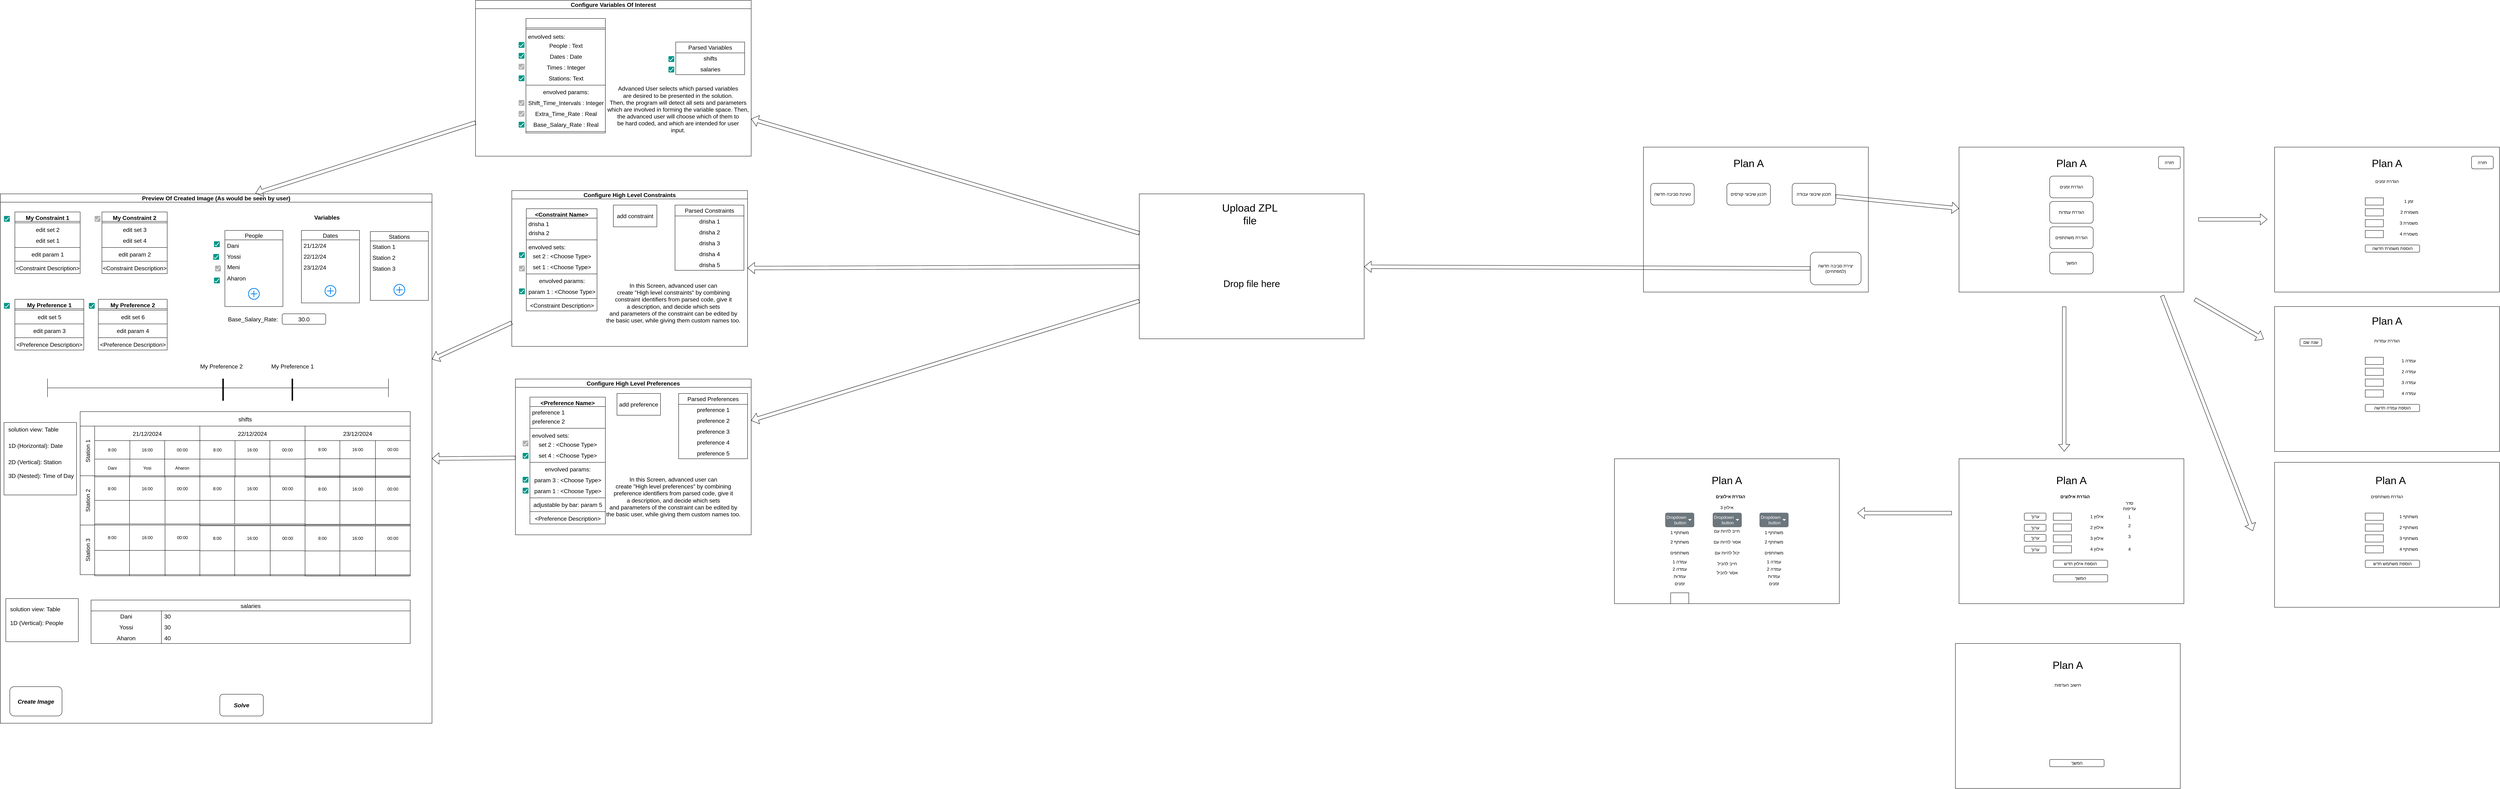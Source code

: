 <?xml version="1.0" encoding="UTF-8"?>
<mxfile version="25.0.3" pages="5">
  <diagram id="BGDjmH-N0EORpAQ3wwt4" name="GUI Template">
    <mxGraphModel grid="1" page="1" gridSize="10" guides="1" tooltips="1" connect="1" arrows="1" fold="1" pageScale="1" pageWidth="827" pageHeight="1169" math="0" shadow="0">
      <root>
        <mxCell id="0" />
        <mxCell id="1" parent="0" />
        <mxCell id="3c1Kvh_CguETRvwVJVvP-1" value="" style="rounded=0;whiteSpace=wrap;html=1;" vertex="1" parent="1">
          <mxGeometry x="100" y="90" width="620" height="400" as="geometry" />
        </mxCell>
        <mxCell id="3c1Kvh_CguETRvwVJVvP-2" value="תכנון שיבוצי עבודה" style="rounded=1;whiteSpace=wrap;html=1;" vertex="1" parent="1">
          <mxGeometry x="510" y="190" width="120" height="60" as="geometry" />
        </mxCell>
        <mxCell id="3c1Kvh_CguETRvwVJVvP-3" value="יצירת סביבה חדשה&lt;br&gt;(למפתחים)" style="rounded=1;whiteSpace=wrap;html=1;" vertex="1" parent="1">
          <mxGeometry x="560" y="380" width="140" height="90" as="geometry" />
        </mxCell>
        <mxCell id="3c1Kvh_CguETRvwVJVvP-4" value="Plan A" style="text;html=1;align=center;verticalAlign=middle;whiteSpace=wrap;rounded=0;fontSize=29;" vertex="1" parent="1">
          <mxGeometry x="340" y="120" width="100" height="30" as="geometry" />
        </mxCell>
        <mxCell id="3c1Kvh_CguETRvwVJVvP-5" value="תכנון שיבוצי קורסים" style="rounded=1;whiteSpace=wrap;html=1;" vertex="1" parent="1">
          <mxGeometry x="330" y="190" width="120" height="60" as="geometry" />
        </mxCell>
        <mxCell id="3c1Kvh_CguETRvwVJVvP-6" value="" style="shape=flexArrow;endArrow=classic;html=1;rounded=0;" edge="1" parent="1" source="3c1Kvh_CguETRvwVJVvP-2" target="3c1Kvh_CguETRvwVJVvP-7">
          <mxGeometry width="50" height="50" relative="1" as="geometry">
            <mxPoint x="750" y="240" as="sourcePoint" />
            <mxPoint x="940" y="290" as="targetPoint" />
          </mxGeometry>
        </mxCell>
        <mxCell id="3c1Kvh_CguETRvwVJVvP-7" value="" style="rounded=0;whiteSpace=wrap;html=1;" vertex="1" parent="1">
          <mxGeometry x="970" y="90" width="620" height="400" as="geometry" />
        </mxCell>
        <mxCell id="3c1Kvh_CguETRvwVJVvP-8" value="Plan A" style="text;html=1;align=center;verticalAlign=middle;whiteSpace=wrap;rounded=0;fontSize=29;" vertex="1" parent="1">
          <mxGeometry x="1230" y="120" width="100" height="30" as="geometry" />
        </mxCell>
        <mxCell id="3c1Kvh_CguETRvwVJVvP-9" value="הגדרת זמנים" style="rounded=1;whiteSpace=wrap;html=1;" vertex="1" parent="1">
          <mxGeometry x="1220" y="170" width="120" height="60" as="geometry" />
        </mxCell>
        <mxCell id="3c1Kvh_CguETRvwVJVvP-10" value="הגדרת עמדות" style="rounded=1;whiteSpace=wrap;html=1;" vertex="1" parent="1">
          <mxGeometry x="1220" y="240" width="120" height="60" as="geometry" />
        </mxCell>
        <mxCell id="3c1Kvh_CguETRvwVJVvP-11" value="הגדרת משתתפים" style="rounded=1;whiteSpace=wrap;html=1;" vertex="1" parent="1">
          <mxGeometry x="1220" y="310" width="120" height="60" as="geometry" />
        </mxCell>
        <mxCell id="3c1Kvh_CguETRvwVJVvP-12" value="המשך" style="rounded=1;whiteSpace=wrap;html=1;" vertex="1" parent="1">
          <mxGeometry x="1220" y="380" width="120" height="60" as="geometry" />
        </mxCell>
        <mxCell id="3c1Kvh_CguETRvwVJVvP-13" value="" style="shape=flexArrow;endArrow=classic;html=1;rounded=0;" edge="1" parent="1">
          <mxGeometry width="50" height="50" relative="1" as="geometry">
            <mxPoint x="1630" y="289.5" as="sourcePoint" />
            <mxPoint x="1820" y="289.5" as="targetPoint" />
          </mxGeometry>
        </mxCell>
        <mxCell id="3c1Kvh_CguETRvwVJVvP-14" value="" style="rounded=0;whiteSpace=wrap;html=1;" vertex="1" parent="1">
          <mxGeometry x="1840" y="90" width="620" height="400" as="geometry" />
        </mxCell>
        <mxCell id="3c1Kvh_CguETRvwVJVvP-15" value="Plan A" style="text;html=1;align=center;verticalAlign=middle;whiteSpace=wrap;rounded=0;fontSize=29;" vertex="1" parent="1">
          <mxGeometry x="2100" y="120" width="100" height="30" as="geometry" />
        </mxCell>
        <mxCell id="3c1Kvh_CguETRvwVJVvP-16" value="חזרה" style="rounded=1;whiteSpace=wrap;html=1;" vertex="1" parent="1">
          <mxGeometry x="2383" y="115" width="60" height="35" as="geometry" />
        </mxCell>
        <mxCell id="3c1Kvh_CguETRvwVJVvP-17" value="חזרה" style="rounded=1;whiteSpace=wrap;html=1;" vertex="1" parent="1">
          <mxGeometry x="1520" y="115" width="60" height="35" as="geometry" />
        </mxCell>
        <mxCell id="3c1Kvh_CguETRvwVJVvP-18" value="הגדרת זמנים" style="text;html=1;align=center;verticalAlign=middle;whiteSpace=wrap;rounded=0;" vertex="1" parent="1">
          <mxGeometry x="2090" y="170" width="120" height="30" as="geometry" />
        </mxCell>
        <mxCell id="3c1Kvh_CguETRvwVJVvP-19" value="זמן 1" style="text;html=1;align=center;verticalAlign=middle;whiteSpace=wrap;rounded=0;" vertex="1" parent="1">
          <mxGeometry x="2180" y="225" width="60" height="30" as="geometry" />
        </mxCell>
        <mxCell id="3c1Kvh_CguETRvwVJVvP-20" value="" style="rounded=0;whiteSpace=wrap;html=1;" vertex="1" parent="1">
          <mxGeometry x="2090" y="230" width="50" height="20" as="geometry" />
        </mxCell>
        <mxCell id="3c1Kvh_CguETRvwVJVvP-21" value="" style="rounded=0;whiteSpace=wrap;html=1;" vertex="1" parent="1">
          <mxGeometry x="2090" y="260" width="50" height="20" as="geometry" />
        </mxCell>
        <mxCell id="3c1Kvh_CguETRvwVJVvP-22" value="&amp;nbsp;משמרת 2" style="text;html=1;align=center;verticalAlign=middle;whiteSpace=wrap;rounded=0;" vertex="1" parent="1">
          <mxGeometry x="2180" y="255" width="60" height="30" as="geometry" />
        </mxCell>
        <mxCell id="3c1Kvh_CguETRvwVJVvP-23" value="" style="rounded=0;whiteSpace=wrap;html=1;" vertex="1" parent="1">
          <mxGeometry x="2090" y="290" width="50" height="20" as="geometry" />
        </mxCell>
        <mxCell id="3c1Kvh_CguETRvwVJVvP-24" value="משמרת 3" style="text;html=1;align=center;verticalAlign=middle;whiteSpace=wrap;rounded=0;" vertex="1" parent="1">
          <mxGeometry x="2180" y="285" width="60" height="30" as="geometry" />
        </mxCell>
        <mxCell id="3c1Kvh_CguETRvwVJVvP-25" value="" style="rounded=0;whiteSpace=wrap;html=1;" vertex="1" parent="1">
          <mxGeometry x="2090" y="320" width="50" height="20" as="geometry" />
        </mxCell>
        <mxCell id="3c1Kvh_CguETRvwVJVvP-26" value="משמרת 4" style="text;html=1;align=center;verticalAlign=middle;whiteSpace=wrap;rounded=0;" vertex="1" parent="1">
          <mxGeometry x="2180" y="315" width="60" height="30" as="geometry" />
        </mxCell>
        <mxCell id="3c1Kvh_CguETRvwVJVvP-27" value="הוספת משמרת חדשה" style="rounded=1;whiteSpace=wrap;html=1;" vertex="1" parent="1">
          <mxGeometry x="2090" y="360" width="150" height="20" as="geometry" />
        </mxCell>
        <mxCell id="3c1Kvh_CguETRvwVJVvP-28" value="" style="rounded=0;whiteSpace=wrap;html=1;" vertex="1" parent="1">
          <mxGeometry x="1840" y="530" width="620" height="400" as="geometry" />
        </mxCell>
        <mxCell id="3c1Kvh_CguETRvwVJVvP-29" value="הגדרת עמדות" style="text;html=1;align=center;verticalAlign=middle;whiteSpace=wrap;rounded=0;" vertex="1" parent="1">
          <mxGeometry x="2090" y="610" width="120" height="30" as="geometry" />
        </mxCell>
        <mxCell id="3c1Kvh_CguETRvwVJVvP-30" value="" style="rounded=0;whiteSpace=wrap;html=1;" vertex="1" parent="1">
          <mxGeometry x="2090" y="670" width="50" height="20" as="geometry" />
        </mxCell>
        <mxCell id="3c1Kvh_CguETRvwVJVvP-31" value="" style="rounded=0;whiteSpace=wrap;html=1;" vertex="1" parent="1">
          <mxGeometry x="2090" y="700" width="50" height="20" as="geometry" />
        </mxCell>
        <mxCell id="3c1Kvh_CguETRvwVJVvP-32" value="" style="rounded=0;whiteSpace=wrap;html=1;" vertex="1" parent="1">
          <mxGeometry x="2090" y="730" width="50" height="20" as="geometry" />
        </mxCell>
        <mxCell id="3c1Kvh_CguETRvwVJVvP-33" value="" style="rounded=0;whiteSpace=wrap;html=1;" vertex="1" parent="1">
          <mxGeometry x="2090" y="760" width="50" height="20" as="geometry" />
        </mxCell>
        <mxCell id="3c1Kvh_CguETRvwVJVvP-34" value="הוספת עמדה חדשה" style="rounded=1;whiteSpace=wrap;html=1;" vertex="1" parent="1">
          <mxGeometry x="2090" y="800" width="150" height="20" as="geometry" />
        </mxCell>
        <mxCell id="3c1Kvh_CguETRvwVJVvP-35" value="עמדה 4" style="text;html=1;align=center;verticalAlign=middle;whiteSpace=wrap;rounded=0;" vertex="1" parent="1">
          <mxGeometry x="2180" y="755" width="60" height="30" as="geometry" />
        </mxCell>
        <mxCell id="3c1Kvh_CguETRvwVJVvP-36" value="עמדה 3" style="text;html=1;align=center;verticalAlign=middle;whiteSpace=wrap;rounded=0;" vertex="1" parent="1">
          <mxGeometry x="2180" y="725" width="60" height="30" as="geometry" />
        </mxCell>
        <mxCell id="3c1Kvh_CguETRvwVJVvP-37" value="עמדה 2" style="text;html=1;align=center;verticalAlign=middle;whiteSpace=wrap;rounded=0;" vertex="1" parent="1">
          <mxGeometry x="2180" y="695" width="60" height="30" as="geometry" />
        </mxCell>
        <mxCell id="3c1Kvh_CguETRvwVJVvP-38" value="עמדה 1" style="text;html=1;align=center;verticalAlign=middle;whiteSpace=wrap;rounded=0;" vertex="1" parent="1">
          <mxGeometry x="2180" y="665" width="60" height="30" as="geometry" />
        </mxCell>
        <mxCell id="3c1Kvh_CguETRvwVJVvP-39" value="Plan A" style="text;html=1;align=center;verticalAlign=middle;whiteSpace=wrap;rounded=0;fontSize=29;" vertex="1" parent="1">
          <mxGeometry x="2100" y="555" width="100" height="30" as="geometry" />
        </mxCell>
        <mxCell id="3c1Kvh_CguETRvwVJVvP-40" value="" style="shape=flexArrow;endArrow=classic;html=1;rounded=0;" edge="1" parent="1">
          <mxGeometry width="50" height="50" relative="1" as="geometry">
            <mxPoint x="1620" y="510" as="sourcePoint" />
            <mxPoint x="1810" y="620" as="targetPoint" />
          </mxGeometry>
        </mxCell>
        <mxCell id="3c1Kvh_CguETRvwVJVvP-41" value="" style="rounded=0;whiteSpace=wrap;html=1;" vertex="1" parent="1">
          <mxGeometry x="1840" y="960" width="620" height="400" as="geometry" />
        </mxCell>
        <mxCell id="3c1Kvh_CguETRvwVJVvP-42" value="הגדרת משתתפים" style="text;html=1;align=center;verticalAlign=middle;whiteSpace=wrap;rounded=0;" vertex="1" parent="1">
          <mxGeometry x="2090" y="1040" width="120" height="30" as="geometry" />
        </mxCell>
        <mxCell id="3c1Kvh_CguETRvwVJVvP-43" value="משתתף 2" style="text;html=1;align=center;verticalAlign=middle;whiteSpace=wrap;rounded=0;" vertex="1" parent="1">
          <mxGeometry x="2180" y="1125" width="60" height="30" as="geometry" />
        </mxCell>
        <mxCell id="3c1Kvh_CguETRvwVJVvP-44" value="משתתף 1" style="text;html=1;align=center;verticalAlign=middle;whiteSpace=wrap;rounded=0;" vertex="1" parent="1">
          <mxGeometry x="2180" y="1095" width="60" height="30" as="geometry" />
        </mxCell>
        <mxCell id="3c1Kvh_CguETRvwVJVvP-45" value="משתתף 3" style="text;html=1;align=center;verticalAlign=middle;whiteSpace=wrap;rounded=0;" vertex="1" parent="1">
          <mxGeometry x="2180" y="1155" width="60" height="30" as="geometry" />
        </mxCell>
        <mxCell id="3c1Kvh_CguETRvwVJVvP-46" value="משתתף 4" style="text;html=1;align=center;verticalAlign=middle;whiteSpace=wrap;rounded=0;" vertex="1" parent="1">
          <mxGeometry x="2180" y="1185" width="60" height="30" as="geometry" />
        </mxCell>
        <mxCell id="3c1Kvh_CguETRvwVJVvP-47" value="הוספת משתמש חדש" style="rounded=1;whiteSpace=wrap;html=1;" vertex="1" parent="1">
          <mxGeometry x="2090" y="1230" width="150" height="20" as="geometry" />
        </mxCell>
        <mxCell id="3c1Kvh_CguETRvwVJVvP-48" value="" style="rounded=0;whiteSpace=wrap;html=1;" vertex="1" parent="1">
          <mxGeometry x="2090" y="1190" width="50" height="20" as="geometry" />
        </mxCell>
        <mxCell id="3c1Kvh_CguETRvwVJVvP-49" value="" style="rounded=0;whiteSpace=wrap;html=1;" vertex="1" parent="1">
          <mxGeometry x="2090" y="1130" width="50" height="20" as="geometry" />
        </mxCell>
        <mxCell id="3c1Kvh_CguETRvwVJVvP-50" value="" style="rounded=0;whiteSpace=wrap;html=1;" vertex="1" parent="1">
          <mxGeometry x="2090" y="1160" width="50" height="20" as="geometry" />
        </mxCell>
        <mxCell id="3c1Kvh_CguETRvwVJVvP-51" value="" style="rounded=0;whiteSpace=wrap;html=1;" vertex="1" parent="1">
          <mxGeometry x="2090" y="1100" width="50" height="20" as="geometry" />
        </mxCell>
        <mxCell id="3c1Kvh_CguETRvwVJVvP-52" value="" style="shape=flexArrow;endArrow=classic;html=1;rounded=0;" edge="1" parent="1">
          <mxGeometry width="50" height="50" relative="1" as="geometry">
            <mxPoint x="1530" y="500" as="sourcePoint" />
            <mxPoint x="1780" y="1149.412" as="targetPoint" />
          </mxGeometry>
        </mxCell>
        <mxCell id="3c1Kvh_CguETRvwVJVvP-53" value="Plan A" style="text;html=1;align=center;verticalAlign=middle;whiteSpace=wrap;rounded=0;fontSize=29;" vertex="1" parent="1">
          <mxGeometry x="1240" y="985" width="100" height="30" as="geometry" />
        </mxCell>
        <mxCell id="3c1Kvh_CguETRvwVJVvP-54" value="" style="rounded=0;whiteSpace=wrap;html=1;" vertex="1" parent="1">
          <mxGeometry x="970" y="950" width="620" height="400" as="geometry" />
        </mxCell>
        <mxCell id="3c1Kvh_CguETRvwVJVvP-55" value="&lt;b&gt;הגדרת אילוצים&lt;/b&gt;" style="text;html=1;align=center;verticalAlign=middle;whiteSpace=wrap;rounded=0;" vertex="1" parent="1">
          <mxGeometry x="1230" y="1040" width="120" height="30" as="geometry" />
        </mxCell>
        <mxCell id="3c1Kvh_CguETRvwVJVvP-56" value="" style="rounded=0;whiteSpace=wrap;html=1;" vertex="1" parent="1">
          <mxGeometry x="1230" y="1130" width="50" height="20" as="geometry" />
        </mxCell>
        <mxCell id="3c1Kvh_CguETRvwVJVvP-57" value="Plan A" style="text;html=1;align=center;verticalAlign=middle;whiteSpace=wrap;rounded=0;fontSize=29;" vertex="1" parent="1">
          <mxGeometry x="1230" y="995" width="100" height="30" as="geometry" />
        </mxCell>
        <mxCell id="3c1Kvh_CguETRvwVJVvP-58" value="" style="rounded=0;whiteSpace=wrap;html=1;" vertex="1" parent="1">
          <mxGeometry x="1230" y="1100" width="50" height="20" as="geometry" />
        </mxCell>
        <mxCell id="3c1Kvh_CguETRvwVJVvP-59" value="אילוץ 1" style="text;html=1;align=center;verticalAlign=middle;whiteSpace=wrap;rounded=0;" vertex="1" parent="1">
          <mxGeometry x="1320" y="1095" width="60" height="30" as="geometry" />
        </mxCell>
        <mxCell id="3c1Kvh_CguETRvwVJVvP-60" value="אילוץ 2" style="text;html=1;align=center;verticalAlign=middle;whiteSpace=wrap;rounded=0;" vertex="1" parent="1">
          <mxGeometry x="1320" y="1125" width="60" height="30" as="geometry" />
        </mxCell>
        <mxCell id="3c1Kvh_CguETRvwVJVvP-61" value="אילוץ 3" style="text;html=1;align=center;verticalAlign=middle;whiteSpace=wrap;rounded=0;" vertex="1" parent="1">
          <mxGeometry x="1320" y="1155" width="60" height="30" as="geometry" />
        </mxCell>
        <mxCell id="3c1Kvh_CguETRvwVJVvP-62" value="אילוץ 4" style="text;html=1;align=center;verticalAlign=middle;whiteSpace=wrap;rounded=0;" vertex="1" parent="1">
          <mxGeometry x="1320" y="1185" width="60" height="30" as="geometry" />
        </mxCell>
        <mxCell id="3c1Kvh_CguETRvwVJVvP-63" value="" style="rounded=0;whiteSpace=wrap;html=1;" vertex="1" parent="1">
          <mxGeometry x="1230" y="1190" width="50" height="20" as="geometry" />
        </mxCell>
        <mxCell id="3c1Kvh_CguETRvwVJVvP-64" value="" style="rounded=0;whiteSpace=wrap;html=1;" vertex="1" parent="1">
          <mxGeometry x="1230" y="1160" width="50" height="20" as="geometry" />
        </mxCell>
        <mxCell id="3c1Kvh_CguETRvwVJVvP-65" value="הוספת אילוץ חדש" style="rounded=1;whiteSpace=wrap;html=1;" vertex="1" parent="1">
          <mxGeometry x="1230" y="1230" width="150" height="20" as="geometry" />
        </mxCell>
        <mxCell id="3c1Kvh_CguETRvwVJVvP-66" value="Plan A" style="text;html=1;align=center;verticalAlign=middle;whiteSpace=wrap;rounded=0;fontSize=29;" vertex="1" parent="1">
          <mxGeometry x="2110" y="995" width="100" height="30" as="geometry" />
        </mxCell>
        <mxCell id="3c1Kvh_CguETRvwVJVvP-67" value="" style="shape=flexArrow;endArrow=classic;html=1;rounded=0;" edge="1" parent="1">
          <mxGeometry width="50" height="50" relative="1" as="geometry">
            <mxPoint x="1260" y="530" as="sourcePoint" />
            <mxPoint x="1260" y="930" as="targetPoint" />
          </mxGeometry>
        </mxCell>
        <mxCell id="3c1Kvh_CguETRvwVJVvP-68" value="ערוך" style="rounded=1;whiteSpace=wrap;html=1;" vertex="1" parent="1">
          <mxGeometry x="1150" y="1100" width="60" height="20" as="geometry" />
        </mxCell>
        <mxCell id="3c1Kvh_CguETRvwVJVvP-69" value="ערוך" style="rounded=1;whiteSpace=wrap;html=1;" vertex="1" parent="1">
          <mxGeometry x="1150" y="1131" width="60" height="19" as="geometry" />
        </mxCell>
        <mxCell id="3c1Kvh_CguETRvwVJVvP-70" value="ערוך" style="rounded=1;whiteSpace=wrap;html=1;" vertex="1" parent="1">
          <mxGeometry x="1150" y="1159" width="60" height="19" as="geometry" />
        </mxCell>
        <mxCell id="3c1Kvh_CguETRvwVJVvP-71" value="ערוך" style="rounded=1;whiteSpace=wrap;html=1;" vertex="1" parent="1">
          <mxGeometry x="1150" y="1191" width="60" height="19" as="geometry" />
        </mxCell>
        <mxCell id="3c1Kvh_CguETRvwVJVvP-72" value="" style="shape=flexArrow;endArrow=classic;html=1;rounded=0;" edge="1" parent="1">
          <mxGeometry width="50" height="50" relative="1" as="geometry">
            <mxPoint x="950" y="1100" as="sourcePoint" />
            <mxPoint x="690" y="1100" as="targetPoint" />
          </mxGeometry>
        </mxCell>
        <mxCell id="3c1Kvh_CguETRvwVJVvP-73" value="שנה שם" style="rounded=1;whiteSpace=wrap;html=1;" vertex="1" parent="1">
          <mxGeometry x="1910" y="619" width="60" height="20" as="geometry" />
        </mxCell>
        <mxCell id="3c1Kvh_CguETRvwVJVvP-81" value="" style="rounded=0;whiteSpace=wrap;html=1;" vertex="1" parent="1">
          <mxGeometry x="20" y="950" width="620" height="400" as="geometry" />
        </mxCell>
        <mxCell id="3c1Kvh_CguETRvwVJVvP-82" value="&lt;b&gt;הגדרת אילוצים&lt;/b&gt;" style="text;html=1;align=center;verticalAlign=middle;whiteSpace=wrap;rounded=0;" vertex="1" parent="1">
          <mxGeometry x="280" y="1040" width="120" height="30" as="geometry" />
        </mxCell>
        <mxCell id="3c1Kvh_CguETRvwVJVvP-83" value="Plan A" style="text;html=1;align=center;verticalAlign=middle;whiteSpace=wrap;rounded=0;fontSize=29;" vertex="1" parent="1">
          <mxGeometry x="280" y="995" width="100" height="30" as="geometry" />
        </mxCell>
        <mxCell id="3c1Kvh_CguETRvwVJVvP-84" value="אילוץ 3" style="text;html=1;align=center;verticalAlign=middle;whiteSpace=wrap;rounded=0;" vertex="1" parent="1">
          <mxGeometry x="300" y="1070" width="60" height="30" as="geometry" />
        </mxCell>
        <mxCell id="3c1Kvh_CguETRvwVJVvP-85" value="חייב להיות עם" style="text;html=1;align=center;verticalAlign=middle;whiteSpace=wrap;rounded=0;" vertex="1" parent="1">
          <mxGeometry x="280" y="1135" width="100" height="30" as="geometry" />
        </mxCell>
        <mxCell id="3c1Kvh_CguETRvwVJVvP-86" value="אסור להיות עם" style="text;html=1;align=center;verticalAlign=middle;whiteSpace=wrap;rounded=0;" vertex="1" parent="1">
          <mxGeometry x="281" y="1165" width="100" height="30" as="geometry" />
        </mxCell>
        <mxCell id="3c1Kvh_CguETRvwVJVvP-87" value="יכול להיות עם" style="text;html=1;align=center;verticalAlign=middle;whiteSpace=wrap;rounded=0;" vertex="1" parent="1">
          <mxGeometry x="281" y="1195" width="100" height="30" as="geometry" />
        </mxCell>
        <mxCell id="3c1Kvh_CguETRvwVJVvP-88" value="משתתף 1" style="text;html=1;align=center;verticalAlign=middle;whiteSpace=wrap;rounded=0;" vertex="1" parent="1">
          <mxGeometry x="430" y="1139" width="60" height="30" as="geometry" />
        </mxCell>
        <mxCell id="3c1Kvh_CguETRvwVJVvP-89" value="חייב להכיל" style="text;html=1;align=center;verticalAlign=middle;whiteSpace=wrap;rounded=0;" vertex="1" parent="1">
          <mxGeometry x="281" y="1225" width="100" height="30" as="geometry" />
        </mxCell>
        <mxCell id="3c1Kvh_CguETRvwVJVvP-90" value="אסור להכיל" style="text;html=1;align=center;verticalAlign=middle;whiteSpace=wrap;rounded=0;" vertex="1" parent="1">
          <mxGeometry x="281" y="1250" width="100" height="30" as="geometry" />
        </mxCell>
        <mxCell id="3c1Kvh_CguETRvwVJVvP-91" value="משתתף 2" style="text;html=1;align=center;verticalAlign=middle;whiteSpace=wrap;rounded=0;" vertex="1" parent="1">
          <mxGeometry x="430" y="1165" width="60" height="30" as="geometry" />
        </mxCell>
        <mxCell id="3c1Kvh_CguETRvwVJVvP-92" value="משתתפים" style="text;html=1;align=center;verticalAlign=middle;whiteSpace=wrap;rounded=0;" vertex="1" parent="1">
          <mxGeometry x="430" y="1195" width="60" height="30" as="geometry" />
        </mxCell>
        <mxCell id="3c1Kvh_CguETRvwVJVvP-93" value="עמדה 1" style="text;html=1;align=center;verticalAlign=middle;whiteSpace=wrap;rounded=0;" vertex="1" parent="1">
          <mxGeometry x="430" y="1220" width="60" height="30" as="geometry" />
        </mxCell>
        <mxCell id="3c1Kvh_CguETRvwVJVvP-94" value="עמדה 2" style="text;html=1;align=center;verticalAlign=middle;whiteSpace=wrap;rounded=0;" vertex="1" parent="1">
          <mxGeometry x="430" y="1240" width="60" height="30" as="geometry" />
        </mxCell>
        <mxCell id="3c1Kvh_CguETRvwVJVvP-95" value="עמדות" style="text;html=1;align=center;verticalAlign=middle;whiteSpace=wrap;rounded=0;" vertex="1" parent="1">
          <mxGeometry x="430" y="1260" width="60" height="30" as="geometry" />
        </mxCell>
        <mxCell id="3c1Kvh_CguETRvwVJVvP-96" value="זמנים" style="text;html=1;align=center;verticalAlign=middle;whiteSpace=wrap;rounded=0;" vertex="1" parent="1">
          <mxGeometry x="430" y="1280" width="60" height="30" as="geometry" />
        </mxCell>
        <mxCell id="3c1Kvh_CguETRvwVJVvP-97" value="משתתף 1" style="text;html=1;align=center;verticalAlign=middle;whiteSpace=wrap;rounded=0;" vertex="1" parent="1">
          <mxGeometry x="170" y="1139" width="60" height="30" as="geometry" />
        </mxCell>
        <mxCell id="3c1Kvh_CguETRvwVJVvP-98" value="משתתף 2" style="text;html=1;align=center;verticalAlign=middle;whiteSpace=wrap;rounded=0;" vertex="1" parent="1">
          <mxGeometry x="170" y="1165" width="60" height="30" as="geometry" />
        </mxCell>
        <mxCell id="3c1Kvh_CguETRvwVJVvP-99" value="זמנים" style="text;html=1;align=center;verticalAlign=middle;whiteSpace=wrap;rounded=0;" vertex="1" parent="1">
          <mxGeometry x="170" y="1280" width="60" height="30" as="geometry" />
        </mxCell>
        <mxCell id="3c1Kvh_CguETRvwVJVvP-100" value="עמדות" style="text;html=1;align=center;verticalAlign=middle;whiteSpace=wrap;rounded=0;" vertex="1" parent="1">
          <mxGeometry x="170" y="1260" width="60" height="30" as="geometry" />
        </mxCell>
        <mxCell id="3c1Kvh_CguETRvwVJVvP-101" value="עמדה 2" style="text;html=1;align=center;verticalAlign=middle;whiteSpace=wrap;rounded=0;" vertex="1" parent="1">
          <mxGeometry x="170" y="1240" width="60" height="30" as="geometry" />
        </mxCell>
        <mxCell id="3c1Kvh_CguETRvwVJVvP-102" value="עמדה 1" style="text;html=1;align=center;verticalAlign=middle;whiteSpace=wrap;rounded=0;" vertex="1" parent="1">
          <mxGeometry x="170" y="1220" width="60" height="30" as="geometry" />
        </mxCell>
        <mxCell id="3c1Kvh_CguETRvwVJVvP-103" value="משתתפים" style="text;html=1;align=center;verticalAlign=middle;whiteSpace=wrap;rounded=0;" vertex="1" parent="1">
          <mxGeometry x="170" y="1195" width="60" height="30" as="geometry" />
        </mxCell>
        <mxCell id="3c1Kvh_CguETRvwVJVvP-104" value="" style="rounded=0;whiteSpace=wrap;html=1;" vertex="1" parent="1">
          <mxGeometry x="175" y="1320" width="50" height="30" as="geometry" />
        </mxCell>
        <mxCell id="3c1Kvh_CguETRvwVJVvP-105" value="Dropdown button" style="html=1;shadow=0;dashed=0;shape=mxgraph.bootstrap.rrect;rSize=5;strokeColor=none;strokeWidth=1;fillColor=#6C767D;fontColor=#ffffff;whiteSpace=wrap;align=right;verticalAlign=middle;fontStyle=0;fontSize=12;spacingRight=20;" vertex="1" parent="1">
          <mxGeometry x="160" y="1099" width="80" height="40" as="geometry" />
        </mxCell>
        <mxCell id="3c1Kvh_CguETRvwVJVvP-106" value="" style="shape=triangle;direction=south;fillColor=#ffffff;strokeColor=none;perimeter=none;" vertex="1" parent="3c1Kvh_CguETRvwVJVvP-105">
          <mxGeometry x="1" y="0.5" width="10" height="5" relative="1" as="geometry">
            <mxPoint x="-17" y="-2.5" as="offset" />
          </mxGeometry>
        </mxCell>
        <mxCell id="3c1Kvh_CguETRvwVJVvP-107" value="Dropdown button" style="html=1;shadow=0;dashed=0;shape=mxgraph.bootstrap.rrect;rSize=5;strokeColor=none;strokeWidth=1;fillColor=#6C767D;fontColor=#ffffff;whiteSpace=wrap;align=right;verticalAlign=middle;fontStyle=0;fontSize=12;spacingRight=20;" vertex="1" parent="1">
          <mxGeometry x="291" y="1099" width="80" height="40" as="geometry" />
        </mxCell>
        <mxCell id="3c1Kvh_CguETRvwVJVvP-108" value="" style="shape=triangle;direction=south;fillColor=#ffffff;strokeColor=none;perimeter=none;" vertex="1" parent="3c1Kvh_CguETRvwVJVvP-107">
          <mxGeometry x="1" y="0.5" width="10" height="5" relative="1" as="geometry">
            <mxPoint x="-17" y="-2.5" as="offset" />
          </mxGeometry>
        </mxCell>
        <mxCell id="3c1Kvh_CguETRvwVJVvP-109" value="Dropdown button" style="html=1;shadow=0;dashed=0;shape=mxgraph.bootstrap.rrect;rSize=5;strokeColor=none;strokeWidth=1;fillColor=#6C767D;fontColor=#ffffff;whiteSpace=wrap;align=right;verticalAlign=middle;fontStyle=0;fontSize=12;spacingRight=20;" vertex="1" parent="1">
          <mxGeometry x="420" y="1099" width="80" height="40" as="geometry" />
        </mxCell>
        <mxCell id="3c1Kvh_CguETRvwVJVvP-110" value="" style="shape=triangle;direction=south;fillColor=#ffffff;strokeColor=none;perimeter=none;" vertex="1" parent="3c1Kvh_CguETRvwVJVvP-109">
          <mxGeometry x="1" y="0.5" width="10" height="5" relative="1" as="geometry">
            <mxPoint x="-17" y="-2.5" as="offset" />
          </mxGeometry>
        </mxCell>
        <mxCell id="3c1Kvh_CguETRvwVJVvP-111" value="סדר עדיפות" style="text;html=1;align=center;verticalAlign=middle;whiteSpace=wrap;rounded=0;" vertex="1" parent="1">
          <mxGeometry x="1410" y="1065" width="60" height="30" as="geometry" />
        </mxCell>
        <mxCell id="3c1Kvh_CguETRvwVJVvP-112" value="1" style="text;html=1;align=center;verticalAlign=middle;whiteSpace=wrap;rounded=0;" vertex="1" parent="1">
          <mxGeometry x="1410" y="1096" width="60" height="30" as="geometry" />
        </mxCell>
        <mxCell id="3c1Kvh_CguETRvwVJVvP-113" value="2" style="text;html=1;align=center;verticalAlign=middle;whiteSpace=wrap;rounded=0;" vertex="1" parent="1">
          <mxGeometry x="1410" y="1120" width="60" height="30" as="geometry" />
        </mxCell>
        <mxCell id="3c1Kvh_CguETRvwVJVvP-114" value="3" style="text;html=1;align=center;verticalAlign=middle;whiteSpace=wrap;rounded=0;" vertex="1" parent="1">
          <mxGeometry x="1410" y="1150" width="60" height="30" as="geometry" />
        </mxCell>
        <mxCell id="3c1Kvh_CguETRvwVJVvP-115" value="4" style="text;html=1;align=center;verticalAlign=middle;whiteSpace=wrap;rounded=0;" vertex="1" parent="1">
          <mxGeometry x="1410" y="1185" width="60" height="30" as="geometry" />
        </mxCell>
        <mxCell id="3c1Kvh_CguETRvwVJVvP-116" value="המשך" style="rounded=1;whiteSpace=wrap;html=1;" vertex="1" parent="1">
          <mxGeometry x="1230" y="1270" width="150" height="20" as="geometry" />
        </mxCell>
        <mxCell id="3c1Kvh_CguETRvwVJVvP-117" value="" style="rounded=0;whiteSpace=wrap;html=1;" vertex="1" parent="1">
          <mxGeometry x="960" y="1460" width="620" height="400" as="geometry" />
        </mxCell>
        <mxCell id="3c1Kvh_CguETRvwVJVvP-118" value="המשך" style="rounded=1;whiteSpace=wrap;html=1;" vertex="1" parent="1">
          <mxGeometry x="1220" y="1780" width="150" height="20" as="geometry" />
        </mxCell>
        <mxCell id="3c1Kvh_CguETRvwVJVvP-119" value="Plan A" style="text;html=1;align=center;verticalAlign=middle;whiteSpace=wrap;rounded=0;fontSize=29;" vertex="1" parent="1">
          <mxGeometry x="1220" y="1505" width="100" height="30" as="geometry" />
        </mxCell>
        <mxCell id="3c1Kvh_CguETRvwVJVvP-120" value="חישוב העדפות" style="text;html=1;align=center;verticalAlign=middle;whiteSpace=wrap;rounded=0;" vertex="1" parent="1">
          <mxGeometry x="1210" y="1560" width="120" height="30" as="geometry" />
        </mxCell>
        <mxCell id="3c1Kvh_CguETRvwVJVvP-121" value="טעינת סביבה חדשה" style="rounded=1;whiteSpace=wrap;html=1;" vertex="1" parent="1">
          <mxGeometry x="120" y="190" width="120" height="60" as="geometry" />
        </mxCell>
        <mxCell id="3c1Kvh_CguETRvwVJVvP-123" value="" style="rounded=0;whiteSpace=wrap;html=1;" vertex="1" parent="1">
          <mxGeometry x="-1290" y="219" width="620" height="400" as="geometry" />
        </mxCell>
        <mxCell id="3c1Kvh_CguETRvwVJVvP-126" value="Upload ZPL file" style="text;html=1;align=center;verticalAlign=middle;whiteSpace=wrap;rounded=0;fontSize=29;" vertex="1" parent="1">
          <mxGeometry x="-1080" y="260" width="190" height="30" as="geometry" />
        </mxCell>
        <mxCell id="3c1Kvh_CguETRvwVJVvP-129" value="&lt;font style=&quot;font-size: 26px;&quot;&gt;Drop file here&lt;/font&gt;" style="text;html=1;align=center;verticalAlign=middle;whiteSpace=wrap;rounded=0;" vertex="1" parent="1">
          <mxGeometry x="-1100" y="404" width="240" height="126" as="geometry" />
        </mxCell>
        <mxCell id="3c1Kvh_CguETRvwVJVvP-132" value="" style="shape=flexArrow;endArrow=classic;html=1;rounded=0;" edge="1" parent="1" source="3c1Kvh_CguETRvwVJVvP-3" target="3c1Kvh_CguETRvwVJVvP-123">
          <mxGeometry width="50" height="50" relative="1" as="geometry">
            <mxPoint x="-420" y="470" as="sourcePoint" />
            <mxPoint x="-80" y="503" as="targetPoint" />
          </mxGeometry>
        </mxCell>
        <mxCell id="3c1Kvh_CguETRvwVJVvP-133" value="" style="shape=flexArrow;endArrow=classic;html=1;rounded=0;" edge="1" parent="1" source="3c1Kvh_CguETRvwVJVvP-123" target="hFKTYU-lWRp2e9qFs_ZR-14">
          <mxGeometry width="50" height="50" relative="1" as="geometry">
            <mxPoint x="-1290" y="347.5" as="sourcePoint" />
            <mxPoint x="-2435" y="-37.862" as="targetPoint" />
          </mxGeometry>
        </mxCell>
        <mxCell id="3c1Kvh_CguETRvwVJVvP-230" value="&lt;font&gt;Configure High Level Constraints&lt;/font&gt;" style="swimlane;whiteSpace=wrap;html=1;fontSize=16;" vertex="1" parent="1">
          <mxGeometry x="-3020" y="210" width="650" height="430" as="geometry" />
        </mxCell>
        <mxCell id="3c1Kvh_CguETRvwVJVvP-302" value="Parsed Constraints" style="swimlane;fontStyle=0;childLayout=stackLayout;horizontal=1;startSize=30;horizontalStack=0;resizeParent=1;resizeParentMax=0;resizeLast=0;collapsible=1;marginBottom=0;whiteSpace=wrap;html=1;fontSize=16;" vertex="1" parent="3c1Kvh_CguETRvwVJVvP-230">
          <mxGeometry x="450" y="40" width="190" height="180" as="geometry" />
        </mxCell>
        <mxCell id="3c1Kvh_CguETRvwVJVvP-303" value="drisha 1" style="text;html=1;align=center;verticalAlign=middle;resizable=0;points=[];autosize=1;strokeColor=none;fillColor=none;fontSize=16;" vertex="1" parent="3c1Kvh_CguETRvwVJVvP-302">
          <mxGeometry y="30" width="190" height="30" as="geometry" />
        </mxCell>
        <mxCell id="3c1Kvh_CguETRvwVJVvP-304" value="&lt;font style=&quot;font-size: 16px;&quot;&gt;drisha 2&lt;/font&gt;" style="text;html=1;align=center;verticalAlign=middle;resizable=0;points=[];autosize=1;strokeColor=none;fillColor=none;" vertex="1" parent="3c1Kvh_CguETRvwVJVvP-302">
          <mxGeometry y="60" width="190" height="30" as="geometry" />
        </mxCell>
        <mxCell id="3c1Kvh_CguETRvwVJVvP-307" value="&lt;font style=&quot;font-size: 16px;&quot;&gt;drisha 3&lt;/font&gt;" style="text;html=1;align=center;verticalAlign=middle;resizable=0;points=[];autosize=1;strokeColor=none;fillColor=none;" vertex="1" parent="3c1Kvh_CguETRvwVJVvP-302">
          <mxGeometry y="90" width="190" height="30" as="geometry" />
        </mxCell>
        <mxCell id="3c1Kvh_CguETRvwVJVvP-326" value="drisha 4" style="text;html=1;align=center;verticalAlign=middle;resizable=0;points=[];autosize=1;strokeColor=none;fillColor=none;fontSize=16;" vertex="1" parent="3c1Kvh_CguETRvwVJVvP-302">
          <mxGeometry y="120" width="190" height="30" as="geometry" />
        </mxCell>
        <mxCell id="3c1Kvh_CguETRvwVJVvP-327" value="drisha 5" style="text;html=1;align=center;verticalAlign=middle;resizable=0;points=[];autosize=1;strokeColor=none;fillColor=none;fontSize=16;" vertex="1" parent="3c1Kvh_CguETRvwVJVvP-302">
          <mxGeometry y="150" width="190" height="30" as="geometry" />
        </mxCell>
        <mxCell id="3c1Kvh_CguETRvwVJVvP-310" value="&amp;lt;Constraint Name&amp;gt;" style="swimlane;fontStyle=1;align=center;verticalAlign=top;childLayout=stackLayout;horizontal=1;startSize=26;horizontalStack=0;resizeParent=1;resizeParentMax=0;resizeLast=0;collapsible=1;marginBottom=0;whiteSpace=wrap;html=1;fontSize=16;" vertex="1" parent="3c1Kvh_CguETRvwVJVvP-230">
          <mxGeometry x="40" y="50" width="195" height="282" as="geometry" />
        </mxCell>
        <mxCell id="3c1Kvh_CguETRvwVJVvP-311" value="drisha 1" style="text;strokeColor=none;fillColor=none;align=left;verticalAlign=top;spacingLeft=4;spacingRight=4;overflow=hidden;rotatable=0;points=[[0,0.5],[1,0.5]];portConstraint=eastwest;whiteSpace=wrap;html=1;fontSize=16;" vertex="1" parent="3c1Kvh_CguETRvwVJVvP-310">
          <mxGeometry y="26" width="195" height="26" as="geometry" />
        </mxCell>
        <mxCell id="3c1Kvh_CguETRvwVJVvP-314" value="&lt;font&gt;&amp;nbsp;drisha 2&lt;/font&gt;" style="text;html=1;align=left;verticalAlign=middle;resizable=0;points=[];autosize=1;strokeColor=none;fillColor=none;fontSize=16;" vertex="1" parent="3c1Kvh_CguETRvwVJVvP-310">
          <mxGeometry y="52" width="195" height="30" as="geometry" />
        </mxCell>
        <mxCell id="3c1Kvh_CguETRvwVJVvP-312" value="" style="line;strokeWidth=1;fillColor=none;align=left;verticalAlign=middle;spacingTop=-1;spacingLeft=3;spacingRight=3;rotatable=0;labelPosition=right;points=[];portConstraint=eastwest;strokeColor=inherit;" vertex="1" parent="3c1Kvh_CguETRvwVJVvP-310">
          <mxGeometry y="82" width="195" height="8" as="geometry" />
        </mxCell>
        <mxCell id="3c1Kvh_CguETRvwVJVvP-313" value="envolved sets:" style="text;strokeColor=none;fillColor=none;align=left;verticalAlign=top;spacingLeft=4;spacingRight=4;overflow=hidden;rotatable=0;points=[[0,0.5],[1,0.5]];portConstraint=eastwest;whiteSpace=wrap;html=1;fontSize=16;" vertex="1" parent="3c1Kvh_CguETRvwVJVvP-310">
          <mxGeometry y="90" width="195" height="26" as="geometry" />
        </mxCell>
        <mxCell id="3c1Kvh_CguETRvwVJVvP-317" value="&lt;font style=&quot;font-size: 16px;&quot;&gt;set 2 : &amp;lt;Choose Type&amp;gt;&lt;/font&gt;" style="text;html=1;align=center;verticalAlign=middle;resizable=0;points=[];autosize=1;strokeColor=none;fillColor=none;" vertex="1" parent="3c1Kvh_CguETRvwVJVvP-310">
          <mxGeometry y="116" width="195" height="30" as="geometry" />
        </mxCell>
        <mxCell id="3c1Kvh_CguETRvwVJVvP-316" value="&lt;font style=&quot;font-size: 16px;&quot;&gt;set 1 :&amp;nbsp;&lt;/font&gt;&lt;span style=&quot;font-size: 16px;&quot;&gt;&amp;lt;Choose Type&amp;gt;&lt;/span&gt;" style="text;html=1;align=center;verticalAlign=middle;resizable=0;points=[];autosize=1;strokeColor=none;fillColor=none;" vertex="1" parent="3c1Kvh_CguETRvwVJVvP-310">
          <mxGeometry y="146" width="195" height="30" as="geometry" />
        </mxCell>
        <mxCell id="3c1Kvh_CguETRvwVJVvP-315" value="" style="line;strokeWidth=1;fillColor=none;align=left;verticalAlign=middle;spacingTop=-1;spacingLeft=3;spacingRight=3;rotatable=0;labelPosition=right;points=[];portConstraint=eastwest;strokeColor=inherit;" vertex="1" parent="3c1Kvh_CguETRvwVJVvP-310">
          <mxGeometry y="176" width="195" height="8" as="geometry" />
        </mxCell>
        <mxCell id="3c1Kvh_CguETRvwVJVvP-319" value="&lt;font style=&quot;font-size: 16px;&quot;&gt;envolved params:&lt;/font&gt;" style="text;html=1;align=center;verticalAlign=middle;resizable=0;points=[];autosize=1;strokeColor=none;fillColor=none;" vertex="1" parent="3c1Kvh_CguETRvwVJVvP-310">
          <mxGeometry y="184" width="195" height="30" as="geometry" />
        </mxCell>
        <mxCell id="3c1Kvh_CguETRvwVJVvP-320" value="param 1 : &amp;lt;Choose Type&amp;gt;" style="text;html=1;align=center;verticalAlign=middle;resizable=0;points=[];autosize=1;strokeColor=none;fillColor=none;fontSize=16;" vertex="1" parent="3c1Kvh_CguETRvwVJVvP-310">
          <mxGeometry y="214" width="195" height="30" as="geometry" />
        </mxCell>
        <mxCell id="3c1Kvh_CguETRvwVJVvP-329" value="" style="line;strokeWidth=1;fillColor=none;align=left;verticalAlign=middle;spacingTop=-1;spacingLeft=3;spacingRight=3;rotatable=0;labelPosition=right;points=[];portConstraint=eastwest;strokeColor=inherit;" vertex="1" parent="3c1Kvh_CguETRvwVJVvP-310">
          <mxGeometry y="244" width="195" height="8" as="geometry" />
        </mxCell>
        <mxCell id="3c1Kvh_CguETRvwVJVvP-328" value="&lt;font style=&quot;font-size: 16px;&quot;&gt;&amp;lt;Constraint Description&amp;gt;&lt;/font&gt;" style="text;html=1;align=center;verticalAlign=middle;resizable=0;points=[];autosize=1;strokeColor=none;fillColor=none;" vertex="1" parent="3c1Kvh_CguETRvwVJVvP-310">
          <mxGeometry y="252" width="195" height="30" as="geometry" />
        </mxCell>
        <mxCell id="3c1Kvh_CguETRvwVJVvP-321" value="" style="dashed=0;labelPosition=right;align=left;shape=mxgraph.gmdl.checkbox;strokeColor=none;fillColor=#009587;strokeWidth=2;aspect=fixed;sketch=0;html=1;" vertex="1" parent="3c1Kvh_CguETRvwVJVvP-230">
          <mxGeometry x="20" y="170" width="16" height="16" as="geometry" />
        </mxCell>
        <mxCell id="3c1Kvh_CguETRvwVJVvP-323" value="" style="dashed=0;labelPosition=right;align=left;shape=mxgraph.gmdl.checkbox;strokeColor=none;fillColor=#009587;strokeWidth=2;aspect=fixed;sketch=0;html=1;" vertex="1" parent="3c1Kvh_CguETRvwVJVvP-230">
          <mxGeometry x="20" y="270" width="16" height="16" as="geometry" />
        </mxCell>
        <mxCell id="3c1Kvh_CguETRvwVJVvP-324" value="" style="dashed=0;labelPosition=right;align=left;shape=mxgraph.gmdl.checkbox;strokeColor=none;fillColor=#B0B0B0;strokeWidth=2;aspect=fixed;sketch=0;html=1;" vertex="1" parent="3c1Kvh_CguETRvwVJVvP-230">
          <mxGeometry x="20" y="207" width="16" height="16" as="geometry" />
        </mxCell>
        <mxCell id="3c1Kvh_CguETRvwVJVvP-382" value="add constraint" style="rounded=0;whiteSpace=wrap;html=1;fontSize=16;" vertex="1" parent="3c1Kvh_CguETRvwVJVvP-230">
          <mxGeometry x="280" y="40" width="120" height="60" as="geometry" />
        </mxCell>
        <mxCell id="3c1Kvh_CguETRvwVJVvP-387" value="&lt;span style=&quot;font-size: 16px;&quot;&gt;In this Screen, advanced user can&lt;/span&gt;&lt;div&gt;&lt;span style=&quot;font-size: 16px;&quot;&gt;create &quot;High level constraints&quot; by combining&lt;/span&gt;&lt;/div&gt;&lt;div&gt;&lt;span style=&quot;font-size: 16px;&quot;&gt;constraint identifiers from parsed code, give it&lt;/span&gt;&lt;/div&gt;&lt;div&gt;&lt;span style=&quot;font-size: 16px;&quot;&gt;a description, and decide which sets&lt;/span&gt;&lt;/div&gt;&lt;div&gt;&lt;span style=&quot;font-size: 16px;&quot;&gt;and parameters of the constraint can be edited by&lt;/span&gt;&lt;/div&gt;&lt;div&gt;&lt;span style=&quot;font-size: 16px;&quot;&gt;the basic user, while giving them custom names too.&lt;/span&gt;&lt;/div&gt;" style="text;html=1;align=center;verticalAlign=middle;resizable=0;points=[];autosize=1;strokeColor=none;fillColor=none;" vertex="1" parent="3c1Kvh_CguETRvwVJVvP-230">
          <mxGeometry x="250" y="245" width="390" height="130" as="geometry" />
        </mxCell>
        <mxCell id="3c1Kvh_CguETRvwVJVvP-331" value="&lt;font&gt;Configure High Level Preferences&lt;/font&gt;" style="swimlane;whiteSpace=wrap;html=1;fontSize=16;" vertex="1" parent="1">
          <mxGeometry x="-3010" y="730" width="650" height="430" as="geometry" />
        </mxCell>
        <mxCell id="3c1Kvh_CguETRvwVJVvP-332" value="Parsed Preferences" style="swimlane;fontStyle=0;childLayout=stackLayout;horizontal=1;startSize=30;horizontalStack=0;resizeParent=1;resizeParentMax=0;resizeLast=0;collapsible=1;marginBottom=0;whiteSpace=wrap;html=1;fontSize=16;" vertex="1" parent="3c1Kvh_CguETRvwVJVvP-331">
          <mxGeometry x="450" y="40" width="190" height="180" as="geometry" />
        </mxCell>
        <mxCell id="3c1Kvh_CguETRvwVJVvP-333" value="preference 1" style="text;html=1;align=center;verticalAlign=middle;resizable=0;points=[];autosize=1;strokeColor=none;fillColor=none;fontSize=16;" vertex="1" parent="3c1Kvh_CguETRvwVJVvP-332">
          <mxGeometry y="30" width="190" height="30" as="geometry" />
        </mxCell>
        <mxCell id="3c1Kvh_CguETRvwVJVvP-334" value="&lt;span style=&quot;font-size: 16px;&quot;&gt;preference 2&lt;/span&gt;" style="text;html=1;align=center;verticalAlign=middle;resizable=0;points=[];autosize=1;strokeColor=none;fillColor=none;" vertex="1" parent="3c1Kvh_CguETRvwVJVvP-332">
          <mxGeometry y="60" width="190" height="30" as="geometry" />
        </mxCell>
        <mxCell id="3c1Kvh_CguETRvwVJVvP-335" value="&lt;span style=&quot;font-size: 16px;&quot;&gt;preference 3&lt;/span&gt;" style="text;html=1;align=center;verticalAlign=middle;resizable=0;points=[];autosize=1;strokeColor=none;fillColor=none;" vertex="1" parent="3c1Kvh_CguETRvwVJVvP-332">
          <mxGeometry y="90" width="190" height="30" as="geometry" />
        </mxCell>
        <mxCell id="3c1Kvh_CguETRvwVJVvP-336" value="preference 4" style="text;html=1;align=center;verticalAlign=middle;resizable=0;points=[];autosize=1;strokeColor=none;fillColor=none;fontSize=16;" vertex="1" parent="3c1Kvh_CguETRvwVJVvP-332">
          <mxGeometry y="120" width="190" height="30" as="geometry" />
        </mxCell>
        <mxCell id="3c1Kvh_CguETRvwVJVvP-337" value="preference 5" style="text;html=1;align=center;verticalAlign=middle;resizable=0;points=[];autosize=1;strokeColor=none;fillColor=none;fontSize=16;" vertex="1" parent="3c1Kvh_CguETRvwVJVvP-332">
          <mxGeometry y="150" width="190" height="30" as="geometry" />
        </mxCell>
        <mxCell id="3c1Kvh_CguETRvwVJVvP-338" value="&amp;lt;Preference Name&amp;gt;" style="swimlane;fontStyle=1;align=center;verticalAlign=top;childLayout=stackLayout;horizontal=1;startSize=26;horizontalStack=0;resizeParent=1;resizeParentMax=0;resizeLast=0;collapsible=1;marginBottom=0;whiteSpace=wrap;html=1;fontSize=16;" vertex="1" parent="3c1Kvh_CguETRvwVJVvP-331">
          <mxGeometry x="40" y="50" width="208" height="350" as="geometry" />
        </mxCell>
        <mxCell id="3c1Kvh_CguETRvwVJVvP-339" value="&lt;span style=&quot;text-align: center; text-wrap-mode: nowrap;&quot;&gt;preference 1&lt;/span&gt;" style="text;strokeColor=none;fillColor=none;align=left;verticalAlign=top;spacingLeft=4;spacingRight=4;overflow=hidden;rotatable=0;points=[[0,0.5],[1,0.5]];portConstraint=eastwest;whiteSpace=wrap;html=1;fontSize=16;" vertex="1" parent="3c1Kvh_CguETRvwVJVvP-338">
          <mxGeometry y="26" width="208" height="26" as="geometry" />
        </mxCell>
        <mxCell id="3c1Kvh_CguETRvwVJVvP-340" value="&lt;span style=&quot;text-align: center;&quot;&gt;&amp;nbsp;preference 2&lt;/span&gt;" style="text;html=1;align=left;verticalAlign=middle;resizable=0;points=[];autosize=1;strokeColor=none;fillColor=none;fontSize=16;" vertex="1" parent="3c1Kvh_CguETRvwVJVvP-338">
          <mxGeometry y="52" width="208" height="30" as="geometry" />
        </mxCell>
        <mxCell id="3c1Kvh_CguETRvwVJVvP-341" value="" style="line;strokeWidth=1;fillColor=none;align=left;verticalAlign=middle;spacingTop=-1;spacingLeft=3;spacingRight=3;rotatable=0;labelPosition=right;points=[];portConstraint=eastwest;strokeColor=inherit;" vertex="1" parent="3c1Kvh_CguETRvwVJVvP-338">
          <mxGeometry y="82" width="208" height="8" as="geometry" />
        </mxCell>
        <mxCell id="3c1Kvh_CguETRvwVJVvP-342" value="envolved sets:" style="text;strokeColor=none;fillColor=none;align=left;verticalAlign=top;spacingLeft=4;spacingRight=4;overflow=hidden;rotatable=0;points=[[0,0.5],[1,0.5]];portConstraint=eastwest;whiteSpace=wrap;html=1;fontSize=16;" vertex="1" parent="3c1Kvh_CguETRvwVJVvP-338">
          <mxGeometry y="90" width="208" height="26" as="geometry" />
        </mxCell>
        <mxCell id="3c1Kvh_CguETRvwVJVvP-343" value="&lt;font style=&quot;font-size: 16px;&quot;&gt;set 2 :&amp;nbsp;&lt;/font&gt;&lt;span style=&quot;font-size: 16px;&quot;&gt;&amp;lt;Choose Type&amp;gt;&lt;/span&gt;" style="text;html=1;align=center;verticalAlign=middle;resizable=0;points=[];autosize=1;strokeColor=none;fillColor=none;" vertex="1" parent="3c1Kvh_CguETRvwVJVvP-338">
          <mxGeometry y="116" width="208" height="30" as="geometry" />
        </mxCell>
        <mxCell id="3c1Kvh_CguETRvwVJVvP-344" value="&lt;font style=&quot;font-size: 16px;&quot;&gt;set 4 :&amp;nbsp;&lt;/font&gt;&lt;span style=&quot;font-size: 16px;&quot;&gt;&amp;lt;Choose Type&amp;gt;&lt;/span&gt;" style="text;html=1;align=center;verticalAlign=middle;resizable=0;points=[];autosize=1;strokeColor=none;fillColor=none;" vertex="1" parent="3c1Kvh_CguETRvwVJVvP-338">
          <mxGeometry y="146" width="208" height="30" as="geometry" />
        </mxCell>
        <mxCell id="3c1Kvh_CguETRvwVJVvP-345" value="" style="line;strokeWidth=1;fillColor=none;align=left;verticalAlign=middle;spacingTop=-1;spacingLeft=3;spacingRight=3;rotatable=0;labelPosition=right;points=[];portConstraint=eastwest;strokeColor=inherit;" vertex="1" parent="3c1Kvh_CguETRvwVJVvP-338">
          <mxGeometry y="176" width="208" height="8" as="geometry" />
        </mxCell>
        <mxCell id="3c1Kvh_CguETRvwVJVvP-346" value="&lt;font style=&quot;font-size: 16px;&quot;&gt;envolved params:&lt;/font&gt;" style="text;html=1;align=center;verticalAlign=middle;resizable=0;points=[];autosize=1;strokeColor=none;fillColor=none;" vertex="1" parent="3c1Kvh_CguETRvwVJVvP-338">
          <mxGeometry y="184" width="208" height="30" as="geometry" />
        </mxCell>
        <mxCell id="3c1Kvh_CguETRvwVJVvP-354" value="&lt;font style=&quot;font-size: 16px;&quot;&gt;param 3 :&amp;nbsp;&lt;/font&gt;&lt;span style=&quot;font-size: 16px;&quot;&gt;&amp;lt;Choose Type&amp;gt;&lt;/span&gt;" style="text;html=1;align=center;verticalAlign=middle;resizable=0;points=[];autosize=1;strokeColor=none;fillColor=none;" vertex="1" parent="3c1Kvh_CguETRvwVJVvP-338">
          <mxGeometry y="214" width="208" height="30" as="geometry" />
        </mxCell>
        <mxCell id="3c1Kvh_CguETRvwVJVvP-347" value="param 1 : &amp;lt;Choose Type&amp;gt;" style="text;html=1;align=center;verticalAlign=middle;resizable=0;points=[];autosize=1;strokeColor=none;fillColor=none;fontSize=16;" vertex="1" parent="3c1Kvh_CguETRvwVJVvP-338">
          <mxGeometry y="244" width="208" height="30" as="geometry" />
        </mxCell>
        <mxCell id="Zi5H_BMunewkHvuAh7MY-2" value="" style="line;strokeWidth=1;fillColor=none;align=left;verticalAlign=middle;spacingTop=-1;spacingLeft=3;spacingRight=3;rotatable=0;labelPosition=right;points=[];portConstraint=eastwest;strokeColor=inherit;" vertex="1" parent="3c1Kvh_CguETRvwVJVvP-338">
          <mxGeometry y="274" width="208" height="8" as="geometry" />
        </mxCell>
        <mxCell id="Zi5H_BMunewkHvuAh7MY-1" value="adjustable by bar: param 5" style="text;html=1;align=center;verticalAlign=middle;resizable=0;points=[];autosize=1;strokeColor=none;fillColor=none;fontSize=16;" vertex="1" parent="3c1Kvh_CguETRvwVJVvP-338">
          <mxGeometry y="282" width="208" height="30" as="geometry" />
        </mxCell>
        <mxCell id="3c1Kvh_CguETRvwVJVvP-348" value="" style="line;strokeWidth=1;fillColor=none;align=left;verticalAlign=middle;spacingTop=-1;spacingLeft=3;spacingRight=3;rotatable=0;labelPosition=right;points=[];portConstraint=eastwest;strokeColor=inherit;" vertex="1" parent="3c1Kvh_CguETRvwVJVvP-338">
          <mxGeometry y="312" width="208" height="8" as="geometry" />
        </mxCell>
        <mxCell id="3c1Kvh_CguETRvwVJVvP-349" value="&lt;font style=&quot;font-size: 16px;&quot;&gt;&amp;lt;Preference Description&amp;gt;&lt;/font&gt;" style="text;html=1;align=center;verticalAlign=middle;resizable=0;points=[];autosize=1;strokeColor=none;fillColor=none;" vertex="1" parent="3c1Kvh_CguETRvwVJVvP-338">
          <mxGeometry y="320" width="208" height="30" as="geometry" />
        </mxCell>
        <mxCell id="3c1Kvh_CguETRvwVJVvP-350" value="" style="dashed=0;labelPosition=right;align=left;shape=mxgraph.gmdl.checkbox;strokeColor=none;fillColor=#009587;strokeWidth=2;aspect=fixed;sketch=0;html=1;" vertex="1" parent="3c1Kvh_CguETRvwVJVvP-331">
          <mxGeometry x="20" y="204" width="16" height="16" as="geometry" />
        </mxCell>
        <mxCell id="3c1Kvh_CguETRvwVJVvP-351" value="" style="dashed=0;labelPosition=right;align=left;shape=mxgraph.gmdl.checkbox;strokeColor=none;fillColor=#009587;strokeWidth=2;aspect=fixed;sketch=0;html=1;" vertex="1" parent="3c1Kvh_CguETRvwVJVvP-331">
          <mxGeometry x="20" y="270" width="16" height="16" as="geometry" />
        </mxCell>
        <mxCell id="3c1Kvh_CguETRvwVJVvP-352" value="" style="dashed=0;labelPosition=right;align=left;shape=mxgraph.gmdl.checkbox;strokeColor=none;fillColor=#B0B0B0;strokeWidth=2;aspect=fixed;sketch=0;html=1;" vertex="1" parent="3c1Kvh_CguETRvwVJVvP-331">
          <mxGeometry x="20" y="170" width="16" height="16" as="geometry" />
        </mxCell>
        <mxCell id="3c1Kvh_CguETRvwVJVvP-355" value="" style="dashed=0;labelPosition=right;align=left;shape=mxgraph.gmdl.checkbox;strokeColor=none;fillColor=#009587;strokeWidth=2;aspect=fixed;sketch=0;html=1;" vertex="1" parent="3c1Kvh_CguETRvwVJVvP-331">
          <mxGeometry x="20" y="300" width="16" height="16" as="geometry" />
        </mxCell>
        <mxCell id="3c1Kvh_CguETRvwVJVvP-383" value="add preference" style="rounded=0;whiteSpace=wrap;html=1;fontSize=16;" vertex="1" parent="3c1Kvh_CguETRvwVJVvP-331">
          <mxGeometry x="280" y="40" width="120" height="60" as="geometry" />
        </mxCell>
        <mxCell id="3c1Kvh_CguETRvwVJVvP-388" value="&lt;span style=&quot;font-size: 16px;&quot;&gt;In this Screen, advanced user can&lt;/span&gt;&lt;div&gt;&lt;span style=&quot;font-size: 16px;&quot;&gt;create &quot;High level preferences&quot; by combining&lt;/span&gt;&lt;/div&gt;&lt;div&gt;&lt;span style=&quot;font-size: 16px;&quot;&gt;preference identifiers from parsed code, give it&lt;/span&gt;&lt;/div&gt;&lt;div&gt;&lt;span style=&quot;font-size: 16px;&quot;&gt;a description, and decide which sets&lt;/span&gt;&lt;/div&gt;&lt;div&gt;&lt;span style=&quot;font-size: 16px;&quot;&gt;and parameters of the constraint can be edited by&lt;/span&gt;&lt;/div&gt;&lt;div&gt;&lt;span style=&quot;font-size: 16px;&quot;&gt;the basic user, while giving them custom names too.&lt;/span&gt;&lt;/div&gt;" style="text;html=1;align=center;verticalAlign=middle;resizable=0;points=[];autosize=1;strokeColor=none;fillColor=none;" vertex="1" parent="3c1Kvh_CguETRvwVJVvP-331">
          <mxGeometry x="240" y="260" width="390" height="130" as="geometry" />
        </mxCell>
        <mxCell id="3c1Kvh_CguETRvwVJVvP-357" value="" style="shape=flexArrow;endArrow=classic;html=1;rounded=0;" edge="1" parent="1" source="3c1Kvh_CguETRvwVJVvP-230" target="3c1Kvh_CguETRvwVJVvP-358">
          <mxGeometry width="50" height="50" relative="1" as="geometry">
            <mxPoint x="-3120" y="538" as="sourcePoint" />
            <mxPoint x="-3230" y="810" as="targetPoint" />
          </mxGeometry>
        </mxCell>
        <mxCell id="3c1Kvh_CguETRvwVJVvP-358" value="&lt;font&gt;Preview Of Created Image (As would be seen by user)&lt;/font&gt;" style="swimlane;whiteSpace=wrap;html=1;fontSize=16;" vertex="1" parent="1">
          <mxGeometry x="-4430" y="219" width="1190" height="1461" as="geometry" />
        </mxCell>
        <mxCell id="3c1Kvh_CguETRvwVJVvP-365" value="My Constraint 1" style="swimlane;fontStyle=1;align=center;verticalAlign=top;childLayout=stackLayout;horizontal=1;startSize=26;horizontalStack=0;resizeParent=1;resizeParentMax=0;resizeLast=0;collapsible=1;marginBottom=0;whiteSpace=wrap;html=1;fontSize=16;" vertex="1" parent="3c1Kvh_CguETRvwVJVvP-358">
          <mxGeometry x="40" y="50" width="180" height="170" as="geometry" />
        </mxCell>
        <mxCell id="3c1Kvh_CguETRvwVJVvP-368" value="" style="line;strokeWidth=1;fillColor=none;align=left;verticalAlign=middle;spacingTop=-1;spacingLeft=3;spacingRight=3;rotatable=0;labelPosition=right;points=[];portConstraint=eastwest;strokeColor=inherit;" vertex="1" parent="3c1Kvh_CguETRvwVJVvP-365">
          <mxGeometry y="26" width="180" height="8" as="geometry" />
        </mxCell>
        <mxCell id="3c1Kvh_CguETRvwVJVvP-370" value="&lt;font style=&quot;font-size: 16px;&quot;&gt;edit set 2&lt;/font&gt;" style="text;html=1;align=center;verticalAlign=middle;resizable=0;points=[];autosize=1;strokeColor=none;fillColor=none;" vertex="1" parent="3c1Kvh_CguETRvwVJVvP-365">
          <mxGeometry y="34" width="180" height="30" as="geometry" />
        </mxCell>
        <mxCell id="3c1Kvh_CguETRvwVJVvP-371" value="&lt;font style=&quot;font-size: 16px;&quot;&gt;edit set 1&lt;/font&gt;" style="text;html=1;align=center;verticalAlign=middle;resizable=0;points=[];autosize=1;strokeColor=none;fillColor=none;" vertex="1" parent="3c1Kvh_CguETRvwVJVvP-365">
          <mxGeometry y="64" width="180" height="30" as="geometry" />
        </mxCell>
        <mxCell id="3c1Kvh_CguETRvwVJVvP-372" value="" style="line;strokeWidth=1;fillColor=none;align=left;verticalAlign=middle;spacingTop=-1;spacingLeft=3;spacingRight=3;rotatable=0;labelPosition=right;points=[];portConstraint=eastwest;strokeColor=inherit;" vertex="1" parent="3c1Kvh_CguETRvwVJVvP-365">
          <mxGeometry y="94" width="180" height="8" as="geometry" />
        </mxCell>
        <mxCell id="3c1Kvh_CguETRvwVJVvP-374" value="edit param 1" style="text;html=1;align=center;verticalAlign=middle;resizable=0;points=[];autosize=1;strokeColor=none;fillColor=none;fontSize=16;" vertex="1" parent="3c1Kvh_CguETRvwVJVvP-365">
          <mxGeometry y="102" width="180" height="30" as="geometry" />
        </mxCell>
        <mxCell id="3c1Kvh_CguETRvwVJVvP-375" value="" style="line;strokeWidth=1;fillColor=none;align=left;verticalAlign=middle;spacingTop=-1;spacingLeft=3;spacingRight=3;rotatable=0;labelPosition=right;points=[];portConstraint=eastwest;strokeColor=inherit;" vertex="1" parent="3c1Kvh_CguETRvwVJVvP-365">
          <mxGeometry y="132" width="180" height="8" as="geometry" />
        </mxCell>
        <mxCell id="3c1Kvh_CguETRvwVJVvP-376" value="&lt;font style=&quot;font-size: 16px;&quot;&gt;&amp;lt;Constraint Description&amp;gt;&lt;/font&gt;" style="text;html=1;align=center;verticalAlign=middle;resizable=0;points=[];autosize=1;strokeColor=none;fillColor=none;" vertex="1" parent="3c1Kvh_CguETRvwVJVvP-365">
          <mxGeometry y="140" width="180" height="30" as="geometry" />
        </mxCell>
        <mxCell id="3c1Kvh_CguETRvwVJVvP-377" value="" style="dashed=0;labelPosition=right;align=left;shape=mxgraph.gmdl.checkbox;strokeColor=none;fillColor=#009587;strokeWidth=2;aspect=fixed;sketch=0;html=1;" vertex="1" parent="3c1Kvh_CguETRvwVJVvP-358">
          <mxGeometry x="10" y="61" width="16" height="16" as="geometry" />
        </mxCell>
        <mxCell id="3c1Kvh_CguETRvwVJVvP-379" value="" style="dashed=0;labelPosition=right;align=left;shape=mxgraph.gmdl.checkbox;strokeColor=none;fillColor=#B0B0B0;strokeWidth=2;aspect=fixed;sketch=0;html=1;" vertex="1" parent="3c1Kvh_CguETRvwVJVvP-358">
          <mxGeometry x="260" y="61" width="16" height="16" as="geometry" />
        </mxCell>
        <mxCell id="3c1Kvh_CguETRvwVJVvP-389" value="My Constraint 2" style="swimlane;fontStyle=1;align=center;verticalAlign=top;childLayout=stackLayout;horizontal=1;startSize=26;horizontalStack=0;resizeParent=1;resizeParentMax=0;resizeLast=0;collapsible=1;marginBottom=0;whiteSpace=wrap;html=1;fontSize=16;" vertex="1" parent="3c1Kvh_CguETRvwVJVvP-358">
          <mxGeometry x="280" y="50" width="180" height="170" as="geometry" />
        </mxCell>
        <mxCell id="3c1Kvh_CguETRvwVJVvP-390" value="" style="line;strokeWidth=1;fillColor=none;align=left;verticalAlign=middle;spacingTop=-1;spacingLeft=3;spacingRight=3;rotatable=0;labelPosition=right;points=[];portConstraint=eastwest;strokeColor=inherit;" vertex="1" parent="3c1Kvh_CguETRvwVJVvP-389">
          <mxGeometry y="26" width="180" height="8" as="geometry" />
        </mxCell>
        <mxCell id="3c1Kvh_CguETRvwVJVvP-391" value="&lt;font style=&quot;font-size: 16px;&quot;&gt;edit set 3&lt;/font&gt;" style="text;html=1;align=center;verticalAlign=middle;resizable=0;points=[];autosize=1;strokeColor=none;fillColor=none;" vertex="1" parent="3c1Kvh_CguETRvwVJVvP-389">
          <mxGeometry y="34" width="180" height="30" as="geometry" />
        </mxCell>
        <mxCell id="3c1Kvh_CguETRvwVJVvP-392" value="&lt;font style=&quot;font-size: 16px;&quot;&gt;edit set 4&lt;/font&gt;" style="text;html=1;align=center;verticalAlign=middle;resizable=0;points=[];autosize=1;strokeColor=none;fillColor=none;" vertex="1" parent="3c1Kvh_CguETRvwVJVvP-389">
          <mxGeometry y="64" width="180" height="30" as="geometry" />
        </mxCell>
        <mxCell id="3c1Kvh_CguETRvwVJVvP-393" value="" style="line;strokeWidth=1;fillColor=none;align=left;verticalAlign=middle;spacingTop=-1;spacingLeft=3;spacingRight=3;rotatable=0;labelPosition=right;points=[];portConstraint=eastwest;strokeColor=inherit;" vertex="1" parent="3c1Kvh_CguETRvwVJVvP-389">
          <mxGeometry y="94" width="180" height="8" as="geometry" />
        </mxCell>
        <mxCell id="3c1Kvh_CguETRvwVJVvP-394" value="edit param 2" style="text;html=1;align=center;verticalAlign=middle;resizable=0;points=[];autosize=1;strokeColor=none;fillColor=none;fontSize=16;" vertex="1" parent="3c1Kvh_CguETRvwVJVvP-389">
          <mxGeometry y="102" width="180" height="30" as="geometry" />
        </mxCell>
        <mxCell id="3c1Kvh_CguETRvwVJVvP-395" value="" style="line;strokeWidth=1;fillColor=none;align=left;verticalAlign=middle;spacingTop=-1;spacingLeft=3;spacingRight=3;rotatable=0;labelPosition=right;points=[];portConstraint=eastwest;strokeColor=inherit;" vertex="1" parent="3c1Kvh_CguETRvwVJVvP-389">
          <mxGeometry y="132" width="180" height="8" as="geometry" />
        </mxCell>
        <mxCell id="3c1Kvh_CguETRvwVJVvP-396" value="&lt;font style=&quot;font-size: 16px;&quot;&gt;&amp;lt;Constraint Description&amp;gt;&lt;/font&gt;" style="text;html=1;align=center;verticalAlign=middle;resizable=0;points=[];autosize=1;strokeColor=none;fillColor=none;" vertex="1" parent="3c1Kvh_CguETRvwVJVvP-389">
          <mxGeometry y="140" width="180" height="30" as="geometry" />
        </mxCell>
        <mxCell id="3c1Kvh_CguETRvwVJVvP-397" value="My Preference 1" style="swimlane;fontStyle=1;align=center;verticalAlign=top;childLayout=stackLayout;horizontal=1;startSize=26;horizontalStack=0;resizeParent=1;resizeParentMax=0;resizeLast=0;collapsible=1;marginBottom=0;whiteSpace=wrap;html=1;fontSize=16;" vertex="1" parent="3c1Kvh_CguETRvwVJVvP-358">
          <mxGeometry x="40" y="291" width="190" height="140" as="geometry" />
        </mxCell>
        <mxCell id="3c1Kvh_CguETRvwVJVvP-398" value="" style="line;strokeWidth=1;fillColor=none;align=left;verticalAlign=middle;spacingTop=-1;spacingLeft=3;spacingRight=3;rotatable=0;labelPosition=right;points=[];portConstraint=eastwest;strokeColor=inherit;" vertex="1" parent="3c1Kvh_CguETRvwVJVvP-397">
          <mxGeometry y="26" width="190" height="8" as="geometry" />
        </mxCell>
        <mxCell id="3c1Kvh_CguETRvwVJVvP-400" value="&lt;font style=&quot;font-size: 16px;&quot;&gt;edit set 5&lt;/font&gt;" style="text;html=1;align=center;verticalAlign=middle;resizable=0;points=[];autosize=1;strokeColor=none;fillColor=none;" vertex="1" parent="3c1Kvh_CguETRvwVJVvP-397">
          <mxGeometry y="34" width="190" height="30" as="geometry" />
        </mxCell>
        <mxCell id="3c1Kvh_CguETRvwVJVvP-401" value="" style="line;strokeWidth=1;fillColor=none;align=left;verticalAlign=middle;spacingTop=-1;spacingLeft=3;spacingRight=3;rotatable=0;labelPosition=right;points=[];portConstraint=eastwest;strokeColor=inherit;" vertex="1" parent="3c1Kvh_CguETRvwVJVvP-397">
          <mxGeometry y="64" width="190" height="8" as="geometry" />
        </mxCell>
        <mxCell id="3c1Kvh_CguETRvwVJVvP-402" value="edit param 3" style="text;html=1;align=center;verticalAlign=middle;resizable=0;points=[];autosize=1;strokeColor=none;fillColor=none;fontSize=16;" vertex="1" parent="3c1Kvh_CguETRvwVJVvP-397">
          <mxGeometry y="72" width="190" height="30" as="geometry" />
        </mxCell>
        <mxCell id="3c1Kvh_CguETRvwVJVvP-403" value="" style="line;strokeWidth=1;fillColor=none;align=left;verticalAlign=middle;spacingTop=-1;spacingLeft=3;spacingRight=3;rotatable=0;labelPosition=right;points=[];portConstraint=eastwest;strokeColor=inherit;" vertex="1" parent="3c1Kvh_CguETRvwVJVvP-397">
          <mxGeometry y="102" width="190" height="8" as="geometry" />
        </mxCell>
        <mxCell id="3c1Kvh_CguETRvwVJVvP-404" value="&lt;font style=&quot;font-size: 16px;&quot;&gt;&amp;lt;Preference Description&amp;gt;&lt;/font&gt;" style="text;html=1;align=center;verticalAlign=middle;resizable=0;points=[];autosize=1;strokeColor=none;fillColor=none;" vertex="1" parent="3c1Kvh_CguETRvwVJVvP-397">
          <mxGeometry y="110" width="190" height="30" as="geometry" />
        </mxCell>
        <mxCell id="3c1Kvh_CguETRvwVJVvP-405" value="My Preference 2" style="swimlane;fontStyle=1;align=center;verticalAlign=top;childLayout=stackLayout;horizontal=1;startSize=26;horizontalStack=0;resizeParent=1;resizeParentMax=0;resizeLast=0;collapsible=1;marginBottom=0;whiteSpace=wrap;html=1;fontSize=16;" vertex="1" parent="3c1Kvh_CguETRvwVJVvP-358">
          <mxGeometry x="270" y="291" width="190" height="140" as="geometry" />
        </mxCell>
        <mxCell id="3c1Kvh_CguETRvwVJVvP-406" value="" style="line;strokeWidth=1;fillColor=none;align=left;verticalAlign=middle;spacingTop=-1;spacingLeft=3;spacingRight=3;rotatable=0;labelPosition=right;points=[];portConstraint=eastwest;strokeColor=inherit;" vertex="1" parent="3c1Kvh_CguETRvwVJVvP-405">
          <mxGeometry y="26" width="190" height="8" as="geometry" />
        </mxCell>
        <mxCell id="3c1Kvh_CguETRvwVJVvP-407" value="&lt;font style=&quot;font-size: 16px;&quot;&gt;edit set 6&lt;/font&gt;" style="text;html=1;align=center;verticalAlign=middle;resizable=0;points=[];autosize=1;strokeColor=none;fillColor=none;" vertex="1" parent="3c1Kvh_CguETRvwVJVvP-405">
          <mxGeometry y="34" width="190" height="30" as="geometry" />
        </mxCell>
        <mxCell id="3c1Kvh_CguETRvwVJVvP-408" value="" style="line;strokeWidth=1;fillColor=none;align=left;verticalAlign=middle;spacingTop=-1;spacingLeft=3;spacingRight=3;rotatable=0;labelPosition=right;points=[];portConstraint=eastwest;strokeColor=inherit;" vertex="1" parent="3c1Kvh_CguETRvwVJVvP-405">
          <mxGeometry y="64" width="190" height="8" as="geometry" />
        </mxCell>
        <mxCell id="3c1Kvh_CguETRvwVJVvP-409" value="edit param 4" style="text;html=1;align=center;verticalAlign=middle;resizable=0;points=[];autosize=1;strokeColor=none;fillColor=none;fontSize=16;" vertex="1" parent="3c1Kvh_CguETRvwVJVvP-405">
          <mxGeometry y="72" width="190" height="30" as="geometry" />
        </mxCell>
        <mxCell id="3c1Kvh_CguETRvwVJVvP-410" value="" style="line;strokeWidth=1;fillColor=none;align=left;verticalAlign=middle;spacingTop=-1;spacingLeft=3;spacingRight=3;rotatable=0;labelPosition=right;points=[];portConstraint=eastwest;strokeColor=inherit;" vertex="1" parent="3c1Kvh_CguETRvwVJVvP-405">
          <mxGeometry y="102" width="190" height="8" as="geometry" />
        </mxCell>
        <mxCell id="3c1Kvh_CguETRvwVJVvP-411" value="&lt;font style=&quot;font-size: 16px;&quot;&gt;&amp;lt;Preference Description&amp;gt;&lt;/font&gt;" style="text;html=1;align=center;verticalAlign=middle;resizable=0;points=[];autosize=1;strokeColor=none;fillColor=none;" vertex="1" parent="3c1Kvh_CguETRvwVJVvP-405">
          <mxGeometry y="110" width="190" height="30" as="geometry" />
        </mxCell>
        <mxCell id="3c1Kvh_CguETRvwVJVvP-412" value="" style="shape=crossbar;whiteSpace=wrap;html=1;rounded=1;" vertex="1" parent="3c1Kvh_CguETRvwVJVvP-358">
          <mxGeometry x="130" y="510" width="940" height="51" as="geometry" />
        </mxCell>
        <mxCell id="3c1Kvh_CguETRvwVJVvP-416" value="" style="line;strokeWidth=4;direction=south;html=1;perimeter=backbonePerimeter;points=[];outlineConnect=0;fontSize=16;" vertex="1" parent="3c1Kvh_CguETRvwVJVvP-358">
          <mxGeometry x="800" y="510" width="10" height="61" as="geometry" />
        </mxCell>
        <mxCell id="3c1Kvh_CguETRvwVJVvP-417" value="" style="line;strokeWidth=4;direction=south;html=1;perimeter=backbonePerimeter;points=[];outlineConnect=0;" vertex="1" parent="3c1Kvh_CguETRvwVJVvP-358">
          <mxGeometry x="609" y="510" width="10" height="61" as="geometry" />
        </mxCell>
        <mxCell id="3c1Kvh_CguETRvwVJVvP-420" value="My Preference 1" style="text;html=1;align=center;verticalAlign=middle;resizable=0;points=[];autosize=1;strokeColor=none;fillColor=none;fontSize=16;" vertex="1" parent="3c1Kvh_CguETRvwVJVvP-358">
          <mxGeometry x="735" y="461" width="140" height="30" as="geometry" />
        </mxCell>
        <mxCell id="3c1Kvh_CguETRvwVJVvP-421" value="My Preference 2" style="text;html=1;align=center;verticalAlign=middle;resizable=0;points=[];autosize=1;strokeColor=none;fillColor=none;fontSize=16;" vertex="1" parent="3c1Kvh_CguETRvwVJVvP-358">
          <mxGeometry x="539" y="461" width="140" height="30" as="geometry" />
        </mxCell>
        <mxCell id="3c1Kvh_CguETRvwVJVvP-422" value="" style="shape=table;startSize=0;container=1;collapsible=0;childLayout=tableLayout;fontSize=16;fillColor=none;strokeColor=none;" vertex="1" parent="3c1Kvh_CguETRvwVJVvP-358">
          <mxGeometry x="15" y="631" width="265" height="165" as="geometry" />
        </mxCell>
        <mxCell id="3c1Kvh_CguETRvwVJVvP-423" value="" style="shape=tableRow;horizontal=0;startSize=0;swimlaneHead=0;swimlaneBody=0;strokeColor=inherit;top=0;left=0;bottom=0;right=0;collapsible=0;dropTarget=0;fillColor=none;points=[[0,0.5],[1,0.5]];portConstraint=eastwest;fontSize=16;" vertex="1" parent="3c1Kvh_CguETRvwVJVvP-422">
          <mxGeometry width="265" height="38" as="geometry" />
        </mxCell>
        <mxCell id="3c1Kvh_CguETRvwVJVvP-424" value="solution view: Table" style="shape=partialRectangle;html=1;whiteSpace=wrap;connectable=0;strokeColor=inherit;overflow=hidden;fillColor=none;top=0;left=0;bottom=0;right=0;pointerEvents=1;fontSize=16;align=left;spacingLeft=5;" vertex="1" parent="3c1Kvh_CguETRvwVJVvP-423">
          <mxGeometry width="265" height="38" as="geometry">
            <mxRectangle width="265" height="38" as="alternateBounds" />
          </mxGeometry>
        </mxCell>
        <mxCell id="3c1Kvh_CguETRvwVJVvP-425" value="" style="shape=tableRow;horizontal=0;startSize=0;swimlaneHead=0;swimlaneBody=0;strokeColor=inherit;top=0;left=0;bottom=0;right=0;collapsible=0;dropTarget=0;fillColor=none;points=[[0,0.5],[1,0.5]];portConstraint=eastwest;fontSize=16;" vertex="1" parent="3c1Kvh_CguETRvwVJVvP-422">
          <mxGeometry y="38" width="265" height="52" as="geometry" />
        </mxCell>
        <mxCell id="3c1Kvh_CguETRvwVJVvP-426" value="1D (Horizontal): Date" style="shape=partialRectangle;html=1;whiteSpace=wrap;connectable=0;strokeColor=inherit;overflow=hidden;fillColor=none;top=0;left=0;bottom=0;right=0;pointerEvents=1;fontSize=16;align=left;spacingLeft=5;" vertex="1" parent="3c1Kvh_CguETRvwVJVvP-425">
          <mxGeometry width="265" height="52" as="geometry">
            <mxRectangle width="265" height="52" as="alternateBounds" />
          </mxGeometry>
        </mxCell>
        <mxCell id="3c1Kvh_CguETRvwVJVvP-427" value="" style="shape=tableRow;horizontal=0;startSize=0;swimlaneHead=0;swimlaneBody=0;strokeColor=inherit;top=0;left=0;bottom=0;right=0;collapsible=0;dropTarget=0;fillColor=none;points=[[0,0.5],[1,0.5]];portConstraint=eastwest;fontSize=16;" vertex="1" parent="3c1Kvh_CguETRvwVJVvP-422">
          <mxGeometry y="90" width="265" height="38" as="geometry" />
        </mxCell>
        <mxCell id="3c1Kvh_CguETRvwVJVvP-428" value="2D (Vertical): Station" style="shape=partialRectangle;html=1;whiteSpace=wrap;connectable=0;strokeColor=inherit;overflow=hidden;fillColor=none;top=0;left=0;bottom=0;right=0;pointerEvents=1;fontSize=16;align=left;spacingLeft=5;" vertex="1" parent="3c1Kvh_CguETRvwVJVvP-427">
          <mxGeometry width="265" height="38" as="geometry">
            <mxRectangle width="265" height="38" as="alternateBounds" />
          </mxGeometry>
        </mxCell>
        <mxCell id="3c1Kvh_CguETRvwVJVvP-429" style="shape=tableRow;horizontal=0;startSize=0;swimlaneHead=0;swimlaneBody=0;strokeColor=inherit;top=0;left=0;bottom=0;right=0;collapsible=0;dropTarget=0;fillColor=none;points=[[0,0.5],[1,0.5]];portConstraint=eastwest;fontSize=16;" vertex="1" parent="3c1Kvh_CguETRvwVJVvP-422">
          <mxGeometry y="128" width="265" height="37" as="geometry" />
        </mxCell>
        <mxCell id="3c1Kvh_CguETRvwVJVvP-430" value="3D (Nested): Time of Day" style="shape=partialRectangle;html=1;whiteSpace=wrap;connectable=0;strokeColor=inherit;overflow=hidden;fillColor=none;top=0;left=0;bottom=0;right=0;pointerEvents=1;fontSize=16;align=left;spacingLeft=5;" vertex="1" parent="3c1Kvh_CguETRvwVJVvP-429">
          <mxGeometry width="265" height="37" as="geometry">
            <mxRectangle width="265" height="37" as="alternateBounds" />
          </mxGeometry>
        </mxCell>
        <mxCell id="3c1Kvh_CguETRvwVJVvP-445" value="&lt;b&gt;&lt;i&gt;Solve&lt;/i&gt;&lt;/b&gt;" style="rounded=1;whiteSpace=wrap;html=1;fontSize=16;" vertex="1" parent="3c1Kvh_CguETRvwVJVvP-358">
          <mxGeometry x="605" y="1381" width="120" height="60" as="geometry" />
        </mxCell>
        <mxCell id="3c1Kvh_CguETRvwVJVvP-446" value="" style="dashed=0;labelPosition=right;align=left;shape=mxgraph.gmdl.checkbox;strokeColor=none;fillColor=#009587;strokeWidth=2;aspect=fixed;sketch=0;html=1;" vertex="1" parent="3c1Kvh_CguETRvwVJVvP-358">
          <mxGeometry x="10" y="301" width="16" height="16" as="geometry" />
        </mxCell>
        <mxCell id="3c1Kvh_CguETRvwVJVvP-447" value="" style="dashed=0;labelPosition=right;align=left;shape=mxgraph.gmdl.checkbox;strokeColor=none;fillColor=#009587;strokeWidth=2;aspect=fixed;sketch=0;html=1;" vertex="1" parent="3c1Kvh_CguETRvwVJVvP-358">
          <mxGeometry x="244" y="301" width="16" height="16" as="geometry" />
        </mxCell>
        <mxCell id="3c1Kvh_CguETRvwVJVvP-587" value="Dates" style="swimlane;fontStyle=0;childLayout=stackLayout;horizontal=1;startSize=26;horizontalStack=0;resizeParent=1;resizeParentMax=0;resizeLast=0;collapsible=1;marginBottom=0;align=center;fontSize=16;" vertex="1" parent="3c1Kvh_CguETRvwVJVvP-358">
          <mxGeometry x="830" y="101" width="160" height="200" as="geometry" />
        </mxCell>
        <mxCell id="3c1Kvh_CguETRvwVJVvP-588" value="21/12/24" style="text;strokeColor=none;fillColor=none;spacingLeft=4;spacingRight=4;overflow=hidden;rotatable=0;points=[[0,0.5],[1,0.5]];portConstraint=eastwest;fontSize=16;whiteSpace=wrap;html=1;" vertex="1" parent="3c1Kvh_CguETRvwVJVvP-587">
          <mxGeometry y="26" width="160" height="30" as="geometry" />
        </mxCell>
        <mxCell id="3c1Kvh_CguETRvwVJVvP-596" value="22/12/24" style="text;strokeColor=none;fillColor=none;spacingLeft=4;spacingRight=4;overflow=hidden;rotatable=0;points=[[0,0.5],[1,0.5]];portConstraint=eastwest;fontSize=16;whiteSpace=wrap;html=1;" vertex="1" parent="3c1Kvh_CguETRvwVJVvP-587">
          <mxGeometry y="56" width="160" height="30" as="geometry" />
        </mxCell>
        <mxCell id="3c1Kvh_CguETRvwVJVvP-595" value="23/12/24" style="text;strokeColor=none;fillColor=none;spacingLeft=4;spacingRight=4;overflow=hidden;rotatable=0;points=[[0,0.5],[1,0.5]];portConstraint=eastwest;fontSize=16;whiteSpace=wrap;html=1;" vertex="1" parent="3c1Kvh_CguETRvwVJVvP-587">
          <mxGeometry y="86" width="160" height="114" as="geometry" />
        </mxCell>
        <mxCell id="3c1Kvh_CguETRvwVJVvP-597" value="Stations" style="swimlane;fontStyle=0;childLayout=stackLayout;horizontal=1;startSize=26;horizontalStack=0;resizeParent=1;resizeParentMax=0;resizeLast=0;collapsible=1;marginBottom=0;align=center;fontSize=16;" vertex="1" parent="3c1Kvh_CguETRvwVJVvP-358">
          <mxGeometry x="1020" y="104" width="160" height="190" as="geometry" />
        </mxCell>
        <mxCell id="3c1Kvh_CguETRvwVJVvP-598" value="Station 1" style="text;strokeColor=none;fillColor=none;spacingLeft=4;spacingRight=4;overflow=hidden;rotatable=0;points=[[0,0.5],[1,0.5]];portConstraint=eastwest;fontSize=16;whiteSpace=wrap;html=1;" vertex="1" parent="3c1Kvh_CguETRvwVJVvP-597">
          <mxGeometry y="26" width="160" height="30" as="geometry" />
        </mxCell>
        <mxCell id="3c1Kvh_CguETRvwVJVvP-599" value="Station 2" style="text;strokeColor=none;fillColor=none;spacingLeft=4;spacingRight=4;overflow=hidden;rotatable=0;points=[[0,0.5],[1,0.5]];portConstraint=eastwest;fontSize=16;whiteSpace=wrap;html=1;" vertex="1" parent="3c1Kvh_CguETRvwVJVvP-597">
          <mxGeometry y="56" width="160" height="30" as="geometry" />
        </mxCell>
        <mxCell id="3c1Kvh_CguETRvwVJVvP-600" value="Station 3" style="text;strokeColor=none;fillColor=none;spacingLeft=4;spacingRight=4;overflow=hidden;rotatable=0;points=[[0,0.5],[1,0.5]];portConstraint=eastwest;fontSize=16;whiteSpace=wrap;html=1;" vertex="1" parent="3c1Kvh_CguETRvwVJVvP-597">
          <mxGeometry y="86" width="160" height="104" as="geometry" />
        </mxCell>
        <mxCell id="3c1Kvh_CguETRvwVJVvP-605" value="People" style="swimlane;fontStyle=0;childLayout=stackLayout;horizontal=1;startSize=26;horizontalStack=0;resizeParent=1;resizeParentMax=0;resizeLast=0;collapsible=1;marginBottom=0;align=center;fontSize=16;" vertex="1" parent="3c1Kvh_CguETRvwVJVvP-358">
          <mxGeometry x="619" y="101" width="160" height="210" as="geometry" />
        </mxCell>
        <mxCell id="3c1Kvh_CguETRvwVJVvP-606" value="Dani" style="text;strokeColor=none;fillColor=none;spacingLeft=4;spacingRight=4;overflow=hidden;rotatable=0;points=[[0,0.5],[1,0.5]];portConstraint=eastwest;fontSize=16;whiteSpace=wrap;html=1;" vertex="1" parent="3c1Kvh_CguETRvwVJVvP-605">
          <mxGeometry y="26" width="160" height="30" as="geometry" />
        </mxCell>
        <mxCell id="3c1Kvh_CguETRvwVJVvP-607" value="Yossi" style="text;strokeColor=none;fillColor=none;spacingLeft=4;spacingRight=4;overflow=hidden;rotatable=0;points=[[0,0.5],[1,0.5]];portConstraint=eastwest;fontSize=16;whiteSpace=wrap;html=1;" vertex="1" parent="3c1Kvh_CguETRvwVJVvP-605">
          <mxGeometry y="56" width="160" height="30" as="geometry" />
        </mxCell>
        <mxCell id="3c1Kvh_CguETRvwVJVvP-609" value="&lt;font style=&quot;font-size: 16px;&quot;&gt;&amp;nbsp;Meni&lt;/font&gt;" style="text;html=1;align=left;verticalAlign=middle;resizable=0;points=[];autosize=1;strokeColor=none;fillColor=none;" vertex="1" parent="3c1Kvh_CguETRvwVJVvP-605">
          <mxGeometry y="86" width="160" height="30" as="geometry" />
        </mxCell>
        <mxCell id="3c1Kvh_CguETRvwVJVvP-608" value="Aharon" style="text;strokeColor=none;fillColor=none;spacingLeft=4;spacingRight=4;overflow=hidden;rotatable=0;points=[[0,0.5],[1,0.5]];portConstraint=eastwest;fontSize=16;whiteSpace=wrap;html=1;" vertex="1" parent="3c1Kvh_CguETRvwVJVvP-605">
          <mxGeometry y="116" width="160" height="94" as="geometry" />
        </mxCell>
        <mxCell id="3c1Kvh_CguETRvwVJVvP-634" value="" style="dashed=0;labelPosition=right;align=left;shape=mxgraph.gmdl.checkbox;strokeColor=none;fillColor=#009587;strokeWidth=2;aspect=fixed;sketch=0;html=1;" vertex="1" parent="3c1Kvh_CguETRvwVJVvP-358">
          <mxGeometry x="589" y="131" width="16" height="16" as="geometry" />
        </mxCell>
        <mxCell id="3c1Kvh_CguETRvwVJVvP-633" value="" style="dashed=0;labelPosition=right;align=left;shape=mxgraph.gmdl.checkbox;strokeColor=none;fillColor=#009587;strokeWidth=2;aspect=fixed;sketch=0;html=1;" vertex="1" parent="3c1Kvh_CguETRvwVJVvP-358">
          <mxGeometry x="587" y="166" width="16" height="16" as="geometry" />
        </mxCell>
        <mxCell id="3c1Kvh_CguETRvwVJVvP-631" value="" style="dashed=0;labelPosition=right;align=left;shape=mxgraph.gmdl.checkbox;strokeColor=none;fillColor=#009587;strokeWidth=2;aspect=fixed;sketch=0;html=1;" vertex="1" parent="3c1Kvh_CguETRvwVJVvP-358">
          <mxGeometry x="589" y="231" width="16" height="16" as="geometry" />
        </mxCell>
        <mxCell id="3c1Kvh_CguETRvwVJVvP-635" value="" style="html=1;verticalLabelPosition=bottom;align=center;labelBackgroundColor=#ffffff;verticalAlign=top;strokeWidth=2;strokeColor=#0080F0;shadow=0;dashed=0;shape=mxgraph.ios7.icons.add;" vertex="1" parent="3c1Kvh_CguETRvwVJVvP-358">
          <mxGeometry x="684" y="261" width="30" height="30" as="geometry" />
        </mxCell>
        <mxCell id="3c1Kvh_CguETRvwVJVvP-636" value="" style="html=1;verticalLabelPosition=bottom;align=center;labelBackgroundColor=#ffffff;verticalAlign=top;strokeWidth=2;strokeColor=#0080F0;shadow=0;dashed=0;shape=mxgraph.ios7.icons.add;" vertex="1" parent="3c1Kvh_CguETRvwVJVvP-358">
          <mxGeometry x="895" y="253" width="30" height="30" as="geometry" />
        </mxCell>
        <mxCell id="3c1Kvh_CguETRvwVJVvP-637" value="" style="html=1;verticalLabelPosition=bottom;align=center;labelBackgroundColor=#ffffff;verticalAlign=top;strokeWidth=2;strokeColor=#0080F0;shadow=0;dashed=0;shape=mxgraph.ios7.icons.add;" vertex="1" parent="3c1Kvh_CguETRvwVJVvP-358">
          <mxGeometry x="1085" y="250" width="30" height="30" as="geometry" />
        </mxCell>
        <mxCell id="3c1Kvh_CguETRvwVJVvP-610" value="&lt;font style=&quot;font-size: 16px;&quot;&gt;Variables&lt;/font&gt;" style="text;html=1;align=center;verticalAlign=middle;resizable=0;points=[];autosize=1;strokeColor=none;fillColor=none;fontStyle=1" vertex="1" parent="3c1Kvh_CguETRvwVJVvP-358">
          <mxGeometry x="855" y="50" width="90" height="30" as="geometry" />
        </mxCell>
        <mxCell id="3c1Kvh_CguETRvwVJVvP-638" value="&lt;b&gt;&lt;i&gt;Create Image&lt;/i&gt;&lt;/b&gt;" style="rounded=1;whiteSpace=wrap;html=1;fontSize=16;" vertex="1" parent="3c1Kvh_CguETRvwVJVvP-358">
          <mxGeometry x="26" y="1360" width="144" height="81" as="geometry" />
        </mxCell>
        <mxCell id="3c1Kvh_CguETRvwVJVvP-643" value="" style="swimlane;startSize=0;" vertex="1" parent="3c1Kvh_CguETRvwVJVvP-358">
          <mxGeometry x="10" y="631" width="200" height="200" as="geometry" />
        </mxCell>
        <mxCell id="hFKTYU-lWRp2e9qFs_ZR-58" value="30.0" style="rounded=1;whiteSpace=wrap;html=1;fontSize=16;" vertex="1" parent="3c1Kvh_CguETRvwVJVvP-358">
          <mxGeometry x="777" y="331" width="120" height="29" as="geometry" />
        </mxCell>
        <mxCell id="hFKTYU-lWRp2e9qFs_ZR-59" value="&lt;font style=&quot;font-size: 16px;&quot;&gt;Base_Salary_Rate:&lt;/font&gt;" style="text;html=1;align=center;verticalAlign=middle;resizable=0;points=[];autosize=1;strokeColor=none;fillColor=none;" vertex="1" parent="3c1Kvh_CguETRvwVJVvP-358">
          <mxGeometry x="616" y="331" width="160" height="30" as="geometry" />
        </mxCell>
        <mxCell id="hFKTYU-lWRp2e9qFs_ZR-60" value="salaries" style="shape=table;startSize=30;container=1;collapsible=0;childLayout=tableLayout;fixedRows=1;rowLines=0;fontStyle=0;strokeColor=default;fontSize=16;" vertex="1" parent="3c1Kvh_CguETRvwVJVvP-358">
          <mxGeometry x="250" y="1121" width="880" height="120" as="geometry" />
        </mxCell>
        <mxCell id="hFKTYU-lWRp2e9qFs_ZR-61" value="" style="shape=tableRow;horizontal=0;startSize=0;swimlaneHead=0;swimlaneBody=0;top=0;left=0;bottom=0;right=0;collapsible=0;dropTarget=0;fillColor=none;points=[[0,0.5],[1,0.5]];portConstraint=eastwest;strokeColor=inherit;fontSize=16;" vertex="1" parent="hFKTYU-lWRp2e9qFs_ZR-60">
          <mxGeometry y="30" width="880" height="30" as="geometry" />
        </mxCell>
        <mxCell id="hFKTYU-lWRp2e9qFs_ZR-62" value="Dani" style="shape=partialRectangle;html=1;whiteSpace=wrap;connectable=0;fillColor=none;top=0;left=0;bottom=0;right=0;overflow=hidden;pointerEvents=1;strokeColor=inherit;fontSize=16;" vertex="1" parent="hFKTYU-lWRp2e9qFs_ZR-61">
          <mxGeometry width="194" height="30" as="geometry">
            <mxRectangle width="194" height="30" as="alternateBounds" />
          </mxGeometry>
        </mxCell>
        <mxCell id="hFKTYU-lWRp2e9qFs_ZR-63" value="30" style="shape=partialRectangle;html=1;whiteSpace=wrap;connectable=0;fillColor=none;top=0;left=0;bottom=0;right=0;align=left;spacingLeft=6;overflow=hidden;strokeColor=inherit;fontSize=16;" vertex="1" parent="hFKTYU-lWRp2e9qFs_ZR-61">
          <mxGeometry x="194" width="686" height="30" as="geometry">
            <mxRectangle width="686" height="30" as="alternateBounds" />
          </mxGeometry>
        </mxCell>
        <mxCell id="hFKTYU-lWRp2e9qFs_ZR-64" value="" style="shape=tableRow;horizontal=0;startSize=0;swimlaneHead=0;swimlaneBody=0;top=0;left=0;bottom=0;right=0;collapsible=0;dropTarget=0;fillColor=none;points=[[0,0.5],[1,0.5]];portConstraint=eastwest;strokeColor=inherit;fontSize=16;" vertex="1" parent="hFKTYU-lWRp2e9qFs_ZR-60">
          <mxGeometry y="60" width="880" height="30" as="geometry" />
        </mxCell>
        <mxCell id="hFKTYU-lWRp2e9qFs_ZR-65" value="Yossi" style="shape=partialRectangle;html=1;whiteSpace=wrap;connectable=0;fillColor=none;top=0;left=0;bottom=0;right=0;overflow=hidden;strokeColor=inherit;fontSize=16;" vertex="1" parent="hFKTYU-lWRp2e9qFs_ZR-64">
          <mxGeometry width="194" height="30" as="geometry">
            <mxRectangle width="194" height="30" as="alternateBounds" />
          </mxGeometry>
        </mxCell>
        <mxCell id="hFKTYU-lWRp2e9qFs_ZR-66" value="30" style="shape=partialRectangle;html=1;whiteSpace=wrap;connectable=0;fillColor=none;top=0;left=0;bottom=0;right=0;align=left;spacingLeft=6;overflow=hidden;strokeColor=inherit;fontSize=16;" vertex="1" parent="hFKTYU-lWRp2e9qFs_ZR-64">
          <mxGeometry x="194" width="686" height="30" as="geometry">
            <mxRectangle width="686" height="30" as="alternateBounds" />
          </mxGeometry>
        </mxCell>
        <mxCell id="hFKTYU-lWRp2e9qFs_ZR-67" value="" style="shape=tableRow;horizontal=0;startSize=0;swimlaneHead=0;swimlaneBody=0;top=0;left=0;bottom=0;right=0;collapsible=0;dropTarget=0;fillColor=none;points=[[0,0.5],[1,0.5]];portConstraint=eastwest;strokeColor=inherit;fontSize=16;" vertex="1" parent="hFKTYU-lWRp2e9qFs_ZR-60">
          <mxGeometry y="90" width="880" height="30" as="geometry" />
        </mxCell>
        <mxCell id="hFKTYU-lWRp2e9qFs_ZR-68" value="Aharon" style="shape=partialRectangle;html=1;whiteSpace=wrap;connectable=0;fillColor=none;top=0;left=0;bottom=0;right=0;overflow=hidden;strokeColor=inherit;fontSize=16;" vertex="1" parent="hFKTYU-lWRp2e9qFs_ZR-67">
          <mxGeometry width="194" height="30" as="geometry">
            <mxRectangle width="194" height="30" as="alternateBounds" />
          </mxGeometry>
        </mxCell>
        <mxCell id="hFKTYU-lWRp2e9qFs_ZR-69" value="40" style="shape=partialRectangle;html=1;whiteSpace=wrap;connectable=0;fillColor=none;top=0;left=0;bottom=0;right=0;align=left;spacingLeft=6;overflow=hidden;strokeColor=inherit;fontSize=16;" vertex="1" parent="hFKTYU-lWRp2e9qFs_ZR-67">
          <mxGeometry x="194" width="686" height="30" as="geometry">
            <mxRectangle width="686" height="30" as="alternateBounds" />
          </mxGeometry>
        </mxCell>
        <mxCell id="hFKTYU-lWRp2e9qFs_ZR-70" value="" style="shape=table;startSize=0;container=1;collapsible=0;childLayout=tableLayout;fontSize=16;fillColor=none;strokeColor=none;" vertex="1" parent="3c1Kvh_CguETRvwVJVvP-358">
          <mxGeometry x="20" y="1127" width="190" height="165" as="geometry" />
        </mxCell>
        <mxCell id="hFKTYU-lWRp2e9qFs_ZR-71" value="" style="shape=tableRow;horizontal=0;startSize=0;swimlaneHead=0;swimlaneBody=0;strokeColor=inherit;top=0;left=0;bottom=0;right=0;collapsible=0;dropTarget=0;fillColor=none;points=[[0,0.5],[1,0.5]];portConstraint=eastwest;fontSize=16;" vertex="1" parent="hFKTYU-lWRp2e9qFs_ZR-70">
          <mxGeometry width="190" height="38" as="geometry" />
        </mxCell>
        <mxCell id="hFKTYU-lWRp2e9qFs_ZR-72" value="solution view: Table" style="shape=partialRectangle;html=1;whiteSpace=wrap;connectable=0;strokeColor=inherit;overflow=hidden;fillColor=none;top=0;left=0;bottom=0;right=0;pointerEvents=1;fontSize=16;align=left;spacingLeft=5;" vertex="1" parent="hFKTYU-lWRp2e9qFs_ZR-71">
          <mxGeometry width="190" height="38" as="geometry">
            <mxRectangle width="190" height="38" as="alternateBounds" />
          </mxGeometry>
        </mxCell>
        <mxCell id="hFKTYU-lWRp2e9qFs_ZR-75" value="" style="shape=tableRow;horizontal=0;startSize=0;swimlaneHead=0;swimlaneBody=0;strokeColor=inherit;top=0;left=0;bottom=0;right=0;collapsible=0;dropTarget=0;fillColor=none;points=[[0,0.5],[1,0.5]];portConstraint=eastwest;fontSize=16;" vertex="1" parent="hFKTYU-lWRp2e9qFs_ZR-70">
          <mxGeometry y="38" width="190" height="38" as="geometry" />
        </mxCell>
        <mxCell id="hFKTYU-lWRp2e9qFs_ZR-76" value="1D (Vertical): People" style="shape=partialRectangle;html=1;whiteSpace=wrap;connectable=0;strokeColor=inherit;overflow=hidden;fillColor=none;top=0;left=0;bottom=0;right=0;pointerEvents=1;fontSize=16;align=left;spacingLeft=5;" vertex="1" parent="hFKTYU-lWRp2e9qFs_ZR-75">
          <mxGeometry width="190" height="38" as="geometry">
            <mxRectangle width="190" height="38" as="alternateBounds" />
          </mxGeometry>
        </mxCell>
        <mxCell id="hFKTYU-lWRp2e9qFs_ZR-73" value="" style="shape=tableRow;horizontal=0;startSize=0;swimlaneHead=0;swimlaneBody=0;strokeColor=inherit;top=0;left=0;bottom=0;right=0;collapsible=0;dropTarget=0;fillColor=none;points=[[0,0.5],[1,0.5]];portConstraint=eastwest;fontSize=16;" vertex="1" parent="hFKTYU-lWRp2e9qFs_ZR-70">
          <mxGeometry y="76" width="190" height="52" as="geometry" />
        </mxCell>
        <mxCell id="hFKTYU-lWRp2e9qFs_ZR-74" value="" style="shape=partialRectangle;html=1;whiteSpace=wrap;connectable=0;strokeColor=inherit;overflow=hidden;fillColor=none;top=0;left=0;bottom=0;right=0;pointerEvents=1;fontSize=16;align=left;spacingLeft=5;" vertex="1" parent="hFKTYU-lWRp2e9qFs_ZR-73">
          <mxGeometry width="190" height="52" as="geometry">
            <mxRectangle width="190" height="52" as="alternateBounds" />
          </mxGeometry>
        </mxCell>
        <mxCell id="hFKTYU-lWRp2e9qFs_ZR-77" style="shape=tableRow;horizontal=0;startSize=0;swimlaneHead=0;swimlaneBody=0;strokeColor=inherit;top=0;left=0;bottom=0;right=0;collapsible=0;dropTarget=0;fillColor=none;points=[[0,0.5],[1,0.5]];portConstraint=eastwest;fontSize=16;" vertex="1" parent="hFKTYU-lWRp2e9qFs_ZR-70">
          <mxGeometry y="128" width="190" height="37" as="geometry" />
        </mxCell>
        <mxCell id="hFKTYU-lWRp2e9qFs_ZR-78" value="" style="shape=partialRectangle;html=1;whiteSpace=wrap;connectable=0;strokeColor=inherit;overflow=hidden;fillColor=none;top=0;left=0;bottom=0;right=0;pointerEvents=1;fontSize=16;align=left;spacingLeft=5;" vertex="1" parent="hFKTYU-lWRp2e9qFs_ZR-77">
          <mxGeometry width="190" height="37" as="geometry">
            <mxRectangle width="190" height="37" as="alternateBounds" />
          </mxGeometry>
        </mxCell>
        <mxCell id="hFKTYU-lWRp2e9qFs_ZR-79" value="" style="swimlane;startSize=0;" vertex="1" parent="3c1Kvh_CguETRvwVJVvP-358">
          <mxGeometry x="15" y="1117" width="200" height="119" as="geometry" />
        </mxCell>
        <mxCell id="hFKTYU-lWRp2e9qFs_ZR-83" value="" style="dashed=0;labelPosition=right;align=left;shape=mxgraph.gmdl.checkbox;strokeColor=none;fillColor=#B0B0B0;strokeWidth=2;aspect=fixed;sketch=0;html=1;" vertex="1" parent="3c1Kvh_CguETRvwVJVvP-358">
          <mxGeometry x="592" y="198" width="16" height="16" as="geometry" />
        </mxCell>
        <mxCell id="3c1Kvh_CguETRvwVJVvP-432" value="shifts" style="shape=table;childLayout=tableLayout;startSize=40;collapsible=0;recursiveResize=0;expand=0;fontSize=16;" vertex="1" parent="1">
          <mxGeometry x="-4210" y="820" width="910" height="450" as="geometry" />
        </mxCell>
        <mxCell id="3c1Kvh_CguETRvwVJVvP-433" value="Station 1" style="shape=tableRow;horizontal=0;swimlaneHead=0;swimlaneBody=0;top=0;left=0;strokeColor=inherit;bottom=0;right=0;dropTarget=0;fontStyle=0;fillColor=none;points=[[0,0.5],[1,0.5]];portConstraint=eastwest;startSize=40;collapsible=0;recursiveResize=0;expand=0;fontSize=16;" vertex="1" parent="3c1Kvh_CguETRvwVJVvP-432">
          <mxGeometry y="40" width="910" height="137" as="geometry" />
        </mxCell>
        <mxCell id="3c1Kvh_CguETRvwVJVvP-434" value="21/12/2024" style="swimlane;swimlaneHead=0;swimlaneBody=0;fontStyle=0;strokeColor=inherit;connectable=0;fillColor=none;startSize=40;collapsible=0;recursiveResize=0;expand=0;fontSize=16;" vertex="1" parent="3c1Kvh_CguETRvwVJVvP-433">
          <mxGeometry x="40" width="290" height="137" as="geometry">
            <mxRectangle width="290" height="137" as="alternateBounds" />
          </mxGeometry>
        </mxCell>
        <mxCell id="3c1Kvh_CguETRvwVJVvP-435" value="22/12/2024" style="swimlane;swimlaneHead=0;swimlaneBody=0;fontStyle=0;strokeColor=inherit;connectable=0;fillColor=none;startSize=40;collapsible=0;recursiveResize=0;expand=0;fontSize=16;" vertex="1" parent="3c1Kvh_CguETRvwVJVvP-433">
          <mxGeometry x="330" width="290" height="137" as="geometry">
            <mxRectangle width="290" height="137" as="alternateBounds" />
          </mxGeometry>
        </mxCell>
        <mxCell id="3c1Kvh_CguETRvwVJVvP-436" value="23/12/2024" style="swimlane;swimlaneHead=0;swimlaneBody=0;fontStyle=0;strokeColor=inherit;connectable=0;fillColor=none;startSize=40;collapsible=0;recursiveResize=0;expand=0;fontSize=16;" vertex="1" parent="3c1Kvh_CguETRvwVJVvP-433">
          <mxGeometry x="620" width="290" height="137" as="geometry">
            <mxRectangle width="290" height="137" as="alternateBounds" />
          </mxGeometry>
        </mxCell>
        <mxCell id="3c1Kvh_CguETRvwVJVvP-528" value="" style="childLayout=tableLayout;recursiveResize=0;shadow=0;fillColor=none;" vertex="1" parent="3c1Kvh_CguETRvwVJVvP-436">
          <mxGeometry y="40" width="290" height="100" as="geometry" />
        </mxCell>
        <mxCell id="3c1Kvh_CguETRvwVJVvP-529" value="" style="shape=tableRow;horizontal=0;startSize=0;swimlaneHead=0;swimlaneBody=0;top=0;left=0;bottom=0;right=0;dropTarget=0;collapsible=0;recursiveResize=0;expand=0;fontStyle=0;fillColor=none;strokeColor=inherit;" vertex="1" parent="3c1Kvh_CguETRvwVJVvP-528">
          <mxGeometry width="290" height="50" as="geometry" />
        </mxCell>
        <mxCell id="3c1Kvh_CguETRvwVJVvP-530" value="8:00" style="connectable=0;recursiveResize=0;strokeColor=inherit;fillColor=none;align=center;whiteSpace=wrap;html=1;" vertex="1" parent="3c1Kvh_CguETRvwVJVvP-529">
          <mxGeometry width="96" height="50" as="geometry">
            <mxRectangle width="96" height="50" as="alternateBounds" />
          </mxGeometry>
        </mxCell>
        <mxCell id="3c1Kvh_CguETRvwVJVvP-531" value="16:00" style="connectable=0;recursiveResize=0;strokeColor=inherit;fillColor=none;align=center;whiteSpace=wrap;html=1;" vertex="1" parent="3c1Kvh_CguETRvwVJVvP-529">
          <mxGeometry x="96" width="98" height="50" as="geometry">
            <mxRectangle width="98" height="50" as="alternateBounds" />
          </mxGeometry>
        </mxCell>
        <mxCell id="3c1Kvh_CguETRvwVJVvP-532" value="00:00" style="connectable=0;recursiveResize=0;strokeColor=inherit;fillColor=none;align=center;whiteSpace=wrap;html=1;" vertex="1" parent="3c1Kvh_CguETRvwVJVvP-529">
          <mxGeometry x="194" width="96" height="50" as="geometry">
            <mxRectangle width="96" height="50" as="alternateBounds" />
          </mxGeometry>
        </mxCell>
        <mxCell id="3c1Kvh_CguETRvwVJVvP-533" style="shape=tableRow;horizontal=0;startSize=0;swimlaneHead=0;swimlaneBody=0;top=0;left=0;bottom=0;right=0;dropTarget=0;collapsible=0;recursiveResize=0;expand=0;fontStyle=0;fillColor=none;strokeColor=inherit;" vertex="1" parent="3c1Kvh_CguETRvwVJVvP-528">
          <mxGeometry y="50" width="290" height="50" as="geometry" />
        </mxCell>
        <mxCell id="3c1Kvh_CguETRvwVJVvP-534" value="" style="connectable=0;recursiveResize=0;strokeColor=inherit;fillColor=none;align=center;whiteSpace=wrap;html=1;" vertex="1" parent="3c1Kvh_CguETRvwVJVvP-533">
          <mxGeometry width="96" height="50" as="geometry">
            <mxRectangle width="96" height="50" as="alternateBounds" />
          </mxGeometry>
        </mxCell>
        <mxCell id="3c1Kvh_CguETRvwVJVvP-535" value="" style="connectable=0;recursiveResize=0;strokeColor=inherit;fillColor=none;align=center;whiteSpace=wrap;html=1;" vertex="1" parent="3c1Kvh_CguETRvwVJVvP-533">
          <mxGeometry x="96" width="98" height="50" as="geometry">
            <mxRectangle width="98" height="50" as="alternateBounds" />
          </mxGeometry>
        </mxCell>
        <mxCell id="3c1Kvh_CguETRvwVJVvP-536" value="&lt;span style=&quot;color: rgba(0, 0, 0, 0); font-family: monospace; font-size: 0px; text-align: start; text-wrap-mode: nowrap;&quot;&gt;%3CmxGraphModel%3E%3Croot%3E%3CmxCell%20id%3D%220%22%2F%3E%3CmxCell%20id%3D%221%22%20parent%3D%220%22%2F%3E%3CmxCell%20id%3D%222%22%20value%3D%22%22%20style%3D%22childLayout%3DtableLayout%3BrecursiveResize%3D0%3Bshadow%3D0%3BfillColor%3Dnone%3B%22%20vertex%3D%221%22%20parent%3D%221%22%3E%3CmxGeometry%20x%3D%22-4170%22%20y%3D%221000%22%20width%3D%22290%22%20height%3D%22130%22%20as%3D%22geometry%22%2F%3E%3C%2FmxCell%3E%3CmxCell%20id%3D%223%22%20value%3D%22%22%20style%3D%22shape%3DtableRow%3Bhorizontal%3D0%3BstartSize%3D0%3BswimlaneHead%3D0%3BswimlaneBody%3D0%3Btop%3D0%3Bleft%3D0%3Bbottom%3D0%3Bright%3D0%3BdropTarget%3D0%3Bcollapsible%3D0%3BrecursiveResize%3D0%3Bexpand%3D0%3BfontStyle%3D0%3BfillColor%3Dnone%3BstrokeColor%3Dinherit%3B%22%20vertex%3D%221%22%20parent%3D%222%22%3E%3CmxGeometry%20width%3D%22290%22%20height%3D%2265%22%20as%3D%22geometry%22%2F%3E%3C%2FmxCell%3E%3CmxCell%20id%3D%224%22%20value%3D%228%3A00%22%20style%3D%22connectable%3D0%3BrecursiveResize%3D0%3BstrokeColor%3Dinherit%3BfillColor%3Dnone%3Balign%3Dcenter%3BwhiteSpace%3Dwrap%3Bhtml%3D1%3B%22%20vertex%3D%221%22%20parent%3D%223%22%3E%3CmxGeometry%20width%3D%2296%22%20height%3D%2265%22%20as%3D%22geometry%22%3E%3CmxRectangle%20width%3D%2296%22%20height%3D%2265%22%20as%3D%22alternateBounds%22%2F%3E%3C%2FmxGeometry%3E%3C%2FmxCell%3E%3CmxCell%20id%3D%225%22%20value%3D%2216%3A00%22%20style%3D%22connectable%3D0%3BrecursiveResize%3D0%3BstrokeColor%3Dinherit%3BfillColor%3Dnone%3Balign%3Dcenter%3BwhiteSpace%3Dwrap%3Bhtml%3D1%3B%22%20vertex%3D%221%22%20parent%3D%223%22%3E%3CmxGeometry%20x%3D%2296%22%20width%3D%2298%22%20height%3D%2265%22%20as%3D%22geometry%22%3E%3CmxRectangle%20width%3D%2298%22%20height%3D%2265%22%20as%3D%22alternateBounds%22%2F%3E%3C%2FmxGeometry%3E%3C%2FmxCell%3E%3CmxCell%20id%3D%226%22%20value%3D%2200%3A00%22%20style%3D%22connectable%3D0%3BrecursiveResize%3D0%3BstrokeColor%3Dinherit%3BfillColor%3Dnone%3Balign%3Dcenter%3BwhiteSpace%3Dwrap%3Bhtml%3D1%3B%22%20vertex%3D%221%22%20parent%3D%223%22%3E%3CmxGeometry%20x%3D%22194%22%20width%3D%2296%22%20height%3D%2265%22%20as%3D%22geometry%22%3E%3CmxRectangle%20width%3D%2296%22%20height%3D%2265%22%20as%3D%22alternateBounds%22%2F%3E%3C%2FmxGeometry%3E%3C%2FmxCell%3E%3CmxCell%20id%3D%227%22%20style%3D%22shape%3DtableRow%3Bhorizontal%3D0%3BstartSize%3D0%3BswimlaneHead%3D0%3BswimlaneBody%3D0%3Btop%3D0%3Bleft%3D0%3Bbottom%3D0%3Bright%3D0%3BdropTarget%3D0%3Bcollapsible%3D0%3BrecursiveResize%3D0%3Bexpand%3D0%3BfontStyle%3D0%3BfillColor%3Dnone%3BstrokeColor%3Dinherit%3B%22%20vertex%3D%221%22%20parent%3D%222%22%3E%3CmxGeometry%20y%3D%2265%22%20width%3D%22290%22%20height%3D%2265%22%20as%3D%22geometry%22%2F%3E%3C%2FmxCell%3E%3CmxCell%20id%3D%228%22%20value%3D%22Value%204%22%20style%3D%22connectable%3D0%3BrecursiveResize%3D0%3BstrokeColor%3Dinherit%3BfillColor%3Dnone%3Balign%3Dcenter%3BwhiteSpace%3Dwrap%3Bhtml%3D1%3B%22%20vertex%3D%221%22%20parent%3D%227%22%3E%3CmxGeometry%20width%3D%2296%22%20height%3D%2265%22%20as%3D%22geometry%22%3E%3CmxRectangle%20width%3D%2296%22%20height%3D%2265%22%20as%3D%22alternateBounds%22%2F%3E%3C%2FmxGeometry%3E%3C%2FmxCell%3E%3CmxCell%20id%3D%229%22%20value%3D%22Value%205%22%20style%3D%22connectable%3D0%3BrecursiveResize%3D0%3BstrokeColor%3Dinherit%3BfillColor%3Dnone%3Balign%3Dcenter%3BwhiteSpace%3Dwrap%3Bhtml%3D1%3B%22%20vertex%3D%221%22%20parent%3D%227%22%3E%3CmxGeometry%20x%3D%2296%22%20width%3D%2298%22%20height%3D%2265%22%20as%3D%22geometry%22%3E%3CmxRectangle%20width%3D%2298%22%20height%3D%2265%22%20as%3D%22alternateBounds%22%2F%3E%3C%2FmxGeometry%3E%3C%2FmxCell%3E%3CmxCell%20id%3D%2210%22%20value%3D%22Value%206%22%20style%3D%22connectable%3D0%3BrecursiveResize%3D0%3BstrokeColor%3Dinherit%3BfillColor%3Dnone%3Balign%3Dcenter%3BwhiteSpace%3Dwrap%3Bhtml%3D1%3B%22%20vertex%3D%221%22%20parent%3D%227%22%3E%3CmxGeometry%20x%3D%22194%22%20width%3D%2296%22%20height%3D%2265%22%20as%3D%22geometry%22%3E%3CmxRectangle%20width%3D%2296%22%20height%3D%2265%22%20as%3D%22alternateBounds%22%2F%3E%3C%2FmxGeometry%3E%3C%2FmxCell%3E%3C%2Froot%3E%3C%2FmxGraphModel%3E&lt;/span&gt;" style="connectable=0;recursiveResize=0;strokeColor=inherit;fillColor=none;align=center;whiteSpace=wrap;html=1;" vertex="1" parent="3c1Kvh_CguETRvwVJVvP-533">
          <mxGeometry x="194" width="96" height="50" as="geometry">
            <mxRectangle width="96" height="50" as="alternateBounds" />
          </mxGeometry>
        </mxCell>
        <mxCell id="3c1Kvh_CguETRvwVJVvP-437" value="Station 2" style="shape=tableRow;horizontal=0;swimlaneHead=0;swimlaneBody=0;top=0;left=0;strokeColor=inherit;bottom=0;right=0;dropTarget=0;fontStyle=0;fillColor=none;points=[[0,0.5],[1,0.5]];portConstraint=eastwest;startSize=40;collapsible=0;recursiveResize=0;expand=0;fontSize=16;" vertex="1" parent="3c1Kvh_CguETRvwVJVvP-432">
          <mxGeometry y="177" width="910" height="136" as="geometry" />
        </mxCell>
        <mxCell id="3c1Kvh_CguETRvwVJVvP-438" value="" style="swimlane;swimlaneHead=0;swimlaneBody=0;fontStyle=0;connectable=0;strokeColor=inherit;fillColor=none;startSize=0;collapsible=0;recursiveResize=0;expand=0;fontSize=16;" vertex="1" parent="3c1Kvh_CguETRvwVJVvP-437">
          <mxGeometry x="40" width="290" height="136" as="geometry">
            <mxRectangle width="290" height="136" as="alternateBounds" />
          </mxGeometry>
        </mxCell>
        <mxCell id="3c1Kvh_CguETRvwVJVvP-439" value="" style="swimlane;swimlaneHead=0;swimlaneBody=0;fontStyle=0;connectable=0;strokeColor=inherit;fillColor=none;startSize=0;collapsible=0;recursiveResize=0;expand=0;fontSize=16;" vertex="1" parent="3c1Kvh_CguETRvwVJVvP-437">
          <mxGeometry x="330" width="290" height="136" as="geometry">
            <mxRectangle width="290" height="136" as="alternateBounds" />
          </mxGeometry>
        </mxCell>
        <mxCell id="3c1Kvh_CguETRvwVJVvP-501" value="" style="childLayout=tableLayout;recursiveResize=0;shadow=0;fillColor=none;" vertex="1" parent="3c1Kvh_CguETRvwVJVvP-439">
          <mxGeometry y="3" width="290" height="130" as="geometry" />
        </mxCell>
        <mxCell id="3c1Kvh_CguETRvwVJVvP-502" value="" style="shape=tableRow;horizontal=0;startSize=0;swimlaneHead=0;swimlaneBody=0;top=0;left=0;bottom=0;right=0;dropTarget=0;collapsible=0;recursiveResize=0;expand=0;fontStyle=0;fillColor=none;strokeColor=inherit;" vertex="1" parent="3c1Kvh_CguETRvwVJVvP-501">
          <mxGeometry width="290" height="65" as="geometry" />
        </mxCell>
        <mxCell id="3c1Kvh_CguETRvwVJVvP-503" value="8:00" style="connectable=0;recursiveResize=0;strokeColor=inherit;fillColor=none;align=center;whiteSpace=wrap;html=1;" vertex="1" parent="3c1Kvh_CguETRvwVJVvP-502">
          <mxGeometry width="96" height="65" as="geometry">
            <mxRectangle width="96" height="65" as="alternateBounds" />
          </mxGeometry>
        </mxCell>
        <mxCell id="3c1Kvh_CguETRvwVJVvP-504" value="16:00" style="connectable=0;recursiveResize=0;strokeColor=inherit;fillColor=none;align=center;whiteSpace=wrap;html=1;" vertex="1" parent="3c1Kvh_CguETRvwVJVvP-502">
          <mxGeometry x="96" width="98" height="65" as="geometry">
            <mxRectangle width="98" height="65" as="alternateBounds" />
          </mxGeometry>
        </mxCell>
        <mxCell id="3c1Kvh_CguETRvwVJVvP-505" value="00:00" style="connectable=0;recursiveResize=0;strokeColor=inherit;fillColor=none;align=center;whiteSpace=wrap;html=1;" vertex="1" parent="3c1Kvh_CguETRvwVJVvP-502">
          <mxGeometry x="194" width="96" height="65" as="geometry">
            <mxRectangle width="96" height="65" as="alternateBounds" />
          </mxGeometry>
        </mxCell>
        <mxCell id="3c1Kvh_CguETRvwVJVvP-506" style="shape=tableRow;horizontal=0;startSize=0;swimlaneHead=0;swimlaneBody=0;top=0;left=0;bottom=0;right=0;dropTarget=0;collapsible=0;recursiveResize=0;expand=0;fontStyle=0;fillColor=none;strokeColor=inherit;" vertex="1" parent="3c1Kvh_CguETRvwVJVvP-501">
          <mxGeometry y="65" width="290" height="65" as="geometry" />
        </mxCell>
        <mxCell id="3c1Kvh_CguETRvwVJVvP-507" value="" style="connectable=0;recursiveResize=0;strokeColor=inherit;fillColor=none;align=center;whiteSpace=wrap;html=1;" vertex="1" parent="3c1Kvh_CguETRvwVJVvP-506">
          <mxGeometry width="96" height="65" as="geometry">
            <mxRectangle width="96" height="65" as="alternateBounds" />
          </mxGeometry>
        </mxCell>
        <mxCell id="3c1Kvh_CguETRvwVJVvP-508" value="" style="connectable=0;recursiveResize=0;strokeColor=inherit;fillColor=none;align=center;whiteSpace=wrap;html=1;" vertex="1" parent="3c1Kvh_CguETRvwVJVvP-506">
          <mxGeometry x="96" width="98" height="65" as="geometry">
            <mxRectangle width="98" height="65" as="alternateBounds" />
          </mxGeometry>
        </mxCell>
        <mxCell id="3c1Kvh_CguETRvwVJVvP-509" value="&lt;span style=&quot;color: rgba(0, 0, 0, 0); font-family: monospace; font-size: 0px; text-align: start; text-wrap-mode: nowrap;&quot;&gt;%3CmxGraphModel%3E%3Croot%3E%3CmxCell%20id%3D%220%22%2F%3E%3CmxCell%20id%3D%221%22%20parent%3D%220%22%2F%3E%3CmxCell%20id%3D%222%22%20value%3D%22%22%20style%3D%22childLayout%3DtableLayout%3BrecursiveResize%3D0%3Bshadow%3D0%3BfillColor%3Dnone%3B%22%20vertex%3D%221%22%20parent%3D%221%22%3E%3CmxGeometry%20x%3D%22-4170%22%20y%3D%221000%22%20width%3D%22290%22%20height%3D%22130%22%20as%3D%22geometry%22%2F%3E%3C%2FmxCell%3E%3CmxCell%20id%3D%223%22%20value%3D%22%22%20style%3D%22shape%3DtableRow%3Bhorizontal%3D0%3BstartSize%3D0%3BswimlaneHead%3D0%3BswimlaneBody%3D0%3Btop%3D0%3Bleft%3D0%3Bbottom%3D0%3Bright%3D0%3BdropTarget%3D0%3Bcollapsible%3D0%3BrecursiveResize%3D0%3Bexpand%3D0%3BfontStyle%3D0%3BfillColor%3Dnone%3BstrokeColor%3Dinherit%3B%22%20vertex%3D%221%22%20parent%3D%222%22%3E%3CmxGeometry%20width%3D%22290%22%20height%3D%2265%22%20as%3D%22geometry%22%2F%3E%3C%2FmxCell%3E%3CmxCell%20id%3D%224%22%20value%3D%228%3A00%22%20style%3D%22connectable%3D0%3BrecursiveResize%3D0%3BstrokeColor%3Dinherit%3BfillColor%3Dnone%3Balign%3Dcenter%3BwhiteSpace%3Dwrap%3Bhtml%3D1%3B%22%20vertex%3D%221%22%20parent%3D%223%22%3E%3CmxGeometry%20width%3D%2296%22%20height%3D%2265%22%20as%3D%22geometry%22%3E%3CmxRectangle%20width%3D%2296%22%20height%3D%2265%22%20as%3D%22alternateBounds%22%2F%3E%3C%2FmxGeometry%3E%3C%2FmxCell%3E%3CmxCell%20id%3D%225%22%20value%3D%2216%3A00%22%20style%3D%22connectable%3D0%3BrecursiveResize%3D0%3BstrokeColor%3Dinherit%3BfillColor%3Dnone%3Balign%3Dcenter%3BwhiteSpace%3Dwrap%3Bhtml%3D1%3B%22%20vertex%3D%221%22%20parent%3D%223%22%3E%3CmxGeometry%20x%3D%2296%22%20width%3D%2298%22%20height%3D%2265%22%20as%3D%22geometry%22%3E%3CmxRectangle%20width%3D%2298%22%20height%3D%2265%22%20as%3D%22alternateBounds%22%2F%3E%3C%2FmxGeometry%3E%3C%2FmxCell%3E%3CmxCell%20id%3D%226%22%20value%3D%2200%3A00%22%20style%3D%22connectable%3D0%3BrecursiveResize%3D0%3BstrokeColor%3Dinherit%3BfillColor%3Dnone%3Balign%3Dcenter%3BwhiteSpace%3Dwrap%3Bhtml%3D1%3B%22%20vertex%3D%221%22%20parent%3D%223%22%3E%3CmxGeometry%20x%3D%22194%22%20width%3D%2296%22%20height%3D%2265%22%20as%3D%22geometry%22%3E%3CmxRectangle%20width%3D%2296%22%20height%3D%2265%22%20as%3D%22alternateBounds%22%2F%3E%3C%2FmxGeometry%3E%3C%2FmxCell%3E%3CmxCell%20id%3D%227%22%20style%3D%22shape%3DtableRow%3Bhorizontal%3D0%3BstartSize%3D0%3BswimlaneHead%3D0%3BswimlaneBody%3D0%3Btop%3D0%3Bleft%3D0%3Bbottom%3D0%3Bright%3D0%3BdropTarget%3D0%3Bcollapsible%3D0%3BrecursiveResize%3D0%3Bexpand%3D0%3BfontStyle%3D0%3BfillColor%3Dnone%3BstrokeColor%3Dinherit%3B%22%20vertex%3D%221%22%20parent%3D%222%22%3E%3CmxGeometry%20y%3D%2265%22%20width%3D%22290%22%20height%3D%2265%22%20as%3D%22geometry%22%2F%3E%3C%2FmxCell%3E%3CmxCell%20id%3D%228%22%20value%3D%22Value%204%22%20style%3D%22connectable%3D0%3BrecursiveResize%3D0%3BstrokeColor%3Dinherit%3BfillColor%3Dnone%3Balign%3Dcenter%3BwhiteSpace%3Dwrap%3Bhtml%3D1%3B%22%20vertex%3D%221%22%20parent%3D%227%22%3E%3CmxGeometry%20width%3D%2296%22%20height%3D%2265%22%20as%3D%22geometry%22%3E%3CmxRectangle%20width%3D%2296%22%20height%3D%2265%22%20as%3D%22alternateBounds%22%2F%3E%3C%2FmxGeometry%3E%3C%2FmxCell%3E%3CmxCell%20id%3D%229%22%20value%3D%22Value%205%22%20style%3D%22connectable%3D0%3BrecursiveResize%3D0%3BstrokeColor%3Dinherit%3BfillColor%3Dnone%3Balign%3Dcenter%3BwhiteSpace%3Dwrap%3Bhtml%3D1%3B%22%20vertex%3D%221%22%20parent%3D%227%22%3E%3CmxGeometry%20x%3D%2296%22%20width%3D%2298%22%20height%3D%2265%22%20as%3D%22geometry%22%3E%3CmxRectangle%20width%3D%2298%22%20height%3D%2265%22%20as%3D%22alternateBounds%22%2F%3E%3C%2FmxGeometry%3E%3C%2FmxCell%3E%3CmxCell%20id%3D%2210%22%20value%3D%22Value%206%22%20style%3D%22connectable%3D0%3BrecursiveResize%3D0%3BstrokeColor%3Dinherit%3BfillColor%3Dnone%3Balign%3Dcenter%3BwhiteSpace%3Dwrap%3Bhtml%3D1%3B%22%20vertex%3D%221%22%20parent%3D%227%22%3E%3CmxGeometry%20x%3D%22194%22%20width%3D%2296%22%20height%3D%2265%22%20as%3D%22geometry%22%3E%3CmxRectangle%20width%3D%2296%22%20height%3D%2265%22%20as%3D%22alternateBounds%22%2F%3E%3C%2FmxGeometry%3E%3C%2FmxCell%3E%3C%2Froot%3E%3C%2FmxGraphModel%3E&lt;/span&gt;" style="connectable=0;recursiveResize=0;strokeColor=inherit;fillColor=none;align=center;whiteSpace=wrap;html=1;" vertex="1" parent="3c1Kvh_CguETRvwVJVvP-506">
          <mxGeometry x="194" width="96" height="65" as="geometry">
            <mxRectangle width="96" height="65" as="alternateBounds" />
          </mxGeometry>
        </mxCell>
        <mxCell id="3c1Kvh_CguETRvwVJVvP-440" value="" style="swimlane;swimlaneHead=0;swimlaneBody=0;fontStyle=0;connectable=0;strokeColor=inherit;fillColor=none;startSize=0;collapsible=0;recursiveResize=0;expand=0;fontSize=16;" vertex="1" parent="3c1Kvh_CguETRvwVJVvP-437">
          <mxGeometry x="620" width="290" height="136" as="geometry">
            <mxRectangle width="290" height="136" as="alternateBounds" />
          </mxGeometry>
        </mxCell>
        <mxCell id="3c1Kvh_CguETRvwVJVvP-519" value="" style="childLayout=tableLayout;recursiveResize=0;shadow=0;fillColor=none;" vertex="1" parent="3c1Kvh_CguETRvwVJVvP-440">
          <mxGeometry y="4" width="290" height="130" as="geometry" />
        </mxCell>
        <mxCell id="3c1Kvh_CguETRvwVJVvP-520" value="" style="shape=tableRow;horizontal=0;startSize=0;swimlaneHead=0;swimlaneBody=0;top=0;left=0;bottom=0;right=0;dropTarget=0;collapsible=0;recursiveResize=0;expand=0;fontStyle=0;fillColor=none;strokeColor=inherit;" vertex="1" parent="3c1Kvh_CguETRvwVJVvP-519">
          <mxGeometry width="290" height="65" as="geometry" />
        </mxCell>
        <mxCell id="3c1Kvh_CguETRvwVJVvP-521" value="8:00" style="connectable=0;recursiveResize=0;strokeColor=inherit;fillColor=none;align=center;whiteSpace=wrap;html=1;" vertex="1" parent="3c1Kvh_CguETRvwVJVvP-520">
          <mxGeometry width="96" height="65" as="geometry">
            <mxRectangle width="96" height="65" as="alternateBounds" />
          </mxGeometry>
        </mxCell>
        <mxCell id="3c1Kvh_CguETRvwVJVvP-522" value="16:00" style="connectable=0;recursiveResize=0;strokeColor=inherit;fillColor=none;align=center;whiteSpace=wrap;html=1;" vertex="1" parent="3c1Kvh_CguETRvwVJVvP-520">
          <mxGeometry x="96" width="98" height="65" as="geometry">
            <mxRectangle width="98" height="65" as="alternateBounds" />
          </mxGeometry>
        </mxCell>
        <mxCell id="3c1Kvh_CguETRvwVJVvP-523" value="00:00" style="connectable=0;recursiveResize=0;strokeColor=inherit;fillColor=none;align=center;whiteSpace=wrap;html=1;" vertex="1" parent="3c1Kvh_CguETRvwVJVvP-520">
          <mxGeometry x="194" width="96" height="65" as="geometry">
            <mxRectangle width="96" height="65" as="alternateBounds" />
          </mxGeometry>
        </mxCell>
        <mxCell id="3c1Kvh_CguETRvwVJVvP-524" style="shape=tableRow;horizontal=0;startSize=0;swimlaneHead=0;swimlaneBody=0;top=0;left=0;bottom=0;right=0;dropTarget=0;collapsible=0;recursiveResize=0;expand=0;fontStyle=0;fillColor=none;strokeColor=inherit;" vertex="1" parent="3c1Kvh_CguETRvwVJVvP-519">
          <mxGeometry y="65" width="290" height="65" as="geometry" />
        </mxCell>
        <mxCell id="3c1Kvh_CguETRvwVJVvP-525" value="" style="connectable=0;recursiveResize=0;strokeColor=inherit;fillColor=none;align=center;whiteSpace=wrap;html=1;" vertex="1" parent="3c1Kvh_CguETRvwVJVvP-524">
          <mxGeometry width="96" height="65" as="geometry">
            <mxRectangle width="96" height="65" as="alternateBounds" />
          </mxGeometry>
        </mxCell>
        <mxCell id="3c1Kvh_CguETRvwVJVvP-526" value="" style="connectable=0;recursiveResize=0;strokeColor=inherit;fillColor=none;align=center;whiteSpace=wrap;html=1;" vertex="1" parent="3c1Kvh_CguETRvwVJVvP-524">
          <mxGeometry x="96" width="98" height="65" as="geometry">
            <mxRectangle width="98" height="65" as="alternateBounds" />
          </mxGeometry>
        </mxCell>
        <mxCell id="3c1Kvh_CguETRvwVJVvP-527" value="&lt;span style=&quot;color: rgba(0, 0, 0, 0); font-family: monospace; font-size: 0px; text-align: start; text-wrap-mode: nowrap;&quot;&gt;%3CmxGraphModel%3E%3Croot%3E%3CmxCell%20id%3D%220%22%2F%3E%3CmxCell%20id%3D%221%22%20parent%3D%220%22%2F%3E%3CmxCell%20id%3D%222%22%20value%3D%22%22%20style%3D%22childLayout%3DtableLayout%3BrecursiveResize%3D0%3Bshadow%3D0%3BfillColor%3Dnone%3B%22%20vertex%3D%221%22%20parent%3D%221%22%3E%3CmxGeometry%20x%3D%22-4170%22%20y%3D%221000%22%20width%3D%22290%22%20height%3D%22130%22%20as%3D%22geometry%22%2F%3E%3C%2FmxCell%3E%3CmxCell%20id%3D%223%22%20value%3D%22%22%20style%3D%22shape%3DtableRow%3Bhorizontal%3D0%3BstartSize%3D0%3BswimlaneHead%3D0%3BswimlaneBody%3D0%3Btop%3D0%3Bleft%3D0%3Bbottom%3D0%3Bright%3D0%3BdropTarget%3D0%3Bcollapsible%3D0%3BrecursiveResize%3D0%3Bexpand%3D0%3BfontStyle%3D0%3BfillColor%3Dnone%3BstrokeColor%3Dinherit%3B%22%20vertex%3D%221%22%20parent%3D%222%22%3E%3CmxGeometry%20width%3D%22290%22%20height%3D%2265%22%20as%3D%22geometry%22%2F%3E%3C%2FmxCell%3E%3CmxCell%20id%3D%224%22%20value%3D%228%3A00%22%20style%3D%22connectable%3D0%3BrecursiveResize%3D0%3BstrokeColor%3Dinherit%3BfillColor%3Dnone%3Balign%3Dcenter%3BwhiteSpace%3Dwrap%3Bhtml%3D1%3B%22%20vertex%3D%221%22%20parent%3D%223%22%3E%3CmxGeometry%20width%3D%2296%22%20height%3D%2265%22%20as%3D%22geometry%22%3E%3CmxRectangle%20width%3D%2296%22%20height%3D%2265%22%20as%3D%22alternateBounds%22%2F%3E%3C%2FmxGeometry%3E%3C%2FmxCell%3E%3CmxCell%20id%3D%225%22%20value%3D%2216%3A00%22%20style%3D%22connectable%3D0%3BrecursiveResize%3D0%3BstrokeColor%3Dinherit%3BfillColor%3Dnone%3Balign%3Dcenter%3BwhiteSpace%3Dwrap%3Bhtml%3D1%3B%22%20vertex%3D%221%22%20parent%3D%223%22%3E%3CmxGeometry%20x%3D%2296%22%20width%3D%2298%22%20height%3D%2265%22%20as%3D%22geometry%22%3E%3CmxRectangle%20width%3D%2298%22%20height%3D%2265%22%20as%3D%22alternateBounds%22%2F%3E%3C%2FmxGeometry%3E%3C%2FmxCell%3E%3CmxCell%20id%3D%226%22%20value%3D%2200%3A00%22%20style%3D%22connectable%3D0%3BrecursiveResize%3D0%3BstrokeColor%3Dinherit%3BfillColor%3Dnone%3Balign%3Dcenter%3BwhiteSpace%3Dwrap%3Bhtml%3D1%3B%22%20vertex%3D%221%22%20parent%3D%223%22%3E%3CmxGeometry%20x%3D%22194%22%20width%3D%2296%22%20height%3D%2265%22%20as%3D%22geometry%22%3E%3CmxRectangle%20width%3D%2296%22%20height%3D%2265%22%20as%3D%22alternateBounds%22%2F%3E%3C%2FmxGeometry%3E%3C%2FmxCell%3E%3CmxCell%20id%3D%227%22%20style%3D%22shape%3DtableRow%3Bhorizontal%3D0%3BstartSize%3D0%3BswimlaneHead%3D0%3BswimlaneBody%3D0%3Btop%3D0%3Bleft%3D0%3Bbottom%3D0%3Bright%3D0%3BdropTarget%3D0%3Bcollapsible%3D0%3BrecursiveResize%3D0%3Bexpand%3D0%3BfontStyle%3D0%3BfillColor%3Dnone%3BstrokeColor%3Dinherit%3B%22%20vertex%3D%221%22%20parent%3D%222%22%3E%3CmxGeometry%20y%3D%2265%22%20width%3D%22290%22%20height%3D%2265%22%20as%3D%22geometry%22%2F%3E%3C%2FmxCell%3E%3CmxCell%20id%3D%228%22%20value%3D%22Value%204%22%20style%3D%22connectable%3D0%3BrecursiveResize%3D0%3BstrokeColor%3Dinherit%3BfillColor%3Dnone%3Balign%3Dcenter%3BwhiteSpace%3Dwrap%3Bhtml%3D1%3B%22%20vertex%3D%221%22%20parent%3D%227%22%3E%3CmxGeometry%20width%3D%2296%22%20height%3D%2265%22%20as%3D%22geometry%22%3E%3CmxRectangle%20width%3D%2296%22%20height%3D%2265%22%20as%3D%22alternateBounds%22%2F%3E%3C%2FmxGeometry%3E%3C%2FmxCell%3E%3CmxCell%20id%3D%229%22%20value%3D%22Value%205%22%20style%3D%22connectable%3D0%3BrecursiveResize%3D0%3BstrokeColor%3Dinherit%3BfillColor%3Dnone%3Balign%3Dcenter%3BwhiteSpace%3Dwrap%3Bhtml%3D1%3B%22%20vertex%3D%221%22%20parent%3D%227%22%3E%3CmxGeometry%20x%3D%2296%22%20width%3D%2298%22%20height%3D%2265%22%20as%3D%22geometry%22%3E%3CmxRectangle%20width%3D%2298%22%20height%3D%2265%22%20as%3D%22alternateBounds%22%2F%3E%3C%2FmxGeometry%3E%3C%2FmxCell%3E%3CmxCell%20id%3D%2210%22%20value%3D%22Value%206%22%20style%3D%22connectable%3D0%3BrecursiveResize%3D0%3BstrokeColor%3Dinherit%3BfillColor%3Dnone%3Balign%3Dcenter%3BwhiteSpace%3Dwrap%3Bhtml%3D1%3B%22%20vertex%3D%221%22%20parent%3D%227%22%3E%3CmxGeometry%20x%3D%22194%22%20width%3D%2296%22%20height%3D%2265%22%20as%3D%22geometry%22%3E%3CmxRectangle%20width%3D%2296%22%20height%3D%2265%22%20as%3D%22alternateBounds%22%2F%3E%3C%2FmxGeometry%3E%3C%2FmxCell%3E%3C%2Froot%3E%3C%2FmxGraphModel%3E&lt;/span&gt;" style="connectable=0;recursiveResize=0;strokeColor=inherit;fillColor=none;align=center;whiteSpace=wrap;html=1;" vertex="1" parent="3c1Kvh_CguETRvwVJVvP-524">
          <mxGeometry x="194" width="96" height="65" as="geometry">
            <mxRectangle width="96" height="65" as="alternateBounds" />
          </mxGeometry>
        </mxCell>
        <mxCell id="3c1Kvh_CguETRvwVJVvP-441" value="Station 3" style="shape=tableRow;horizontal=0;swimlaneHead=0;swimlaneBody=0;top=0;left=0;strokeColor=inherit;bottom=0;right=0;dropTarget=0;fontStyle=0;fillColor=none;points=[[0,0.5],[1,0.5]];portConstraint=eastwest;startSize=40;collapsible=0;recursiveResize=0;expand=0;fontSize=16;" vertex="1" parent="3c1Kvh_CguETRvwVJVvP-432">
          <mxGeometry y="313" width="910" height="137" as="geometry" />
        </mxCell>
        <mxCell id="3c1Kvh_CguETRvwVJVvP-442" value="" style="swimlane;swimlaneHead=0;swimlaneBody=0;fontStyle=0;connectable=0;strokeColor=inherit;fillColor=none;startSize=0;collapsible=0;recursiveResize=0;expand=0;fontSize=16;" vertex="1" parent="3c1Kvh_CguETRvwVJVvP-441">
          <mxGeometry x="40" width="290" height="137" as="geometry">
            <mxRectangle width="290" height="137" as="alternateBounds" />
          </mxGeometry>
        </mxCell>
        <mxCell id="3c1Kvh_CguETRvwVJVvP-555" value="" style="childLayout=tableLayout;recursiveResize=0;shadow=0;fillColor=none;" vertex="1" parent="3c1Kvh_CguETRvwVJVvP-442">
          <mxGeometry width="290" height="140" as="geometry" />
        </mxCell>
        <mxCell id="3c1Kvh_CguETRvwVJVvP-556" value="" style="shape=tableRow;horizontal=0;startSize=0;swimlaneHead=0;swimlaneBody=0;top=0;left=0;bottom=0;right=0;dropTarget=0;collapsible=0;recursiveResize=0;expand=0;fontStyle=0;fillColor=none;strokeColor=inherit;" vertex="1" parent="3c1Kvh_CguETRvwVJVvP-555">
          <mxGeometry width="290" height="70" as="geometry" />
        </mxCell>
        <mxCell id="3c1Kvh_CguETRvwVJVvP-557" value="8:00" style="connectable=0;recursiveResize=0;strokeColor=inherit;fillColor=none;align=center;whiteSpace=wrap;html=1;" vertex="1" parent="3c1Kvh_CguETRvwVJVvP-556">
          <mxGeometry width="96" height="70" as="geometry">
            <mxRectangle width="96" height="70" as="alternateBounds" />
          </mxGeometry>
        </mxCell>
        <mxCell id="3c1Kvh_CguETRvwVJVvP-558" value="16:00" style="connectable=0;recursiveResize=0;strokeColor=inherit;fillColor=none;align=center;whiteSpace=wrap;html=1;" vertex="1" parent="3c1Kvh_CguETRvwVJVvP-556">
          <mxGeometry x="96" width="98" height="70" as="geometry">
            <mxRectangle width="98" height="70" as="alternateBounds" />
          </mxGeometry>
        </mxCell>
        <mxCell id="3c1Kvh_CguETRvwVJVvP-559" value="00:00" style="connectable=0;recursiveResize=0;strokeColor=inherit;fillColor=none;align=center;whiteSpace=wrap;html=1;" vertex="1" parent="3c1Kvh_CguETRvwVJVvP-556">
          <mxGeometry x="194" width="96" height="70" as="geometry">
            <mxRectangle width="96" height="70" as="alternateBounds" />
          </mxGeometry>
        </mxCell>
        <mxCell id="3c1Kvh_CguETRvwVJVvP-560" style="shape=tableRow;horizontal=0;startSize=0;swimlaneHead=0;swimlaneBody=0;top=0;left=0;bottom=0;right=0;dropTarget=0;collapsible=0;recursiveResize=0;expand=0;fontStyle=0;fillColor=none;strokeColor=inherit;" vertex="1" parent="3c1Kvh_CguETRvwVJVvP-555">
          <mxGeometry y="70" width="290" height="70" as="geometry" />
        </mxCell>
        <mxCell id="3c1Kvh_CguETRvwVJVvP-561" value="" style="connectable=0;recursiveResize=0;strokeColor=inherit;fillColor=none;align=center;whiteSpace=wrap;html=1;" vertex="1" parent="3c1Kvh_CguETRvwVJVvP-560">
          <mxGeometry width="96" height="70" as="geometry">
            <mxRectangle width="96" height="70" as="alternateBounds" />
          </mxGeometry>
        </mxCell>
        <mxCell id="3c1Kvh_CguETRvwVJVvP-562" value="" style="connectable=0;recursiveResize=0;strokeColor=inherit;fillColor=none;align=center;whiteSpace=wrap;html=1;" vertex="1" parent="3c1Kvh_CguETRvwVJVvP-560">
          <mxGeometry x="96" width="98" height="70" as="geometry">
            <mxRectangle width="98" height="70" as="alternateBounds" />
          </mxGeometry>
        </mxCell>
        <mxCell id="3c1Kvh_CguETRvwVJVvP-563" value="&lt;span style=&quot;color: rgba(0, 0, 0, 0); font-family: monospace; font-size: 0px; text-align: start; text-wrap-mode: nowrap;&quot;&gt;%3CmxGraphModel%3E%3Croot%3E%3CmxCell%20id%3D%220%22%2F%3E%3CmxCell%20id%3D%221%22%20parent%3D%220%22%2F%3E%3CmxCell%20id%3D%222%22%20value%3D%22%22%20style%3D%22childLayout%3DtableLayout%3BrecursiveResize%3D0%3Bshadow%3D0%3BfillColor%3Dnone%3B%22%20vertex%3D%221%22%20parent%3D%221%22%3E%3CmxGeometry%20x%3D%22-4170%22%20y%3D%221000%22%20width%3D%22290%22%20height%3D%22130%22%20as%3D%22geometry%22%2F%3E%3C%2FmxCell%3E%3CmxCell%20id%3D%223%22%20value%3D%22%22%20style%3D%22shape%3DtableRow%3Bhorizontal%3D0%3BstartSize%3D0%3BswimlaneHead%3D0%3BswimlaneBody%3D0%3Btop%3D0%3Bleft%3D0%3Bbottom%3D0%3Bright%3D0%3BdropTarget%3D0%3Bcollapsible%3D0%3BrecursiveResize%3D0%3Bexpand%3D0%3BfontStyle%3D0%3BfillColor%3Dnone%3BstrokeColor%3Dinherit%3B%22%20vertex%3D%221%22%20parent%3D%222%22%3E%3CmxGeometry%20width%3D%22290%22%20height%3D%2265%22%20as%3D%22geometry%22%2F%3E%3C%2FmxCell%3E%3CmxCell%20id%3D%224%22%20value%3D%228%3A00%22%20style%3D%22connectable%3D0%3BrecursiveResize%3D0%3BstrokeColor%3Dinherit%3BfillColor%3Dnone%3Balign%3Dcenter%3BwhiteSpace%3Dwrap%3Bhtml%3D1%3B%22%20vertex%3D%221%22%20parent%3D%223%22%3E%3CmxGeometry%20width%3D%2296%22%20height%3D%2265%22%20as%3D%22geometry%22%3E%3CmxRectangle%20width%3D%2296%22%20height%3D%2265%22%20as%3D%22alternateBounds%22%2F%3E%3C%2FmxGeometry%3E%3C%2FmxCell%3E%3CmxCell%20id%3D%225%22%20value%3D%2216%3A00%22%20style%3D%22connectable%3D0%3BrecursiveResize%3D0%3BstrokeColor%3Dinherit%3BfillColor%3Dnone%3Balign%3Dcenter%3BwhiteSpace%3Dwrap%3Bhtml%3D1%3B%22%20vertex%3D%221%22%20parent%3D%223%22%3E%3CmxGeometry%20x%3D%2296%22%20width%3D%2298%22%20height%3D%2265%22%20as%3D%22geometry%22%3E%3CmxRectangle%20width%3D%2298%22%20height%3D%2265%22%20as%3D%22alternateBounds%22%2F%3E%3C%2FmxGeometry%3E%3C%2FmxCell%3E%3CmxCell%20id%3D%226%22%20value%3D%2200%3A00%22%20style%3D%22connectable%3D0%3BrecursiveResize%3D0%3BstrokeColor%3Dinherit%3BfillColor%3Dnone%3Balign%3Dcenter%3BwhiteSpace%3Dwrap%3Bhtml%3D1%3B%22%20vertex%3D%221%22%20parent%3D%223%22%3E%3CmxGeometry%20x%3D%22194%22%20width%3D%2296%22%20height%3D%2265%22%20as%3D%22geometry%22%3E%3CmxRectangle%20width%3D%2296%22%20height%3D%2265%22%20as%3D%22alternateBounds%22%2F%3E%3C%2FmxGeometry%3E%3C%2FmxCell%3E%3CmxCell%20id%3D%227%22%20style%3D%22shape%3DtableRow%3Bhorizontal%3D0%3BstartSize%3D0%3BswimlaneHead%3D0%3BswimlaneBody%3D0%3Btop%3D0%3Bleft%3D0%3Bbottom%3D0%3Bright%3D0%3BdropTarget%3D0%3Bcollapsible%3D0%3BrecursiveResize%3D0%3Bexpand%3D0%3BfontStyle%3D0%3BfillColor%3Dnone%3BstrokeColor%3Dinherit%3B%22%20vertex%3D%221%22%20parent%3D%222%22%3E%3CmxGeometry%20y%3D%2265%22%20width%3D%22290%22%20height%3D%2265%22%20as%3D%22geometry%22%2F%3E%3C%2FmxCell%3E%3CmxCell%20id%3D%228%22%20value%3D%22Value%204%22%20style%3D%22connectable%3D0%3BrecursiveResize%3D0%3BstrokeColor%3Dinherit%3BfillColor%3Dnone%3Balign%3Dcenter%3BwhiteSpace%3Dwrap%3Bhtml%3D1%3B%22%20vertex%3D%221%22%20parent%3D%227%22%3E%3CmxGeometry%20width%3D%2296%22%20height%3D%2265%22%20as%3D%22geometry%22%3E%3CmxRectangle%20width%3D%2296%22%20height%3D%2265%22%20as%3D%22alternateBounds%22%2F%3E%3C%2FmxGeometry%3E%3C%2FmxCell%3E%3CmxCell%20id%3D%229%22%20value%3D%22Value%205%22%20style%3D%22connectable%3D0%3BrecursiveResize%3D0%3BstrokeColor%3Dinherit%3BfillColor%3Dnone%3Balign%3Dcenter%3BwhiteSpace%3Dwrap%3Bhtml%3D1%3B%22%20vertex%3D%221%22%20parent%3D%227%22%3E%3CmxGeometry%20x%3D%2296%22%20width%3D%2298%22%20height%3D%2265%22%20as%3D%22geometry%22%3E%3CmxRectangle%20width%3D%2298%22%20height%3D%2265%22%20as%3D%22alternateBounds%22%2F%3E%3C%2FmxGeometry%3E%3C%2FmxCell%3E%3CmxCell%20id%3D%2210%22%20value%3D%22Value%206%22%20style%3D%22connectable%3D0%3BrecursiveResize%3D0%3BstrokeColor%3Dinherit%3BfillColor%3Dnone%3Balign%3Dcenter%3BwhiteSpace%3Dwrap%3Bhtml%3D1%3B%22%20vertex%3D%221%22%20parent%3D%227%22%3E%3CmxGeometry%20x%3D%22194%22%20width%3D%2296%22%20height%3D%2265%22%20as%3D%22geometry%22%3E%3CmxRectangle%20width%3D%2296%22%20height%3D%2265%22%20as%3D%22alternateBounds%22%2F%3E%3C%2FmxGeometry%3E%3C%2FmxCell%3E%3C%2Froot%3E%3C%2FmxGraphModel%3E&lt;/span&gt;" style="connectable=0;recursiveResize=0;strokeColor=inherit;fillColor=none;align=center;whiteSpace=wrap;html=1;" vertex="1" parent="3c1Kvh_CguETRvwVJVvP-560">
          <mxGeometry x="194" width="96" height="70" as="geometry">
            <mxRectangle width="96" height="70" as="alternateBounds" />
          </mxGeometry>
        </mxCell>
        <mxCell id="3c1Kvh_CguETRvwVJVvP-443" value="" style="swimlane;swimlaneHead=0;swimlaneBody=0;fontStyle=0;connectable=0;strokeColor=inherit;fillColor=none;startSize=0;collapsible=0;recursiveResize=0;expand=0;fontSize=16;" vertex="1" parent="3c1Kvh_CguETRvwVJVvP-441">
          <mxGeometry x="330" width="290" height="137" as="geometry">
            <mxRectangle width="290" height="137" as="alternateBounds" />
          </mxGeometry>
        </mxCell>
        <mxCell id="3c1Kvh_CguETRvwVJVvP-546" value="" style="childLayout=tableLayout;recursiveResize=0;shadow=0;fillColor=none;" vertex="1" parent="3c1Kvh_CguETRvwVJVvP-443">
          <mxGeometry y="2" width="290" height="138" as="geometry" />
        </mxCell>
        <mxCell id="3c1Kvh_CguETRvwVJVvP-547" value="" style="shape=tableRow;horizontal=0;startSize=0;swimlaneHead=0;swimlaneBody=0;top=0;left=0;bottom=0;right=0;dropTarget=0;collapsible=0;recursiveResize=0;expand=0;fontStyle=0;fillColor=none;strokeColor=inherit;" vertex="1" parent="3c1Kvh_CguETRvwVJVvP-546">
          <mxGeometry width="290" height="69" as="geometry" />
        </mxCell>
        <mxCell id="3c1Kvh_CguETRvwVJVvP-548" value="8:00" style="connectable=0;recursiveResize=0;strokeColor=inherit;fillColor=none;align=center;whiteSpace=wrap;html=1;" vertex="1" parent="3c1Kvh_CguETRvwVJVvP-547">
          <mxGeometry width="96" height="69" as="geometry">
            <mxRectangle width="96" height="69" as="alternateBounds" />
          </mxGeometry>
        </mxCell>
        <mxCell id="3c1Kvh_CguETRvwVJVvP-549" value="16:00" style="connectable=0;recursiveResize=0;strokeColor=inherit;fillColor=none;align=center;whiteSpace=wrap;html=1;" vertex="1" parent="3c1Kvh_CguETRvwVJVvP-547">
          <mxGeometry x="96" width="98" height="69" as="geometry">
            <mxRectangle width="98" height="69" as="alternateBounds" />
          </mxGeometry>
        </mxCell>
        <mxCell id="3c1Kvh_CguETRvwVJVvP-550" value="00:00" style="connectable=0;recursiveResize=0;strokeColor=inherit;fillColor=none;align=center;whiteSpace=wrap;html=1;" vertex="1" parent="3c1Kvh_CguETRvwVJVvP-547">
          <mxGeometry x="194" width="96" height="69" as="geometry">
            <mxRectangle width="96" height="69" as="alternateBounds" />
          </mxGeometry>
        </mxCell>
        <mxCell id="3c1Kvh_CguETRvwVJVvP-551" style="shape=tableRow;horizontal=0;startSize=0;swimlaneHead=0;swimlaneBody=0;top=0;left=0;bottom=0;right=0;dropTarget=0;collapsible=0;recursiveResize=0;expand=0;fontStyle=0;fillColor=none;strokeColor=inherit;" vertex="1" parent="3c1Kvh_CguETRvwVJVvP-546">
          <mxGeometry y="69" width="290" height="69" as="geometry" />
        </mxCell>
        <mxCell id="3c1Kvh_CguETRvwVJVvP-552" value="" style="connectable=0;recursiveResize=0;strokeColor=inherit;fillColor=none;align=center;whiteSpace=wrap;html=1;" vertex="1" parent="3c1Kvh_CguETRvwVJVvP-551">
          <mxGeometry width="96" height="69" as="geometry">
            <mxRectangle width="96" height="69" as="alternateBounds" />
          </mxGeometry>
        </mxCell>
        <mxCell id="3c1Kvh_CguETRvwVJVvP-553" value="" style="connectable=0;recursiveResize=0;strokeColor=inherit;fillColor=none;align=center;whiteSpace=wrap;html=1;" vertex="1" parent="3c1Kvh_CguETRvwVJVvP-551">
          <mxGeometry x="96" width="98" height="69" as="geometry">
            <mxRectangle width="98" height="69" as="alternateBounds" />
          </mxGeometry>
        </mxCell>
        <mxCell id="3c1Kvh_CguETRvwVJVvP-554" value="&lt;span style=&quot;color: rgba(0, 0, 0, 0); font-family: monospace; font-size: 0px; text-align: start; text-wrap-mode: nowrap;&quot;&gt;%3CmxGraphModel%3E%3Croot%3E%3CmxCell%20id%3D%220%22%2F%3E%3CmxCell%20id%3D%221%22%20parent%3D%220%22%2F%3E%3CmxCell%20id%3D%222%22%20value%3D%22%22%20style%3D%22childLayout%3DtableLayout%3BrecursiveResize%3D0%3Bshadow%3D0%3BfillColor%3Dnone%3B%22%20vertex%3D%221%22%20parent%3D%221%22%3E%3CmxGeometry%20x%3D%22-4170%22%20y%3D%221000%22%20width%3D%22290%22%20height%3D%22130%22%20as%3D%22geometry%22%2F%3E%3C%2FmxCell%3E%3CmxCell%20id%3D%223%22%20value%3D%22%22%20style%3D%22shape%3DtableRow%3Bhorizontal%3D0%3BstartSize%3D0%3BswimlaneHead%3D0%3BswimlaneBody%3D0%3Btop%3D0%3Bleft%3D0%3Bbottom%3D0%3Bright%3D0%3BdropTarget%3D0%3Bcollapsible%3D0%3BrecursiveResize%3D0%3Bexpand%3D0%3BfontStyle%3D0%3BfillColor%3Dnone%3BstrokeColor%3Dinherit%3B%22%20vertex%3D%221%22%20parent%3D%222%22%3E%3CmxGeometry%20width%3D%22290%22%20height%3D%2265%22%20as%3D%22geometry%22%2F%3E%3C%2FmxCell%3E%3CmxCell%20id%3D%224%22%20value%3D%228%3A00%22%20style%3D%22connectable%3D0%3BrecursiveResize%3D0%3BstrokeColor%3Dinherit%3BfillColor%3Dnone%3Balign%3Dcenter%3BwhiteSpace%3Dwrap%3Bhtml%3D1%3B%22%20vertex%3D%221%22%20parent%3D%223%22%3E%3CmxGeometry%20width%3D%2296%22%20height%3D%2265%22%20as%3D%22geometry%22%3E%3CmxRectangle%20width%3D%2296%22%20height%3D%2265%22%20as%3D%22alternateBounds%22%2F%3E%3C%2FmxGeometry%3E%3C%2FmxCell%3E%3CmxCell%20id%3D%225%22%20value%3D%2216%3A00%22%20style%3D%22connectable%3D0%3BrecursiveResize%3D0%3BstrokeColor%3Dinherit%3BfillColor%3Dnone%3Balign%3Dcenter%3BwhiteSpace%3Dwrap%3Bhtml%3D1%3B%22%20vertex%3D%221%22%20parent%3D%223%22%3E%3CmxGeometry%20x%3D%2296%22%20width%3D%2298%22%20height%3D%2265%22%20as%3D%22geometry%22%3E%3CmxRectangle%20width%3D%2298%22%20height%3D%2265%22%20as%3D%22alternateBounds%22%2F%3E%3C%2FmxGeometry%3E%3C%2FmxCell%3E%3CmxCell%20id%3D%226%22%20value%3D%2200%3A00%22%20style%3D%22connectable%3D0%3BrecursiveResize%3D0%3BstrokeColor%3Dinherit%3BfillColor%3Dnone%3Balign%3Dcenter%3BwhiteSpace%3Dwrap%3Bhtml%3D1%3B%22%20vertex%3D%221%22%20parent%3D%223%22%3E%3CmxGeometry%20x%3D%22194%22%20width%3D%2296%22%20height%3D%2265%22%20as%3D%22geometry%22%3E%3CmxRectangle%20width%3D%2296%22%20height%3D%2265%22%20as%3D%22alternateBounds%22%2F%3E%3C%2FmxGeometry%3E%3C%2FmxCell%3E%3CmxCell%20id%3D%227%22%20style%3D%22shape%3DtableRow%3Bhorizontal%3D0%3BstartSize%3D0%3BswimlaneHead%3D0%3BswimlaneBody%3D0%3Btop%3D0%3Bleft%3D0%3Bbottom%3D0%3Bright%3D0%3BdropTarget%3D0%3Bcollapsible%3D0%3BrecursiveResize%3D0%3Bexpand%3D0%3BfontStyle%3D0%3BfillColor%3Dnone%3BstrokeColor%3Dinherit%3B%22%20vertex%3D%221%22%20parent%3D%222%22%3E%3CmxGeometry%20y%3D%2265%22%20width%3D%22290%22%20height%3D%2265%22%20as%3D%22geometry%22%2F%3E%3C%2FmxCell%3E%3CmxCell%20id%3D%228%22%20value%3D%22Value%204%22%20style%3D%22connectable%3D0%3BrecursiveResize%3D0%3BstrokeColor%3Dinherit%3BfillColor%3Dnone%3Balign%3Dcenter%3BwhiteSpace%3Dwrap%3Bhtml%3D1%3B%22%20vertex%3D%221%22%20parent%3D%227%22%3E%3CmxGeometry%20width%3D%2296%22%20height%3D%2265%22%20as%3D%22geometry%22%3E%3CmxRectangle%20width%3D%2296%22%20height%3D%2265%22%20as%3D%22alternateBounds%22%2F%3E%3C%2FmxGeometry%3E%3C%2FmxCell%3E%3CmxCell%20id%3D%229%22%20value%3D%22Value%205%22%20style%3D%22connectable%3D0%3BrecursiveResize%3D0%3BstrokeColor%3Dinherit%3BfillColor%3Dnone%3Balign%3Dcenter%3BwhiteSpace%3Dwrap%3Bhtml%3D1%3B%22%20vertex%3D%221%22%20parent%3D%227%22%3E%3CmxGeometry%20x%3D%2296%22%20width%3D%2298%22%20height%3D%2265%22%20as%3D%22geometry%22%3E%3CmxRectangle%20width%3D%2298%22%20height%3D%2265%22%20as%3D%22alternateBounds%22%2F%3E%3C%2FmxGeometry%3E%3C%2FmxCell%3E%3CmxCell%20id%3D%2210%22%20value%3D%22Value%206%22%20style%3D%22connectable%3D0%3BrecursiveResize%3D0%3BstrokeColor%3Dinherit%3BfillColor%3Dnone%3Balign%3Dcenter%3BwhiteSpace%3Dwrap%3Bhtml%3D1%3B%22%20vertex%3D%221%22%20parent%3D%227%22%3E%3CmxGeometry%20x%3D%22194%22%20width%3D%2296%22%20height%3D%2265%22%20as%3D%22geometry%22%3E%3CmxRectangle%20width%3D%2296%22%20height%3D%2265%22%20as%3D%22alternateBounds%22%2F%3E%3C%2FmxGeometry%3E%3C%2FmxCell%3E%3C%2Froot%3E%3C%2FmxGraphModel%3E&lt;/span&gt;" style="connectable=0;recursiveResize=0;strokeColor=inherit;fillColor=none;align=center;whiteSpace=wrap;html=1;" vertex="1" parent="3c1Kvh_CguETRvwVJVvP-551">
          <mxGeometry x="194" width="96" height="69" as="geometry">
            <mxRectangle width="96" height="69" as="alternateBounds" />
          </mxGeometry>
        </mxCell>
        <mxCell id="3c1Kvh_CguETRvwVJVvP-444" value="" style="swimlane;swimlaneHead=0;swimlaneBody=0;fontStyle=0;connectable=0;strokeColor=inherit;fillColor=none;startSize=0;collapsible=0;recursiveResize=0;expand=0;fontSize=16;" vertex="1" parent="3c1Kvh_CguETRvwVJVvP-441">
          <mxGeometry x="620" width="290" height="137" as="geometry">
            <mxRectangle width="290" height="137" as="alternateBounds" />
          </mxGeometry>
        </mxCell>
        <mxCell id="3c1Kvh_CguETRvwVJVvP-537" value="" style="childLayout=tableLayout;recursiveResize=0;shadow=0;fillColor=none;" vertex="1" parent="3c1Kvh_CguETRvwVJVvP-444">
          <mxGeometry y="2.5" width="290" height="137.5" as="geometry" />
        </mxCell>
        <mxCell id="3c1Kvh_CguETRvwVJVvP-538" value="" style="shape=tableRow;horizontal=0;startSize=0;swimlaneHead=0;swimlaneBody=0;top=0;left=0;bottom=0;right=0;dropTarget=0;collapsible=0;recursiveResize=0;expand=0;fontStyle=0;fillColor=none;strokeColor=inherit;" vertex="1" parent="3c1Kvh_CguETRvwVJVvP-537">
          <mxGeometry width="290" height="69" as="geometry" />
        </mxCell>
        <mxCell id="3c1Kvh_CguETRvwVJVvP-539" value="8:00" style="connectable=0;recursiveResize=0;strokeColor=inherit;fillColor=none;align=center;whiteSpace=wrap;html=1;" vertex="1" parent="3c1Kvh_CguETRvwVJVvP-538">
          <mxGeometry width="96" height="69" as="geometry">
            <mxRectangle width="96" height="69" as="alternateBounds" />
          </mxGeometry>
        </mxCell>
        <mxCell id="3c1Kvh_CguETRvwVJVvP-540" value="16:00" style="connectable=0;recursiveResize=0;strokeColor=inherit;fillColor=none;align=center;whiteSpace=wrap;html=1;" vertex="1" parent="3c1Kvh_CguETRvwVJVvP-538">
          <mxGeometry x="96" width="98" height="69" as="geometry">
            <mxRectangle width="98" height="69" as="alternateBounds" />
          </mxGeometry>
        </mxCell>
        <mxCell id="3c1Kvh_CguETRvwVJVvP-541" value="00:00" style="connectable=0;recursiveResize=0;strokeColor=inherit;fillColor=none;align=center;whiteSpace=wrap;html=1;" vertex="1" parent="3c1Kvh_CguETRvwVJVvP-538">
          <mxGeometry x="194" width="96" height="69" as="geometry">
            <mxRectangle width="96" height="69" as="alternateBounds" />
          </mxGeometry>
        </mxCell>
        <mxCell id="3c1Kvh_CguETRvwVJVvP-542" style="shape=tableRow;horizontal=0;startSize=0;swimlaneHead=0;swimlaneBody=0;top=0;left=0;bottom=0;right=0;dropTarget=0;collapsible=0;recursiveResize=0;expand=0;fontStyle=0;fillColor=none;strokeColor=inherit;" vertex="1" parent="3c1Kvh_CguETRvwVJVvP-537">
          <mxGeometry y="69" width="290" height="69" as="geometry" />
        </mxCell>
        <mxCell id="3c1Kvh_CguETRvwVJVvP-543" value="" style="connectable=0;recursiveResize=0;strokeColor=inherit;fillColor=none;align=center;whiteSpace=wrap;html=1;" vertex="1" parent="3c1Kvh_CguETRvwVJVvP-542">
          <mxGeometry width="96" height="69" as="geometry">
            <mxRectangle width="96" height="69" as="alternateBounds" />
          </mxGeometry>
        </mxCell>
        <mxCell id="3c1Kvh_CguETRvwVJVvP-544" value="" style="connectable=0;recursiveResize=0;strokeColor=inherit;fillColor=none;align=center;whiteSpace=wrap;html=1;" vertex="1" parent="3c1Kvh_CguETRvwVJVvP-542">
          <mxGeometry x="96" width="98" height="69" as="geometry">
            <mxRectangle width="98" height="69" as="alternateBounds" />
          </mxGeometry>
        </mxCell>
        <mxCell id="3c1Kvh_CguETRvwVJVvP-545" value="&lt;span style=&quot;color: rgba(0, 0, 0, 0); font-family: monospace; font-size: 0px; text-align: start; text-wrap-mode: nowrap;&quot;&gt;%3CmxGraphModel%3E%3Croot%3E%3CmxCell%20id%3D%220%22%2F%3E%3CmxCell%20id%3D%221%22%20parent%3D%220%22%2F%3E%3CmxCell%20id%3D%222%22%20value%3D%22%22%20style%3D%22childLayout%3DtableLayout%3BrecursiveResize%3D0%3Bshadow%3D0%3BfillColor%3Dnone%3B%22%20vertex%3D%221%22%20parent%3D%221%22%3E%3CmxGeometry%20x%3D%22-4170%22%20y%3D%221000%22%20width%3D%22290%22%20height%3D%22130%22%20as%3D%22geometry%22%2F%3E%3C%2FmxCell%3E%3CmxCell%20id%3D%223%22%20value%3D%22%22%20style%3D%22shape%3DtableRow%3Bhorizontal%3D0%3BstartSize%3D0%3BswimlaneHead%3D0%3BswimlaneBody%3D0%3Btop%3D0%3Bleft%3D0%3Bbottom%3D0%3Bright%3D0%3BdropTarget%3D0%3Bcollapsible%3D0%3BrecursiveResize%3D0%3Bexpand%3D0%3BfontStyle%3D0%3BfillColor%3Dnone%3BstrokeColor%3Dinherit%3B%22%20vertex%3D%221%22%20parent%3D%222%22%3E%3CmxGeometry%20width%3D%22290%22%20height%3D%2265%22%20as%3D%22geometry%22%2F%3E%3C%2FmxCell%3E%3CmxCell%20id%3D%224%22%20value%3D%228%3A00%22%20style%3D%22connectable%3D0%3BrecursiveResize%3D0%3BstrokeColor%3Dinherit%3BfillColor%3Dnone%3Balign%3Dcenter%3BwhiteSpace%3Dwrap%3Bhtml%3D1%3B%22%20vertex%3D%221%22%20parent%3D%223%22%3E%3CmxGeometry%20width%3D%2296%22%20height%3D%2265%22%20as%3D%22geometry%22%3E%3CmxRectangle%20width%3D%2296%22%20height%3D%2265%22%20as%3D%22alternateBounds%22%2F%3E%3C%2FmxGeometry%3E%3C%2FmxCell%3E%3CmxCell%20id%3D%225%22%20value%3D%2216%3A00%22%20style%3D%22connectable%3D0%3BrecursiveResize%3D0%3BstrokeColor%3Dinherit%3BfillColor%3Dnone%3Balign%3Dcenter%3BwhiteSpace%3Dwrap%3Bhtml%3D1%3B%22%20vertex%3D%221%22%20parent%3D%223%22%3E%3CmxGeometry%20x%3D%2296%22%20width%3D%2298%22%20height%3D%2265%22%20as%3D%22geometry%22%3E%3CmxRectangle%20width%3D%2298%22%20height%3D%2265%22%20as%3D%22alternateBounds%22%2F%3E%3C%2FmxGeometry%3E%3C%2FmxCell%3E%3CmxCell%20id%3D%226%22%20value%3D%2200%3A00%22%20style%3D%22connectable%3D0%3BrecursiveResize%3D0%3BstrokeColor%3Dinherit%3BfillColor%3Dnone%3Balign%3Dcenter%3BwhiteSpace%3Dwrap%3Bhtml%3D1%3B%22%20vertex%3D%221%22%20parent%3D%223%22%3E%3CmxGeometry%20x%3D%22194%22%20width%3D%2296%22%20height%3D%2265%22%20as%3D%22geometry%22%3E%3CmxRectangle%20width%3D%2296%22%20height%3D%2265%22%20as%3D%22alternateBounds%22%2F%3E%3C%2FmxGeometry%3E%3C%2FmxCell%3E%3CmxCell%20id%3D%227%22%20style%3D%22shape%3DtableRow%3Bhorizontal%3D0%3BstartSize%3D0%3BswimlaneHead%3D0%3BswimlaneBody%3D0%3Btop%3D0%3Bleft%3D0%3Bbottom%3D0%3Bright%3D0%3BdropTarget%3D0%3Bcollapsible%3D0%3BrecursiveResize%3D0%3Bexpand%3D0%3BfontStyle%3D0%3BfillColor%3Dnone%3BstrokeColor%3Dinherit%3B%22%20vertex%3D%221%22%20parent%3D%222%22%3E%3CmxGeometry%20y%3D%2265%22%20width%3D%22290%22%20height%3D%2265%22%20as%3D%22geometry%22%2F%3E%3C%2FmxCell%3E%3CmxCell%20id%3D%228%22%20value%3D%22Value%204%22%20style%3D%22connectable%3D0%3BrecursiveResize%3D0%3BstrokeColor%3Dinherit%3BfillColor%3Dnone%3Balign%3Dcenter%3BwhiteSpace%3Dwrap%3Bhtml%3D1%3B%22%20vertex%3D%221%22%20parent%3D%227%22%3E%3CmxGeometry%20width%3D%2296%22%20height%3D%2265%22%20as%3D%22geometry%22%3E%3CmxRectangle%20width%3D%2296%22%20height%3D%2265%22%20as%3D%22alternateBounds%22%2F%3E%3C%2FmxGeometry%3E%3C%2FmxCell%3E%3CmxCell%20id%3D%229%22%20value%3D%22Value%205%22%20style%3D%22connectable%3D0%3BrecursiveResize%3D0%3BstrokeColor%3Dinherit%3BfillColor%3Dnone%3Balign%3Dcenter%3BwhiteSpace%3Dwrap%3Bhtml%3D1%3B%22%20vertex%3D%221%22%20parent%3D%227%22%3E%3CmxGeometry%20x%3D%2296%22%20width%3D%2298%22%20height%3D%2265%22%20as%3D%22geometry%22%3E%3CmxRectangle%20width%3D%2298%22%20height%3D%2265%22%20as%3D%22alternateBounds%22%2F%3E%3C%2FmxGeometry%3E%3C%2FmxCell%3E%3CmxCell%20id%3D%2210%22%20value%3D%22Value%206%22%20style%3D%22connectable%3D0%3BrecursiveResize%3D0%3BstrokeColor%3Dinherit%3BfillColor%3Dnone%3Balign%3Dcenter%3BwhiteSpace%3Dwrap%3Bhtml%3D1%3B%22%20vertex%3D%221%22%20parent%3D%227%22%3E%3CmxGeometry%20x%3D%22194%22%20width%3D%2296%22%20height%3D%2265%22%20as%3D%22geometry%22%3E%3CmxRectangle%20width%3D%2296%22%20height%3D%2265%22%20as%3D%22alternateBounds%22%2F%3E%3C%2FmxGeometry%3E%3C%2FmxCell%3E%3C%2Froot%3E%3C%2FmxGraphModel%3E&lt;/span&gt;" style="connectable=0;recursiveResize=0;strokeColor=inherit;fillColor=none;align=center;whiteSpace=wrap;html=1;" vertex="1" parent="3c1Kvh_CguETRvwVJVvP-542">
          <mxGeometry x="194" width="96" height="69" as="geometry">
            <mxRectangle width="96" height="69" as="alternateBounds" />
          </mxGeometry>
        </mxCell>
        <mxCell id="3c1Kvh_CguETRvwVJVvP-448" value="" style="childLayout=tableLayout;recursiveResize=0;shadow=0;fillColor=none;" vertex="1" parent="1">
          <mxGeometry x="-4170" y="900" width="290" height="100" as="geometry" />
        </mxCell>
        <mxCell id="3c1Kvh_CguETRvwVJVvP-449" value="" style="shape=tableRow;horizontal=0;startSize=0;swimlaneHead=0;swimlaneBody=0;top=0;left=0;bottom=0;right=0;dropTarget=0;collapsible=0;recursiveResize=0;expand=0;fontStyle=0;fillColor=none;strokeColor=inherit;" vertex="1" parent="3c1Kvh_CguETRvwVJVvP-448">
          <mxGeometry width="290" height="51" as="geometry" />
        </mxCell>
        <mxCell id="3c1Kvh_CguETRvwVJVvP-450" value="8:00" style="connectable=0;recursiveResize=0;strokeColor=inherit;fillColor=none;align=center;whiteSpace=wrap;html=1;" vertex="1" parent="3c1Kvh_CguETRvwVJVvP-449">
          <mxGeometry width="97" height="51" as="geometry">
            <mxRectangle width="97" height="51" as="alternateBounds" />
          </mxGeometry>
        </mxCell>
        <mxCell id="3c1Kvh_CguETRvwVJVvP-451" value="16:00" style="connectable=0;recursiveResize=0;strokeColor=inherit;fillColor=none;align=center;whiteSpace=wrap;html=1;" vertex="1" parent="3c1Kvh_CguETRvwVJVvP-449">
          <mxGeometry x="97" width="96" height="51" as="geometry">
            <mxRectangle width="96" height="51" as="alternateBounds" />
          </mxGeometry>
        </mxCell>
        <mxCell id="3c1Kvh_CguETRvwVJVvP-452" value="00:00" style="connectable=0;recursiveResize=0;strokeColor=inherit;fillColor=none;align=center;whiteSpace=wrap;html=1;" vertex="1" parent="3c1Kvh_CguETRvwVJVvP-449">
          <mxGeometry x="193" width="97" height="51" as="geometry">
            <mxRectangle width="97" height="51" as="alternateBounds" />
          </mxGeometry>
        </mxCell>
        <mxCell id="3c1Kvh_CguETRvwVJVvP-453" style="shape=tableRow;horizontal=0;startSize=0;swimlaneHead=0;swimlaneBody=0;top=0;left=0;bottom=0;right=0;dropTarget=0;collapsible=0;recursiveResize=0;expand=0;fontStyle=0;fillColor=none;strokeColor=inherit;" vertex="1" parent="3c1Kvh_CguETRvwVJVvP-448">
          <mxGeometry y="51" width="290" height="49" as="geometry" />
        </mxCell>
        <mxCell id="3c1Kvh_CguETRvwVJVvP-454" value="Dani" style="connectable=0;recursiveResize=0;strokeColor=inherit;fillColor=none;align=center;whiteSpace=wrap;html=1;" vertex="1" parent="3c1Kvh_CguETRvwVJVvP-453">
          <mxGeometry width="97" height="49" as="geometry">
            <mxRectangle width="97" height="49" as="alternateBounds" />
          </mxGeometry>
        </mxCell>
        <mxCell id="3c1Kvh_CguETRvwVJVvP-455" value="Yosi" style="connectable=0;recursiveResize=0;strokeColor=inherit;fillColor=none;align=center;whiteSpace=wrap;html=1;" vertex="1" parent="3c1Kvh_CguETRvwVJVvP-453">
          <mxGeometry x="97" width="96" height="49" as="geometry">
            <mxRectangle width="96" height="49" as="alternateBounds" />
          </mxGeometry>
        </mxCell>
        <mxCell id="3c1Kvh_CguETRvwVJVvP-456" value="Aharon" style="connectable=0;recursiveResize=0;strokeColor=inherit;fillColor=none;align=center;whiteSpace=wrap;html=1;" vertex="1" parent="3c1Kvh_CguETRvwVJVvP-453">
          <mxGeometry x="193" width="97" height="49" as="geometry">
            <mxRectangle width="97" height="49" as="alternateBounds" />
          </mxGeometry>
        </mxCell>
        <mxCell id="3c1Kvh_CguETRvwVJVvP-461" value="" style="childLayout=tableLayout;recursiveResize=0;shadow=0;fillColor=none;" vertex="1" parent="1">
          <mxGeometry x="-3880" y="900" width="290" height="100" as="geometry" />
        </mxCell>
        <mxCell id="3c1Kvh_CguETRvwVJVvP-462" value="" style="shape=tableRow;horizontal=0;startSize=0;swimlaneHead=0;swimlaneBody=0;top=0;left=0;bottom=0;right=0;dropTarget=0;collapsible=0;recursiveResize=0;expand=0;fontStyle=0;fillColor=none;strokeColor=inherit;" vertex="1" parent="3c1Kvh_CguETRvwVJVvP-461">
          <mxGeometry width="290" height="51" as="geometry" />
        </mxCell>
        <mxCell id="3c1Kvh_CguETRvwVJVvP-463" value="8:00" style="connectable=0;recursiveResize=0;strokeColor=inherit;fillColor=none;align=center;whiteSpace=wrap;html=1;" vertex="1" parent="3c1Kvh_CguETRvwVJVvP-462">
          <mxGeometry width="97" height="51" as="geometry">
            <mxRectangle width="97" height="51" as="alternateBounds" />
          </mxGeometry>
        </mxCell>
        <mxCell id="3c1Kvh_CguETRvwVJVvP-464" value="16:00" style="connectable=0;recursiveResize=0;strokeColor=inherit;fillColor=none;align=center;whiteSpace=wrap;html=1;" vertex="1" parent="3c1Kvh_CguETRvwVJVvP-462">
          <mxGeometry x="97" width="96" height="51" as="geometry">
            <mxRectangle width="96" height="51" as="alternateBounds" />
          </mxGeometry>
        </mxCell>
        <mxCell id="3c1Kvh_CguETRvwVJVvP-465" value="00:00" style="connectable=0;recursiveResize=0;strokeColor=inherit;fillColor=none;align=center;whiteSpace=wrap;html=1;" vertex="1" parent="3c1Kvh_CguETRvwVJVvP-462">
          <mxGeometry x="193" width="97" height="51" as="geometry">
            <mxRectangle width="97" height="51" as="alternateBounds" />
          </mxGeometry>
        </mxCell>
        <mxCell id="3c1Kvh_CguETRvwVJVvP-466" style="shape=tableRow;horizontal=0;startSize=0;swimlaneHead=0;swimlaneBody=0;top=0;left=0;bottom=0;right=0;dropTarget=0;collapsible=0;recursiveResize=0;expand=0;fontStyle=0;fillColor=none;strokeColor=inherit;" vertex="1" parent="3c1Kvh_CguETRvwVJVvP-461">
          <mxGeometry y="51" width="290" height="49" as="geometry" />
        </mxCell>
        <mxCell id="3c1Kvh_CguETRvwVJVvP-467" value="" style="connectable=0;recursiveResize=0;strokeColor=inherit;fillColor=none;align=center;whiteSpace=wrap;html=1;" vertex="1" parent="3c1Kvh_CguETRvwVJVvP-466">
          <mxGeometry width="97" height="49" as="geometry">
            <mxRectangle width="97" height="49" as="alternateBounds" />
          </mxGeometry>
        </mxCell>
        <mxCell id="3c1Kvh_CguETRvwVJVvP-468" value="" style="connectable=0;recursiveResize=0;strokeColor=inherit;fillColor=none;align=center;whiteSpace=wrap;html=1;" vertex="1" parent="3c1Kvh_CguETRvwVJVvP-466">
          <mxGeometry x="97" width="96" height="49" as="geometry">
            <mxRectangle width="96" height="49" as="alternateBounds" />
          </mxGeometry>
        </mxCell>
        <mxCell id="3c1Kvh_CguETRvwVJVvP-469" value="" style="connectable=0;recursiveResize=0;strokeColor=inherit;fillColor=none;align=center;whiteSpace=wrap;html=1;" vertex="1" parent="3c1Kvh_CguETRvwVJVvP-466">
          <mxGeometry x="193" width="97" height="49" as="geometry">
            <mxRectangle width="97" height="49" as="alternateBounds" />
          </mxGeometry>
        </mxCell>
        <mxCell id="3c1Kvh_CguETRvwVJVvP-470" value="" style="childLayout=tableLayout;recursiveResize=0;shadow=0;fillColor=none;" vertex="1" parent="1">
          <mxGeometry x="-4170" y="1000" width="290" height="130" as="geometry" />
        </mxCell>
        <mxCell id="3c1Kvh_CguETRvwVJVvP-471" value="" style="shape=tableRow;horizontal=0;startSize=0;swimlaneHead=0;swimlaneBody=0;top=0;left=0;bottom=0;right=0;dropTarget=0;collapsible=0;recursiveResize=0;expand=0;fontStyle=0;fillColor=none;strokeColor=inherit;" vertex="1" parent="3c1Kvh_CguETRvwVJVvP-470">
          <mxGeometry width="290" height="65" as="geometry" />
        </mxCell>
        <mxCell id="3c1Kvh_CguETRvwVJVvP-472" value="8:00" style="connectable=0;recursiveResize=0;strokeColor=inherit;fillColor=none;align=center;whiteSpace=wrap;html=1;" vertex="1" parent="3c1Kvh_CguETRvwVJVvP-471">
          <mxGeometry width="96" height="65" as="geometry">
            <mxRectangle width="96" height="65" as="alternateBounds" />
          </mxGeometry>
        </mxCell>
        <mxCell id="3c1Kvh_CguETRvwVJVvP-473" value="16:00" style="connectable=0;recursiveResize=0;strokeColor=inherit;fillColor=none;align=center;whiteSpace=wrap;html=1;" vertex="1" parent="3c1Kvh_CguETRvwVJVvP-471">
          <mxGeometry x="96" width="98" height="65" as="geometry">
            <mxRectangle width="98" height="65" as="alternateBounds" />
          </mxGeometry>
        </mxCell>
        <mxCell id="3c1Kvh_CguETRvwVJVvP-474" value="00:00" style="connectable=0;recursiveResize=0;strokeColor=inherit;fillColor=none;align=center;whiteSpace=wrap;html=1;" vertex="1" parent="3c1Kvh_CguETRvwVJVvP-471">
          <mxGeometry x="194" width="96" height="65" as="geometry">
            <mxRectangle width="96" height="65" as="alternateBounds" />
          </mxGeometry>
        </mxCell>
        <mxCell id="3c1Kvh_CguETRvwVJVvP-475" style="shape=tableRow;horizontal=0;startSize=0;swimlaneHead=0;swimlaneBody=0;top=0;left=0;bottom=0;right=0;dropTarget=0;collapsible=0;recursiveResize=0;expand=0;fontStyle=0;fillColor=none;strokeColor=inherit;" vertex="1" parent="3c1Kvh_CguETRvwVJVvP-470">
          <mxGeometry y="65" width="290" height="65" as="geometry" />
        </mxCell>
        <mxCell id="3c1Kvh_CguETRvwVJVvP-476" value="" style="connectable=0;recursiveResize=0;strokeColor=inherit;fillColor=none;align=center;whiteSpace=wrap;html=1;" vertex="1" parent="3c1Kvh_CguETRvwVJVvP-475">
          <mxGeometry width="96" height="65" as="geometry">
            <mxRectangle width="96" height="65" as="alternateBounds" />
          </mxGeometry>
        </mxCell>
        <mxCell id="3c1Kvh_CguETRvwVJVvP-477" value="" style="connectable=0;recursiveResize=0;strokeColor=inherit;fillColor=none;align=center;whiteSpace=wrap;html=1;" vertex="1" parent="3c1Kvh_CguETRvwVJVvP-475">
          <mxGeometry x="96" width="98" height="65" as="geometry">
            <mxRectangle width="98" height="65" as="alternateBounds" />
          </mxGeometry>
        </mxCell>
        <mxCell id="3c1Kvh_CguETRvwVJVvP-478" value="" style="connectable=0;recursiveResize=0;strokeColor=inherit;fillColor=none;align=center;whiteSpace=wrap;html=1;" vertex="1" parent="3c1Kvh_CguETRvwVJVvP-475">
          <mxGeometry x="194" width="96" height="65" as="geometry">
            <mxRectangle width="96" height="65" as="alternateBounds" />
          </mxGeometry>
        </mxCell>
        <mxCell id="3c1Kvh_CguETRvwVJVvP-639" value="" style="shape=flexArrow;endArrow=classic;html=1;rounded=0;entryX=1;entryY=0.5;entryDx=0;entryDy=0;" edge="1" parent="1" source="3c1Kvh_CguETRvwVJVvP-331" target="3c1Kvh_CguETRvwVJVvP-358">
          <mxGeometry width="50" height="50" relative="1" as="geometry">
            <mxPoint x="-3010" y="820" as="sourcePoint" />
            <mxPoint x="-3220" y="820" as="targetPoint" />
          </mxGeometry>
        </mxCell>
        <mxCell id="hFKTYU-lWRp2e9qFs_ZR-14" value="&lt;font&gt;Configure Variables Of Interest&lt;/font&gt;" style="swimlane;whiteSpace=wrap;html=1;fontSize=16;" vertex="1" parent="1">
          <mxGeometry x="-3120" y="-315" width="760" height="430" as="geometry" />
        </mxCell>
        <mxCell id="hFKTYU-lWRp2e9qFs_ZR-15" value="Parsed Variables" style="swimlane;fontStyle=0;childLayout=stackLayout;horizontal=1;startSize=30;horizontalStack=0;resizeParent=1;resizeParentMax=0;resizeLast=0;collapsible=1;marginBottom=0;whiteSpace=wrap;html=1;fontSize=16;" vertex="1" parent="hFKTYU-lWRp2e9qFs_ZR-14">
          <mxGeometry x="552" y="115" width="190" height="90" as="geometry" />
        </mxCell>
        <mxCell id="hFKTYU-lWRp2e9qFs_ZR-19" value="shifts" style="text;html=1;align=center;verticalAlign=middle;resizable=0;points=[];autosize=1;strokeColor=none;fillColor=none;fontSize=16;" vertex="1" parent="hFKTYU-lWRp2e9qFs_ZR-15">
          <mxGeometry y="30" width="190" height="30" as="geometry" />
        </mxCell>
        <mxCell id="hFKTYU-lWRp2e9qFs_ZR-20" value="salaries" style="text;html=1;align=center;verticalAlign=middle;resizable=0;points=[];autosize=1;strokeColor=none;fillColor=none;fontSize=16;" vertex="1" parent="hFKTYU-lWRp2e9qFs_ZR-15">
          <mxGeometry y="60" width="190" height="30" as="geometry" />
        </mxCell>
        <mxCell id="hFKTYU-lWRp2e9qFs_ZR-21" value="" style="swimlane;fontStyle=1;align=center;verticalAlign=top;childLayout=stackLayout;horizontal=1;startSize=26;horizontalStack=0;resizeParent=1;resizeParentMax=0;resizeLast=0;collapsible=1;marginBottom=0;whiteSpace=wrap;html=1;fontSize=16;" vertex="1" parent="hFKTYU-lWRp2e9qFs_ZR-14">
          <mxGeometry x="139" y="50" width="219" height="316" as="geometry" />
        </mxCell>
        <mxCell id="hFKTYU-lWRp2e9qFs_ZR-24" value="" style="line;strokeWidth=1;fillColor=none;align=left;verticalAlign=middle;spacingTop=-1;spacingLeft=3;spacingRight=3;rotatable=0;labelPosition=right;points=[];portConstraint=eastwest;strokeColor=inherit;" vertex="1" parent="hFKTYU-lWRp2e9qFs_ZR-21">
          <mxGeometry y="26" width="219" height="8" as="geometry" />
        </mxCell>
        <mxCell id="hFKTYU-lWRp2e9qFs_ZR-25" value="envolved sets:" style="text;strokeColor=none;fillColor=none;align=left;verticalAlign=top;spacingLeft=4;spacingRight=4;overflow=hidden;rotatable=0;points=[[0,0.5],[1,0.5]];portConstraint=eastwest;whiteSpace=wrap;html=1;fontSize=16;" vertex="1" parent="hFKTYU-lWRp2e9qFs_ZR-21">
          <mxGeometry y="34" width="219" height="26" as="geometry" />
        </mxCell>
        <mxCell id="hFKTYU-lWRp2e9qFs_ZR-26" value="&lt;font style=&quot;font-size: 16px;&quot;&gt;People : Text&lt;/font&gt;" style="text;html=1;align=center;verticalAlign=middle;resizable=0;points=[];autosize=1;strokeColor=none;fillColor=none;" vertex="1" parent="hFKTYU-lWRp2e9qFs_ZR-21">
          <mxGeometry y="60" width="219" height="30" as="geometry" />
        </mxCell>
        <mxCell id="hFKTYU-lWRp2e9qFs_ZR-27" value="&lt;font style=&quot;font-size: 16px;&quot;&gt;Dates : Date&lt;/font&gt;" style="text;html=1;align=center;verticalAlign=middle;resizable=0;points=[];autosize=1;strokeColor=none;fillColor=none;" vertex="1" parent="hFKTYU-lWRp2e9qFs_ZR-21">
          <mxGeometry y="90" width="219" height="30" as="geometry" />
        </mxCell>
        <mxCell id="hFKTYU-lWRp2e9qFs_ZR-44" value="Times : Integer" style="text;html=1;align=center;verticalAlign=middle;resizable=0;points=[];autosize=1;strokeColor=none;fillColor=none;fontSize=16;" vertex="1" parent="hFKTYU-lWRp2e9qFs_ZR-21">
          <mxGeometry y="120" width="219" height="30" as="geometry" />
        </mxCell>
        <mxCell id="hFKTYU-lWRp2e9qFs_ZR-42" value="Stations: Text" style="text;html=1;align=center;verticalAlign=middle;resizable=0;points=[];autosize=1;strokeColor=none;fillColor=none;fontSize=16;" vertex="1" parent="hFKTYU-lWRp2e9qFs_ZR-21">
          <mxGeometry y="150" width="219" height="30" as="geometry" />
        </mxCell>
        <mxCell id="hFKTYU-lWRp2e9qFs_ZR-28" value="" style="line;strokeWidth=1;fillColor=none;align=left;verticalAlign=middle;spacingTop=-1;spacingLeft=3;spacingRight=3;rotatable=0;labelPosition=right;points=[];portConstraint=eastwest;strokeColor=inherit;" vertex="1" parent="hFKTYU-lWRp2e9qFs_ZR-21">
          <mxGeometry y="180" width="219" height="8" as="geometry" />
        </mxCell>
        <mxCell id="hFKTYU-lWRp2e9qFs_ZR-29" value="&lt;font style=&quot;font-size: 16px;&quot;&gt;envolved params:&lt;/font&gt;" style="text;html=1;align=center;verticalAlign=middle;resizable=0;points=[];autosize=1;strokeColor=none;fillColor=none;" vertex="1" parent="hFKTYU-lWRp2e9qFs_ZR-21">
          <mxGeometry y="188" width="219" height="30" as="geometry" />
        </mxCell>
        <mxCell id="hFKTYU-lWRp2e9qFs_ZR-30" value="Shift_Time_Intervals : Integer" style="text;html=1;align=center;verticalAlign=middle;resizable=0;points=[];autosize=1;strokeColor=none;fillColor=none;fontSize=16;" vertex="1" parent="hFKTYU-lWRp2e9qFs_ZR-21">
          <mxGeometry y="218" width="219" height="30" as="geometry" />
        </mxCell>
        <mxCell id="hFKTYU-lWRp2e9qFs_ZR-43" value="Extra_Time_Rate : Real" style="text;html=1;align=center;verticalAlign=middle;resizable=0;points=[];autosize=1;strokeColor=none;fillColor=none;fontSize=16;" vertex="1" parent="hFKTYU-lWRp2e9qFs_ZR-21">
          <mxGeometry y="248" width="219" height="30" as="geometry" />
        </mxCell>
        <mxCell id="hFKTYU-lWRp2e9qFs_ZR-54" value="Base_Salary_Rate : Real" style="text;html=1;align=center;verticalAlign=middle;resizable=0;points=[];autosize=1;strokeColor=none;fillColor=none;fontSize=16;" vertex="1" parent="hFKTYU-lWRp2e9qFs_ZR-21">
          <mxGeometry y="278" width="219" height="30" as="geometry" />
        </mxCell>
        <mxCell id="hFKTYU-lWRp2e9qFs_ZR-31" value="" style="line;strokeWidth=1;fillColor=none;align=left;verticalAlign=middle;spacingTop=-1;spacingLeft=3;spacingRight=3;rotatable=0;labelPosition=right;points=[];portConstraint=eastwest;strokeColor=inherit;" vertex="1" parent="hFKTYU-lWRp2e9qFs_ZR-21">
          <mxGeometry y="308" width="219" height="8" as="geometry" />
        </mxCell>
        <mxCell id="hFKTYU-lWRp2e9qFs_ZR-33" value="" style="dashed=0;labelPosition=right;align=left;shape=mxgraph.gmdl.checkbox;strokeColor=none;fillColor=#009587;strokeWidth=2;aspect=fixed;sketch=0;html=1;" vertex="1" parent="hFKTYU-lWRp2e9qFs_ZR-14">
          <mxGeometry x="532" y="183" width="16" height="16" as="geometry" />
        </mxCell>
        <mxCell id="hFKTYU-lWRp2e9qFs_ZR-34" value="" style="dashed=0;labelPosition=right;align=left;shape=mxgraph.gmdl.checkbox;strokeColor=none;fillColor=#009587;strokeWidth=2;aspect=fixed;sketch=0;html=1;" vertex="1" parent="hFKTYU-lWRp2e9qFs_ZR-14">
          <mxGeometry x="119" y="335" width="16" height="16" as="geometry" />
        </mxCell>
        <mxCell id="hFKTYU-lWRp2e9qFs_ZR-35" value="" style="dashed=0;labelPosition=right;align=left;shape=mxgraph.gmdl.checkbox;strokeColor=none;fillColor=#B0B0B0;strokeWidth=2;aspect=fixed;sketch=0;html=1;" vertex="1" parent="hFKTYU-lWRp2e9qFs_ZR-14">
          <mxGeometry x="119" y="175" width="16" height="16" as="geometry" />
        </mxCell>
        <mxCell id="hFKTYU-lWRp2e9qFs_ZR-41" value="" style="dashed=0;labelPosition=right;align=left;shape=mxgraph.gmdl.checkbox;strokeColor=none;fillColor=#009587;strokeWidth=2;aspect=fixed;sketch=0;html=1;" vertex="1" parent="hFKTYU-lWRp2e9qFs_ZR-14">
          <mxGeometry x="532" y="154" width="16" height="16" as="geometry" />
        </mxCell>
        <mxCell id="hFKTYU-lWRp2e9qFs_ZR-40" value="&lt;span style=&quot;font-size: 16px;&quot;&gt;Advanced User selects which parsed variables&lt;/span&gt;&lt;div&gt;&lt;span style=&quot;font-size: 16px;&quot;&gt;are desired to be presented in the solution.&lt;/span&gt;&lt;/div&gt;&lt;div&gt;&lt;span style=&quot;font-size: 16px;&quot;&gt;Then, the program will detect all sets and parameters&lt;/span&gt;&lt;/div&gt;&lt;div&gt;&lt;span style=&quot;font-size: 16px;&quot;&gt;which are involved in forming the variable space. Then,&lt;/span&gt;&lt;/div&gt;&lt;div&gt;&lt;span style=&quot;font-size: 16px;&quot;&gt;the advanced user will choose which of them to&lt;/span&gt;&lt;/div&gt;&lt;div&gt;&lt;span style=&quot;font-size: 16px;&quot;&gt;be hard coded, and which are intended for user&lt;/span&gt;&lt;/div&gt;&lt;div&gt;&lt;span style=&quot;font-size: 16px;&quot;&gt;input.&lt;/span&gt;&lt;/div&gt;" style="text;html=1;align=center;verticalAlign=middle;resizable=0;points=[];autosize=1;strokeColor=none;fillColor=none;" vertex="1" parent="hFKTYU-lWRp2e9qFs_ZR-14">
          <mxGeometry x="353" y="226" width="410" height="150" as="geometry" />
        </mxCell>
        <mxCell id="hFKTYU-lWRp2e9qFs_ZR-45" value="" style="dashed=0;labelPosition=right;align=left;shape=mxgraph.gmdl.checkbox;strokeColor=none;fillColor=#009587;strokeWidth=2;aspect=fixed;sketch=0;html=1;" vertex="1" parent="hFKTYU-lWRp2e9qFs_ZR-14">
          <mxGeometry x="119" y="115" width="16" height="16" as="geometry" />
        </mxCell>
        <mxCell id="hFKTYU-lWRp2e9qFs_ZR-46" value="" style="dashed=0;labelPosition=right;align=left;shape=mxgraph.gmdl.checkbox;strokeColor=none;fillColor=#009587;strokeWidth=2;aspect=fixed;sketch=0;html=1;" vertex="1" parent="hFKTYU-lWRp2e9qFs_ZR-14">
          <mxGeometry x="119" y="145" width="16" height="16" as="geometry" />
        </mxCell>
        <mxCell id="hFKTYU-lWRp2e9qFs_ZR-52" value="" style="dashed=0;labelPosition=right;align=left;shape=mxgraph.gmdl.checkbox;strokeColor=none;fillColor=#B0B0B0;strokeWidth=2;aspect=fixed;sketch=0;html=1;" vertex="1" parent="hFKTYU-lWRp2e9qFs_ZR-14">
          <mxGeometry x="119" y="305" width="16" height="16" as="geometry" />
        </mxCell>
        <mxCell id="hFKTYU-lWRp2e9qFs_ZR-53" value="" style="dashed=0;labelPosition=right;align=left;shape=mxgraph.gmdl.checkbox;strokeColor=none;fillColor=#009587;strokeWidth=2;aspect=fixed;sketch=0;html=1;" vertex="1" parent="hFKTYU-lWRp2e9qFs_ZR-14">
          <mxGeometry x="119" y="207" width="16" height="16" as="geometry" />
        </mxCell>
        <mxCell id="hFKTYU-lWRp2e9qFs_ZR-57" value="" style="dashed=0;labelPosition=right;align=left;shape=mxgraph.gmdl.checkbox;strokeColor=none;fillColor=#B0B0B0;strokeWidth=2;aspect=fixed;sketch=0;html=1;" vertex="1" parent="hFKTYU-lWRp2e9qFs_ZR-14">
          <mxGeometry x="119" y="275" width="16" height="16" as="geometry" />
        </mxCell>
        <mxCell id="hFKTYU-lWRp2e9qFs_ZR-80" value="" style="shape=flexArrow;endArrow=classic;html=1;rounded=0;" edge="1" parent="1" source="3c1Kvh_CguETRvwVJVvP-123" target="3c1Kvh_CguETRvwVJVvP-230">
          <mxGeometry width="50" height="50" relative="1" as="geometry">
            <mxPoint x="-1290" y="566" as="sourcePoint" />
            <mxPoint x="-2360" y="250" as="targetPoint" />
          </mxGeometry>
        </mxCell>
        <mxCell id="hFKTYU-lWRp2e9qFs_ZR-81" value="" style="shape=flexArrow;endArrow=classic;html=1;rounded=0;" edge="1" parent="1" source="3c1Kvh_CguETRvwVJVvP-123" target="3c1Kvh_CguETRvwVJVvP-331">
          <mxGeometry width="50" height="50" relative="1" as="geometry">
            <mxPoint x="-1270" y="490" as="sourcePoint" />
            <mxPoint x="-2350" y="494" as="targetPoint" />
          </mxGeometry>
        </mxCell>
        <mxCell id="MIykBX_OBDS9kvULyvCN-1" value="" style="shape=flexArrow;endArrow=classic;html=1;rounded=0;entryX=0.591;entryY=-0.001;entryDx=0;entryDy=0;entryPerimeter=0;" edge="1" parent="1" source="hFKTYU-lWRp2e9qFs_ZR-14" target="3c1Kvh_CguETRvwVJVvP-358">
          <mxGeometry width="50" height="50" relative="1" as="geometry">
            <mxPoint x="-3280" y="-130" as="sourcePoint" />
            <mxPoint x="-4230" y="-480" as="targetPoint" />
          </mxGeometry>
        </mxCell>
      </root>
    </mxGraphModel>
  </diagram>
  <diagram id="Eug3XaDnlQPSN62WS0YD" name="Use Cases Diagram">
    <mxGraphModel dx="1434" dy="746" grid="1" gridSize="10" guides="1" tooltips="1" connect="1" arrows="1" fold="1" page="1" pageScale="1" pageWidth="850" pageHeight="1100" math="0" shadow="0">
      <root>
        <mxCell id="0" />
        <mxCell id="1" parent="0" />
      </root>
    </mxGraphModel>
  </diagram>
  <diagram id="fJb-WmlLlpp4drdXeaU2" name="Class Diagram">
    <mxGraphModel grid="1" page="1" gridSize="10" guides="1" tooltips="1" connect="1" arrows="1" fold="1" pageScale="1" pageWidth="827" pageHeight="1169" math="0" shadow="0">
      <root>
        <mxCell id="0" />
        <mxCell id="1" parent="0" />
        <mxCell id="-np5tfIIuiK_iRa7RpcQ-1" value="Service and Business Layer" style="swimlane;" vertex="1" parent="1">
          <mxGeometry x="-629" y="320" width="2040" height="950" as="geometry" />
        </mxCell>
        <mxCell id="-np5tfIIuiK_iRa7RpcQ-2" style="edgeStyle=orthogonalEdgeStyle;rounded=0;orthogonalLoop=1;jettySize=auto;html=1;" edge="1" parent="-np5tfIIuiK_iRa7RpcQ-1" source="-np5tfIIuiK_iRa7RpcQ-11" target="-np5tfIIuiK_iRa7RpcQ-80">
          <mxGeometry relative="1" as="geometry" />
        </mxCell>
        <mxCell id="-np5tfIIuiK_iRa7RpcQ-3" value="1" style="edgeLabel;html=1;align=center;verticalAlign=middle;resizable=0;points=[];" connectable="0" vertex="1" parent="-np5tfIIuiK_iRa7RpcQ-2">
          <mxGeometry x="-0.746" relative="1" as="geometry">
            <mxPoint x="1" as="offset" />
          </mxGeometry>
        </mxCell>
        <mxCell id="-np5tfIIuiK_iRa7RpcQ-4" value="0..n" style="edgeLabel;html=1;align=center;verticalAlign=middle;resizable=0;points=[];" connectable="0" vertex="1" parent="-np5tfIIuiK_iRa7RpcQ-2">
          <mxGeometry x="0.773" y="-5" relative="1" as="geometry">
            <mxPoint x="1" y="-10" as="offset" />
          </mxGeometry>
        </mxCell>
        <mxCell id="-np5tfIIuiK_iRa7RpcQ-5" style="edgeStyle=orthogonalEdgeStyle;rounded=0;orthogonalLoop=1;jettySize=auto;html=1;" edge="1" parent="-np5tfIIuiK_iRa7RpcQ-1" source="-np5tfIIuiK_iRa7RpcQ-11" target="-np5tfIIuiK_iRa7RpcQ-62">
          <mxGeometry relative="1" as="geometry">
            <mxPoint x="860" y="650.0" as="sourcePoint" />
            <mxPoint x="1010" y="201" as="targetPoint" />
            <Array as="points">
              <mxPoint x="660" y="650" />
              <mxPoint x="1010" y="650" />
              <mxPoint x="1010" y="290" />
            </Array>
          </mxGeometry>
        </mxCell>
        <mxCell id="-np5tfIIuiK_iRa7RpcQ-6" value="1" style="edgeLabel;html=1;align=center;verticalAlign=middle;resizable=0;points=[];" connectable="0" vertex="1" parent="-np5tfIIuiK_iRa7RpcQ-5">
          <mxGeometry x="-0.92" y="2" relative="1" as="geometry">
            <mxPoint x="1" as="offset" />
          </mxGeometry>
        </mxCell>
        <mxCell id="-np5tfIIuiK_iRa7RpcQ-7" value="0..n" style="edgeLabel;html=1;align=center;verticalAlign=middle;resizable=0;points=[];" connectable="0" vertex="1" parent="-np5tfIIuiK_iRa7RpcQ-5">
          <mxGeometry x="0.878" relative="1" as="geometry">
            <mxPoint as="offset" />
          </mxGeometry>
        </mxCell>
        <mxCell id="-np5tfIIuiK_iRa7RpcQ-8" style="edgeStyle=orthogonalEdgeStyle;rounded=0;orthogonalLoop=1;jettySize=auto;html=1;" edge="1" parent="-np5tfIIuiK_iRa7RpcQ-1" source="-np5tfIIuiK_iRa7RpcQ-11" target="-np5tfIIuiK_iRa7RpcQ-57">
          <mxGeometry relative="1" as="geometry">
            <Array as="points">
              <mxPoint x="610" y="497" />
              <mxPoint x="450" y="497" />
              <mxPoint x="450" y="257" />
            </Array>
          </mxGeometry>
        </mxCell>
        <mxCell id="-np5tfIIuiK_iRa7RpcQ-9" value="1" style="edgeLabel;html=1;align=center;verticalAlign=middle;resizable=0;points=[];" connectable="0" vertex="1" parent="-np5tfIIuiK_iRa7RpcQ-8">
          <mxGeometry x="-0.792" y="1" relative="1" as="geometry">
            <mxPoint as="offset" />
          </mxGeometry>
        </mxCell>
        <mxCell id="-np5tfIIuiK_iRa7RpcQ-10" value="0..n" style="edgeLabel;html=1;align=center;verticalAlign=middle;resizable=0;points=[];" connectable="0" vertex="1" parent="-np5tfIIuiK_iRa7RpcQ-8">
          <mxGeometry x="0.879" y="2" relative="1" as="geometry">
            <mxPoint x="1" as="offset" />
          </mxGeometry>
        </mxCell>
        <mxCell id="-np5tfIIuiK_iRa7RpcQ-11" value="Model" style="swimlane;fontStyle=0;align=center;verticalAlign=top;childLayout=stackLayout;horizontal=1;startSize=26;horizontalStack=0;resizeParent=1;resizeLast=0;collapsible=1;marginBottom=0;rounded=0;shadow=0;strokeWidth=1;" vertex="1" parent="-np5tfIIuiK_iRa7RpcQ-1">
          <mxGeometry x="580" y="680" width="160" height="190" as="geometry">
            <mxRectangle x="340" y="380" width="170" height="26" as="alternateBounds" />
          </mxGeometry>
        </mxCell>
        <mxCell id="-np5tfIIuiK_iRa7RpcQ-12" value="&amp;nbsp;-source:Path" style="text;html=1;align=left;verticalAlign=middle;resizable=0;points=[];autosize=1;strokeColor=none;fillColor=none;" vertex="1" parent="-np5tfIIuiK_iRa7RpcQ-11">
          <mxGeometry y="26" width="160" height="30" as="geometry" />
        </mxCell>
        <mxCell id="-np5tfIIuiK_iRa7RpcQ-13" value="" style="line;html=1;strokeWidth=1;align=left;verticalAlign=middle;spacingTop=-1;spacingLeft=3;spacingRight=3;rotatable=0;labelPosition=right;points=[];portConstraint=eastwest;" vertex="1" parent="-np5tfIIuiK_iRa7RpcQ-11">
          <mxGeometry y="56" width="160" height="8" as="geometry" />
        </mxCell>
        <mxCell id="-np5tfIIuiK_iRa7RpcQ-14" value="+solve(...):Solution" style="text;html=1;align=left;verticalAlign=middle;resizable=0;points=[];autosize=1;strokeColor=none;fillColor=none;" vertex="1" parent="-np5tfIIuiK_iRa7RpcQ-11">
          <mxGeometry y="64" width="160" height="30" as="geometry" />
        </mxCell>
        <mxCell id="-np5tfIIuiK_iRa7RpcQ-15" value="&lt;&lt;Interface&gt;&gt;&#xa;Parser " style="swimlane;fontStyle=0;align=center;verticalAlign=top;childLayout=stackLayout;horizontal=1;startSize=40;horizontalStack=0;resizeParent=1;resizeLast=0;collapsible=1;marginBottom=0;rounded=0;shadow=0;strokeWidth=1;" vertex="1" parent="-np5tfIIuiK_iRa7RpcQ-1">
          <mxGeometry x="1738" y="69" width="240" height="130" as="geometry">
            <mxRectangle x="550" y="140" width="160" height="26" as="alternateBounds" />
          </mxGeometry>
        </mxCell>
        <mxCell id="-np5tfIIuiK_iRa7RpcQ-16" value="" style="line;html=1;strokeWidth=1;align=left;verticalAlign=middle;spacingTop=-1;spacingLeft=3;spacingRight=3;rotatable=0;labelPosition=right;points=[];portConstraint=eastwest;" vertex="1" parent="-np5tfIIuiK_iRa7RpcQ-15">
          <mxGeometry y="40" width="240" height="14" as="geometry" />
        </mxCell>
        <mxCell id="-np5tfIIuiK_iRa7RpcQ-17" value="+ parse (Path file): Model" style="text;html=1;align=left;verticalAlign=middle;resizable=0;points=[];autosize=1;strokeColor=none;fillColor=none;" vertex="1" parent="-np5tfIIuiK_iRa7RpcQ-15">
          <mxGeometry y="54" width="240" height="30" as="geometry" />
        </mxCell>
        <mxCell id="-np5tfIIuiK_iRa7RpcQ-18" value="+ parse (String problem): Model&lt;div&gt;&lt;br&gt;&lt;/div&gt;" style="text;html=1;align=left;verticalAlign=middle;resizable=0;points=[];autosize=1;strokeColor=none;fillColor=none;" vertex="1" parent="-np5tfIIuiK_iRa7RpcQ-15">
          <mxGeometry y="84" width="240" height="40" as="geometry" />
        </mxCell>
        <mxCell id="-np5tfIIuiK_iRa7RpcQ-19" value="Set&lt;T extends Value&gt;" style="swimlane;fontStyle=0;align=center;verticalAlign=top;childLayout=stackLayout;horizontal=1;startSize=30;horizontalStack=0;resizeParent=1;resizeLast=0;collapsible=1;marginBottom=0;rounded=0;shadow=0;strokeWidth=1;" vertex="1" parent="-np5tfIIuiK_iRa7RpcQ-1">
          <mxGeometry x="590" y="360" width="130" height="68" as="geometry">
            <mxRectangle x="340" y="380" width="170" height="26" as="alternateBounds" />
          </mxGeometry>
        </mxCell>
        <mxCell id="-np5tfIIuiK_iRa7RpcQ-20" value="-values:List&amp;lt;T&amp;gt;" style="text;html=1;align=left;verticalAlign=middle;resizable=0;points=[];autosize=1;strokeColor=none;fillColor=none;" vertex="1" parent="-np5tfIIuiK_iRa7RpcQ-19">
          <mxGeometry y="30" width="130" height="30" as="geometry" />
        </mxCell>
        <mxCell id="-np5tfIIuiK_iRa7RpcQ-21" value="" style="line;html=1;strokeWidth=1;align=left;verticalAlign=middle;spacingTop=-1;spacingLeft=3;spacingRight=3;rotatable=0;labelPosition=right;points=[];portConstraint=eastwest;" vertex="1" parent="-np5tfIIuiK_iRa7RpcQ-19">
          <mxGeometry y="60" width="130" height="8" as="geometry" />
        </mxCell>
        <mxCell id="-np5tfIIuiK_iRa7RpcQ-22" value="Parameter" style="swimlane;fontStyle=0;align=center;verticalAlign=top;childLayout=stackLayout;horizontal=1;startSize=30;horizontalStack=0;resizeParent=1;resizeLast=0;collapsible=1;marginBottom=0;rounded=0;shadow=0;strokeWidth=1;" vertex="1" parent="-np5tfIIuiK_iRa7RpcQ-1">
          <mxGeometry x="460" y="360" width="120" height="68" as="geometry">
            <mxRectangle x="340" y="380" width="170" height="26" as="alternateBounds" />
          </mxGeometry>
        </mxCell>
        <mxCell id="-np5tfIIuiK_iRa7RpcQ-23" value="-value" style="text;html=1;align=left;verticalAlign=middle;resizable=0;points=[];autosize=1;strokeColor=none;fillColor=none;" vertex="1" parent="-np5tfIIuiK_iRa7RpcQ-22">
          <mxGeometry y="30" width="120" height="30" as="geometry" />
        </mxCell>
        <mxCell id="-np5tfIIuiK_iRa7RpcQ-24" value="" style="line;html=1;strokeWidth=1;align=left;verticalAlign=middle;spacingTop=-1;spacingLeft=3;spacingRight=3;rotatable=0;labelPosition=right;points=[];portConstraint=eastwest;" vertex="1" parent="-np5tfIIuiK_iRa7RpcQ-22">
          <mxGeometry y="60" width="120" height="8" as="geometry" />
        </mxCell>
        <mxCell id="-np5tfIIuiK_iRa7RpcQ-25" value="Preference" style="swimlane;fontStyle=0;align=center;verticalAlign=top;childLayout=stackLayout;horizontal=1;startSize=30;horizontalStack=0;resizeParent=1;resizeLast=0;collapsible=1;marginBottom=0;rounded=0;shadow=0;strokeWidth=1;" vertex="1" parent="-np5tfIIuiK_iRa7RpcQ-1">
          <mxGeometry x="630" y="460" width="160" height="50" as="geometry">
            <mxRectangle x="340" y="380" width="170" height="26" as="alternateBounds" />
          </mxGeometry>
        </mxCell>
        <mxCell id="-np5tfIIuiK_iRa7RpcQ-26" value="" style="line;html=1;strokeWidth=1;align=left;verticalAlign=middle;spacingTop=-1;spacingLeft=3;spacingRight=3;rotatable=0;labelPosition=right;points=[];portConstraint=eastwest;" vertex="1" parent="-np5tfIIuiK_iRa7RpcQ-25">
          <mxGeometry y="30" width="160" height="8" as="geometry" />
        </mxCell>
        <mxCell id="-np5tfIIuiK_iRa7RpcQ-27" value="Constraint" style="swimlane;fontStyle=0;align=center;verticalAlign=top;childLayout=stackLayout;horizontal=1;startSize=30;horizontalStack=0;resizeParent=1;resizeLast=0;collapsible=1;marginBottom=0;rounded=0;shadow=0;strokeWidth=1;" vertex="1" parent="-np5tfIIuiK_iRa7RpcQ-1">
          <mxGeometry x="810" y="460" width="160" height="50" as="geometry">
            <mxRectangle x="340" y="380" width="170" height="26" as="alternateBounds" />
          </mxGeometry>
        </mxCell>
        <mxCell id="-np5tfIIuiK_iRa7RpcQ-28" value="" style="line;html=1;strokeWidth=1;align=left;verticalAlign=middle;spacingTop=-1;spacingLeft=3;spacingRight=3;rotatable=0;labelPosition=right;points=[];portConstraint=eastwest;" vertex="1" parent="-np5tfIIuiK_iRa7RpcQ-27">
          <mxGeometry y="30" width="160" height="8" as="geometry" />
        </mxCell>
        <mxCell id="-np5tfIIuiK_iRa7RpcQ-29" value="ZimplParser" style="swimlane;fontStyle=0;align=center;verticalAlign=top;childLayout=stackLayout;horizontal=1;startSize=26;horizontalStack=0;resizeParent=1;resizeLast=0;collapsible=1;marginBottom=0;rounded=0;shadow=0;strokeWidth=1;" vertex="1" parent="-np5tfIIuiK_iRa7RpcQ-1">
          <mxGeometry x="1738" y="262" width="240" height="47" as="geometry">
            <mxRectangle x="550" y="140" width="160" height="26" as="alternateBounds" />
          </mxGeometry>
        </mxCell>
        <mxCell id="-np5tfIIuiK_iRa7RpcQ-30" value="" style="line;html=1;strokeWidth=1;align=left;verticalAlign=middle;spacingTop=-1;spacingLeft=3;spacingRight=3;rotatable=0;labelPosition=right;points=[];portConstraint=eastwest;" vertex="1" parent="-np5tfIIuiK_iRa7RpcQ-29">
          <mxGeometry y="26" width="240" height="8" as="geometry" />
        </mxCell>
        <mxCell id="-np5tfIIuiK_iRa7RpcQ-31" value="" style="endArrow=block;endSize=16;endFill=0;html=1;rounded=0;" edge="1" parent="-np5tfIIuiK_iRa7RpcQ-1" source="-np5tfIIuiK_iRa7RpcQ-29" target="-np5tfIIuiK_iRa7RpcQ-15">
          <mxGeometry width="160" relative="1" as="geometry">
            <mxPoint x="1529" y="249" as="sourcePoint" />
            <mxPoint x="1877.0" y="189" as="targetPoint" />
          </mxGeometry>
        </mxCell>
        <mxCell id="-np5tfIIuiK_iRa7RpcQ-32" value="&lt;&lt;Interface&gt;&gt;&#xa;Value" style="swimlane;fontStyle=0;align=center;verticalAlign=top;childLayout=stackLayout;horizontal=1;startSize=40;horizontalStack=0;resizeParent=1;resizeLast=0;collapsible=1;marginBottom=0;rounded=0;shadow=0;strokeWidth=1;" vertex="1" parent="-np5tfIIuiK_iRa7RpcQ-1">
          <mxGeometry x="140" y="447" width="100" height="40" as="geometry">
            <mxRectangle x="340" y="380" width="170" height="26" as="alternateBounds" />
          </mxGeometry>
        </mxCell>
        <mxCell id="-np5tfIIuiK_iRa7RpcQ-33" value="&lt;&lt;Abstract&gt;&gt;&#xa;Number" style="swimlane;fontStyle=0;align=center;verticalAlign=top;childLayout=stackLayout;horizontal=1;startSize=45;horizontalStack=0;resizeParent=1;resizeLast=0;collapsible=1;marginBottom=0;rounded=0;shadow=0;strokeWidth=1;" vertex="1" parent="-np5tfIIuiK_iRa7RpcQ-1">
          <mxGeometry x="140" y="682.5" width="100" height="44.5" as="geometry">
            <mxRectangle x="340" y="380" width="170" height="26" as="alternateBounds" />
          </mxGeometry>
        </mxCell>
        <mxCell id="-np5tfIIuiK_iRa7RpcQ-34" value="Text" style="swimlane;fontStyle=0;align=center;verticalAlign=top;childLayout=stackLayout;horizontal=1;startSize=30;horizontalStack=0;resizeParent=1;resizeLast=0;collapsible=1;marginBottom=0;rounded=0;shadow=0;strokeWidth=1;" vertex="1" parent="-np5tfIIuiK_iRa7RpcQ-1">
          <mxGeometry x="30" y="597" width="100" height="60" as="geometry">
            <mxRectangle x="340" y="380" width="170" height="26" as="alternateBounds" />
          </mxGeometry>
        </mxCell>
        <mxCell id="-np5tfIIuiK_iRa7RpcQ-35" value="-str:String" style="text;html=1;align=left;verticalAlign=middle;resizable=0;points=[];autosize=1;strokeColor=none;fillColor=none;" vertex="1" parent="-np5tfIIuiK_iRa7RpcQ-34">
          <mxGeometry y="30" width="100" height="30" as="geometry" />
        </mxCell>
        <mxCell id="-np5tfIIuiK_iRa7RpcQ-36" value="Tuple" style="swimlane;fontStyle=0;align=center;verticalAlign=top;childLayout=stackLayout;horizontal=1;startSize=30;horizontalStack=0;resizeParent=1;resizeLast=0;collapsible=1;marginBottom=0;rounded=0;shadow=0;strokeWidth=1;" vertex="1" parent="-np5tfIIuiK_iRa7RpcQ-1">
          <mxGeometry x="260" y="591.5" width="100" height="60" as="geometry">
            <mxRectangle x="340" y="380" width="170" height="26" as="alternateBounds" />
          </mxGeometry>
        </mxCell>
        <mxCell id="-np5tfIIuiK_iRa7RpcQ-37" value="-valueList" style="text;html=1;align=left;verticalAlign=middle;resizable=0;points=[];autosize=1;strokeColor=none;fillColor=none;" vertex="1" parent="-np5tfIIuiK_iRa7RpcQ-36">
          <mxGeometry y="30" width="100" height="30" as="geometry" />
        </mxCell>
        <mxCell id="-np5tfIIuiK_iRa7RpcQ-38" value="" style="endArrow=block;endSize=16;endFill=0;html=1;rounded=0;" edge="1" parent="-np5tfIIuiK_iRa7RpcQ-1" source="-np5tfIIuiK_iRa7RpcQ-33" target="-np5tfIIuiK_iRa7RpcQ-32">
          <mxGeometry width="160" relative="1" as="geometry">
            <mxPoint x="352" y="552" as="sourcePoint" />
            <mxPoint x="320.0" y="447" as="targetPoint" />
          </mxGeometry>
        </mxCell>
        <mxCell id="-np5tfIIuiK_iRa7RpcQ-39" value="" style="endArrow=block;endSize=16;endFill=0;html=1;rounded=0;" edge="1" parent="-np5tfIIuiK_iRa7RpcQ-1" source="-np5tfIIuiK_iRa7RpcQ-34" target="-np5tfIIuiK_iRa7RpcQ-32">
          <mxGeometry width="160" relative="1" as="geometry">
            <mxPoint x="107" y="558" as="sourcePoint" />
            <mxPoint x="43" y="505" as="targetPoint" />
          </mxGeometry>
        </mxCell>
        <mxCell id="-np5tfIIuiK_iRa7RpcQ-40" value="" style="endArrow=block;endSize=16;endFill=0;html=1;rounded=0;exitX=0.5;exitY=0;exitDx=0;exitDy=0;" edge="1" parent="-np5tfIIuiK_iRa7RpcQ-1" source="-np5tfIIuiK_iRa7RpcQ-36" target="-np5tfIIuiK_iRa7RpcQ-32">
          <mxGeometry width="160" relative="1" as="geometry">
            <mxPoint x="240" y="675" as="sourcePoint" />
            <mxPoint x="176" y="622" as="targetPoint" />
          </mxGeometry>
        </mxCell>
        <mxCell id="-np5tfIIuiK_iRa7RpcQ-41" style="edgeStyle=orthogonalEdgeStyle;rounded=0;orthogonalLoop=1;jettySize=auto;html=1;" edge="1" parent="-np5tfIIuiK_iRa7RpcQ-1" source="-np5tfIIuiK_iRa7RpcQ-36" target="-np5tfIIuiK_iRa7RpcQ-36">
          <mxGeometry relative="1" as="geometry" />
        </mxCell>
        <mxCell id="-np5tfIIuiK_iRa7RpcQ-42" value="Integer" style="swimlane;fontStyle=0;align=center;verticalAlign=top;childLayout=stackLayout;horizontal=1;startSize=30;horizontalStack=0;resizeParent=1;resizeLast=0;collapsible=1;marginBottom=0;rounded=0;shadow=0;strokeWidth=1;" vertex="1" parent="-np5tfIIuiK_iRa7RpcQ-1">
          <mxGeometry x="50" y="807" width="100" height="60" as="geometry">
            <mxRectangle x="340" y="380" width="170" height="26" as="alternateBounds" />
          </mxGeometry>
        </mxCell>
        <mxCell id="-np5tfIIuiK_iRa7RpcQ-43" value="-value:int" style="text;html=1;align=left;verticalAlign=middle;resizable=0;points=[];autosize=1;strokeColor=none;fillColor=none;" vertex="1" parent="-np5tfIIuiK_iRa7RpcQ-42">
          <mxGeometry y="30" width="100" height="30" as="geometry" />
        </mxCell>
        <mxCell id="-np5tfIIuiK_iRa7RpcQ-44" value="" style="endArrow=block;endSize=16;endFill=0;html=1;rounded=0;" edge="1" parent="-np5tfIIuiK_iRa7RpcQ-1" source="-np5tfIIuiK_iRa7RpcQ-42" target="-np5tfIIuiK_iRa7RpcQ-33">
          <mxGeometry width="160" relative="1" as="geometry">
            <mxPoint x="364" y="728" as="sourcePoint" />
            <mxPoint x="300" y="675" as="targetPoint" />
          </mxGeometry>
        </mxCell>
        <mxCell id="-np5tfIIuiK_iRa7RpcQ-45" value="Real" style="swimlane;fontStyle=0;align=center;verticalAlign=top;childLayout=stackLayout;horizontal=1;startSize=30;horizontalStack=0;resizeParent=1;resizeLast=0;collapsible=1;marginBottom=0;rounded=0;shadow=0;strokeWidth=1;" vertex="1" parent="-np5tfIIuiK_iRa7RpcQ-1">
          <mxGeometry x="160" y="807" width="100" height="60" as="geometry">
            <mxRectangle x="340" y="380" width="170" height="26" as="alternateBounds" />
          </mxGeometry>
        </mxCell>
        <mxCell id="-np5tfIIuiK_iRa7RpcQ-46" value="-value:double" style="text;html=1;align=left;verticalAlign=middle;resizable=0;points=[];autosize=1;strokeColor=none;fillColor=none;" vertex="1" parent="-np5tfIIuiK_iRa7RpcQ-45">
          <mxGeometry y="30" width="100" height="30" as="geometry" />
        </mxCell>
        <mxCell id="-np5tfIIuiK_iRa7RpcQ-47" value="" style="endArrow=block;endSize=16;endFill=0;html=1;rounded=0;" edge="1" parent="-np5tfIIuiK_iRa7RpcQ-1" source="-np5tfIIuiK_iRa7RpcQ-45" target="-np5tfIIuiK_iRa7RpcQ-33">
          <mxGeometry width="160" relative="1" as="geometry">
            <mxPoint x="250" y="821" as="sourcePoint" />
            <mxPoint x="296" y="757" as="targetPoint" />
          </mxGeometry>
        </mxCell>
        <mxCell id="-np5tfIIuiK_iRa7RpcQ-48" value="&lt;&lt;Abstract&gt;&gt;&#xa;ModelComponent" style="swimlane;fontStyle=0;align=center;verticalAlign=top;childLayout=stackLayout;horizontal=1;startSize=43;horizontalStack=0;resizeParent=1;resizeLast=0;collapsible=1;marginBottom=0;rounded=0;shadow=0;strokeWidth=1;" vertex="1" parent="-np5tfIIuiK_iRa7RpcQ-1">
          <mxGeometry x="720" y="60" width="160" height="141" as="geometry">
            <mxRectangle x="340" y="380" width="170" height="26" as="alternateBounds" />
          </mxGeometry>
        </mxCell>
        <mxCell id="-np5tfIIuiK_iRa7RpcQ-49" value="-isExposedToUser" style="text;html=1;align=left;verticalAlign=middle;resizable=0;points=[];autosize=1;strokeColor=none;fillColor=none;" vertex="1" parent="-np5tfIIuiK_iRa7RpcQ-48">
          <mxGeometry y="43" width="160" height="30" as="geometry" />
        </mxCell>
        <mxCell id="-np5tfIIuiK_iRa7RpcQ-50" value="-name" style="text;html=1;align=left;verticalAlign=middle;resizable=0;points=[];autosize=1;strokeColor=none;fillColor=none;" vertex="1" parent="-np5tfIIuiK_iRa7RpcQ-48">
          <mxGeometry y="73" width="160" height="30" as="geometry" />
        </mxCell>
        <mxCell id="-np5tfIIuiK_iRa7RpcQ-51" value="-description" style="text;html=1;align=left;verticalAlign=middle;resizable=0;points=[];autosize=1;strokeColor=none;fillColor=none;" vertex="1" parent="-np5tfIIuiK_iRa7RpcQ-48">
          <mxGeometry y="103" width="160" height="30" as="geometry" />
        </mxCell>
        <mxCell id="-np5tfIIuiK_iRa7RpcQ-52" value="" style="line;html=1;strokeWidth=1;align=left;verticalAlign=middle;spacingTop=-1;spacingLeft=3;spacingRight=3;rotatable=0;labelPosition=right;points=[];portConstraint=eastwest;" vertex="1" parent="-np5tfIIuiK_iRa7RpcQ-48">
          <mxGeometry y="133" width="160" height="8" as="geometry" />
        </mxCell>
        <mxCell id="-np5tfIIuiK_iRa7RpcQ-53" value="" style="endArrow=block;endSize=16;endFill=0;html=1;rounded=0;" edge="1" parent="-np5tfIIuiK_iRa7RpcQ-1" source="-np5tfIIuiK_iRa7RpcQ-25" target="-np5tfIIuiK_iRa7RpcQ-62">
          <mxGeometry width="160" relative="1" as="geometry">
            <mxPoint x="550" y="180" as="sourcePoint" />
            <mxPoint x="495" y="100" as="targetPoint" />
          </mxGeometry>
        </mxCell>
        <mxCell id="-np5tfIIuiK_iRa7RpcQ-54" value="" style="endArrow=block;endSize=16;endFill=0;html=1;rounded=0;" edge="1" parent="-np5tfIIuiK_iRa7RpcQ-1" source="-np5tfIIuiK_iRa7RpcQ-27" target="-np5tfIIuiK_iRa7RpcQ-62">
          <mxGeometry width="160" relative="1" as="geometry">
            <mxPoint x="580" y="280" as="sourcePoint" />
            <mxPoint x="525" y="200" as="targetPoint" />
          </mxGeometry>
        </mxCell>
        <mxCell id="-np5tfIIuiK_iRa7RpcQ-55" value="" style="endArrow=block;endSize=16;endFill=0;html=1;rounded=0;" edge="1" parent="-np5tfIIuiK_iRa7RpcQ-1" source="-np5tfIIuiK_iRa7RpcQ-22" target="-np5tfIIuiK_iRa7RpcQ-57">
          <mxGeometry width="160" relative="1" as="geometry">
            <mxPoint x="600" y="300" as="sourcePoint" />
            <mxPoint x="545" y="220" as="targetPoint" />
          </mxGeometry>
        </mxCell>
        <mxCell id="-np5tfIIuiK_iRa7RpcQ-56" value="" style="endArrow=block;endSize=16;endFill=0;html=1;rounded=0;" edge="1" parent="-np5tfIIuiK_iRa7RpcQ-1" source="-np5tfIIuiK_iRa7RpcQ-19" target="-np5tfIIuiK_iRa7RpcQ-57">
          <mxGeometry width="160" relative="1" as="geometry">
            <mxPoint x="590" y="290" as="sourcePoint" />
            <mxPoint x="535" y="210" as="targetPoint" />
          </mxGeometry>
        </mxCell>
        <mxCell id="-np5tfIIuiK_iRa7RpcQ-57" value="&lt;&lt;Abstract&gt;&gt;&#xa;ModelConfigurables" style="swimlane;fontStyle=0;align=center;verticalAlign=top;childLayout=stackLayout;horizontal=1;startSize=43;horizontalStack=0;resizeParent=1;resizeLast=0;collapsible=1;marginBottom=0;rounded=0;shadow=0;strokeWidth=1;" vertex="1" parent="-np5tfIIuiK_iRa7RpcQ-1">
          <mxGeometry x="510" y="200" width="160" height="113" as="geometry">
            <mxRectangle x="340" y="380" width="170" height="26" as="alternateBounds" />
          </mxGeometry>
        </mxCell>
        <mxCell id="-np5tfIIuiK_iRa7RpcQ-58" value="-elementType" style="text;html=1;align=left;verticalAlign=middle;resizable=0;points=[];autosize=1;strokeColor=none;fillColor=none;" vertex="1" parent="-np5tfIIuiK_iRa7RpcQ-57">
          <mxGeometry y="43" width="160" height="30" as="geometry" />
        </mxCell>
        <mxCell id="-np5tfIIuiK_iRa7RpcQ-59" value="-values" style="text;html=1;align=left;verticalAlign=middle;resizable=0;points=[];autosize=1;strokeColor=none;fillColor=none;" vertex="1" parent="-np5tfIIuiK_iRa7RpcQ-57">
          <mxGeometry y="73" width="160" height="30" as="geometry" />
        </mxCell>
        <mxCell id="-np5tfIIuiK_iRa7RpcQ-60" value="" style="line;html=1;strokeWidth=1;align=left;verticalAlign=middle;spacingTop=-1;spacingLeft=3;spacingRight=3;rotatable=0;labelPosition=right;points=[];portConstraint=eastwest;" vertex="1" parent="-np5tfIIuiK_iRa7RpcQ-57">
          <mxGeometry y="103" width="160" height="8" as="geometry" />
        </mxCell>
        <mxCell id="-np5tfIIuiK_iRa7RpcQ-61" value="" style="endArrow=block;endSize=16;endFill=0;html=1;rounded=0;" edge="1" parent="-np5tfIIuiK_iRa7RpcQ-1" source="-np5tfIIuiK_iRa7RpcQ-57" target="-np5tfIIuiK_iRa7RpcQ-48">
          <mxGeometry width="160" relative="1" as="geometry">
            <mxPoint x="613" y="295" as="sourcePoint" />
            <mxPoint x="575" y="233" as="targetPoint" />
          </mxGeometry>
        </mxCell>
        <mxCell id="-np5tfIIuiK_iRa7RpcQ-62" value="&lt;&lt;Abstract&gt;&gt;&#xa;ModelFunctionalities" style="swimlane;fontStyle=0;align=center;verticalAlign=top;childLayout=stackLayout;horizontal=1;startSize=43;horizontalStack=0;resizeParent=1;resizeLast=0;collapsible=1;marginBottom=0;rounded=0;shadow=0;strokeWidth=1;" vertex="1" parent="-np5tfIIuiK_iRa7RpcQ-1">
          <mxGeometry x="730" y="263.5" width="160" height="141" as="geometry">
            <mxRectangle x="340" y="380" width="170" height="26" as="alternateBounds" />
          </mxGeometry>
        </mxCell>
        <mxCell id="-np5tfIIuiK_iRa7RpcQ-63" value="-expression" style="text;html=1;align=left;verticalAlign=middle;resizable=0;points=[];autosize=1;strokeColor=none;fillColor=none;" vertex="1" parent="-np5tfIIuiK_iRa7RpcQ-62">
          <mxGeometry y="43" width="160" height="30" as="geometry" />
        </mxCell>
        <mxCell id="-np5tfIIuiK_iRa7RpcQ-64" value="-exposedIdentifiers" style="text;html=1;align=left;verticalAlign=middle;resizable=0;points=[];autosize=1;strokeColor=none;fillColor=none;" vertex="1" parent="-np5tfIIuiK_iRa7RpcQ-62">
          <mxGeometry y="73" width="160" height="30" as="geometry" />
        </mxCell>
        <mxCell id="-np5tfIIuiK_iRa7RpcQ-65" value="-isTurnedOn" style="text;html=1;align=left;verticalAlign=middle;resizable=0;points=[];autosize=1;strokeColor=none;fillColor=none;" vertex="1" parent="-np5tfIIuiK_iRa7RpcQ-62">
          <mxGeometry y="103" width="160" height="30" as="geometry" />
        </mxCell>
        <mxCell id="-np5tfIIuiK_iRa7RpcQ-66" value="" style="line;html=1;strokeWidth=1;align=left;verticalAlign=middle;spacingTop=-1;spacingLeft=3;spacingRight=3;rotatable=0;labelPosition=right;points=[];portConstraint=eastwest;" vertex="1" parent="-np5tfIIuiK_iRa7RpcQ-62">
          <mxGeometry y="133" width="160" height="8" as="geometry" />
        </mxCell>
        <mxCell id="-np5tfIIuiK_iRa7RpcQ-67" value="" style="endArrow=block;endSize=16;endFill=0;html=1;rounded=0;" edge="1" parent="-np5tfIIuiK_iRa7RpcQ-1" source="-np5tfIIuiK_iRa7RpcQ-62" target="-np5tfIIuiK_iRa7RpcQ-48">
          <mxGeometry width="160" relative="1" as="geometry">
            <mxPoint x="973" y="344.5" as="sourcePoint" />
            <mxPoint x="930" y="217.5" as="targetPoint" />
          </mxGeometry>
        </mxCell>
        <mxCell id="-np5tfIIuiK_iRa7RpcQ-68" value="BasicUserController" style="swimlane;fontStyle=2;align=center;verticalAlign=top;childLayout=stackLayout;horizontal=1;startSize=26;horizontalStack=0;resizeParent=1;resizeLast=0;collapsible=1;marginBottom=0;rounded=0;shadow=0;strokeWidth=1;" vertex="1" parent="-np5tfIIuiK_iRa7RpcQ-1">
          <mxGeometry x="1054" y="106.5" width="300" height="298" as="geometry">
            <mxRectangle x="230" y="140" width="160" height="26" as="alternateBounds" />
          </mxGeometry>
        </mxCell>
        <mxCell id="-np5tfIIuiK_iRa7RpcQ-69" value="- model" style="text;align=left;verticalAlign=top;spacingLeft=4;spacingRight=4;overflow=hidden;rotatable=0;points=[[0,0.5],[1,0.5]];portConstraint=eastwest;rounded=0;shadow=0;html=0;" vertex="1" parent="-np5tfIIuiK_iRa7RpcQ-68">
          <mxGeometry y="26" width="300" height="24" as="geometry" />
        </mxCell>
        <mxCell id="-np5tfIIuiK_iRa7RpcQ-70" value="" style="line;html=1;strokeWidth=1;align=left;verticalAlign=middle;spacingTop=-1;spacingLeft=3;spacingRight=3;rotatable=0;labelPosition=right;points=[];portConstraint=eastwest;" vertex="1" parent="-np5tfIIuiK_iRa7RpcQ-68">
          <mxGeometry y="50" width="300" height="8" as="geometry" />
        </mxCell>
        <mxCell id="-np5tfIIuiK_iRa7RpcQ-71" value="+getModel(...)" style="text;html=1;align=left;verticalAlign=middle;resizable=0;points=[];autosize=1;strokeColor=none;fillColor=none;" vertex="1" parent="-np5tfIIuiK_iRa7RpcQ-68">
          <mxGeometry y="58" width="300" height="30" as="geometry" />
        </mxCell>
        <mxCell id="-np5tfIIuiK_iRa7RpcQ-72" value="+setModelFunctionalityOff(...)" style="text;html=1;align=left;verticalAlign=middle;resizable=0;points=[];autosize=1;strokeColor=none;fillColor=none;" vertex="1" parent="-np5tfIIuiK_iRa7RpcQ-68">
          <mxGeometry y="88" width="300" height="30" as="geometry" />
        </mxCell>
        <mxCell id="-np5tfIIuiK_iRa7RpcQ-73" value="+setModelFunctionalityOn(...)" style="text;html=1;align=left;verticalAlign=middle;resizable=0;points=[];autosize=1;strokeColor=none;fillColor=none;" vertex="1" parent="-np5tfIIuiK_iRa7RpcQ-68">
          <mxGeometry y="118" width="300" height="30" as="geometry" />
        </mxCell>
        <mxCell id="-np5tfIIuiK_iRa7RpcQ-74" value="+setParamValue(...)" style="text;html=1;align=left;verticalAlign=middle;resizable=0;points=[];autosize=1;strokeColor=none;fillColor=none;" vertex="1" parent="-np5tfIIuiK_iRa7RpcQ-68">
          <mxGeometry y="148" width="300" height="30" as="geometry" />
        </mxCell>
        <mxCell id="-np5tfIIuiK_iRa7RpcQ-75" value="+setSet(...)" style="text;html=1;align=left;verticalAlign=middle;resizable=0;points=[];autosize=1;strokeColor=none;fillColor=none;" vertex="1" parent="-np5tfIIuiK_iRa7RpcQ-68">
          <mxGeometry y="178" width="300" height="30" as="geometry" />
        </mxCell>
        <mxCell id="-np5tfIIuiK_iRa7RpcQ-76" value="+removeFromSet(...)" style="text;html=1;align=left;verticalAlign=middle;resizable=0;points=[];autosize=1;strokeColor=none;fillColor=none;" vertex="1" parent="-np5tfIIuiK_iRa7RpcQ-68">
          <mxGeometry y="208" width="300" height="30" as="geometry" />
        </mxCell>
        <mxCell id="-np5tfIIuiK_iRa7RpcQ-77" value="+addToSet(...)" style="text;html=1;align=left;verticalAlign=middle;resizable=0;points=[];autosize=1;strokeColor=none;fillColor=none;" vertex="1" parent="-np5tfIIuiK_iRa7RpcQ-68">
          <mxGeometry y="238" width="300" height="30" as="geometry" />
        </mxCell>
        <mxCell id="-np5tfIIuiK_iRa7RpcQ-78" value="+setHistory(...)" style="text;html=1;align=left;verticalAlign=middle;resizable=0;points=[];autosize=1;strokeColor=none;fillColor=none;" vertex="1" parent="-np5tfIIuiK_iRa7RpcQ-68">
          <mxGeometry y="268" width="300" height="30" as="geometry" />
        </mxCell>
        <mxCell id="-np5tfIIuiK_iRa7RpcQ-79" style="edgeStyle=orthogonalEdgeStyle;rounded=0;orthogonalLoop=1;jettySize=auto;html=1;" edge="1" parent="-np5tfIIuiK_iRa7RpcQ-1" source="-np5tfIIuiK_iRa7RpcQ-80" target="-np5tfIIuiK_iRa7RpcQ-100">
          <mxGeometry relative="1" as="geometry">
            <Array as="points">
              <mxPoint x="430" y="180" />
              <mxPoint x="580" y="180" />
            </Array>
          </mxGeometry>
        </mxCell>
        <mxCell id="-np5tfIIuiK_iRa7RpcQ-80" value="Solution" style="swimlane;fontStyle=0;align=center;verticalAlign=top;childLayout=stackLayout;horizontal=1;startSize=30;horizontalStack=0;resizeParent=1;resizeLast=0;collapsible=1;marginBottom=0;rounded=0;shadow=0;strokeWidth=1;" vertex="1" parent="-np5tfIIuiK_iRa7RpcQ-1">
          <mxGeometry x="415" y="560" width="165" height="80" as="geometry">
            <mxRectangle x="340" y="380" width="170" height="26" as="alternateBounds" />
          </mxGeometry>
        </mxCell>
        <mxCell id="-np5tfIIuiK_iRa7RpcQ-81" value="- results:List&amp;lt;ModelOutput&amp;gt;" style="text;html=1;align=left;verticalAlign=middle;resizable=0;points=[];autosize=1;strokeColor=none;fillColor=none;" vertex="1" parent="-np5tfIIuiK_iRa7RpcQ-80">
          <mxGeometry y="30" width="165" height="30" as="geometry" />
        </mxCell>
        <mxCell id="-np5tfIIuiK_iRa7RpcQ-82" value="" style="line;html=1;strokeWidth=1;align=left;verticalAlign=middle;spacingTop=-1;spacingLeft=3;spacingRight=3;rotatable=0;labelPosition=right;points=[];portConstraint=eastwest;" vertex="1" parent="-np5tfIIuiK_iRa7RpcQ-80">
          <mxGeometry y="60" width="165" height="10" as="geometry" />
        </mxCell>
        <mxCell id="-np5tfIIuiK_iRa7RpcQ-83" value="AdvancedUserController" style="swimlane;fontStyle=2;align=center;verticalAlign=top;childLayout=stackLayout;horizontal=1;startSize=26;horizontalStack=0;resizeParent=1;resizeLast=0;collapsible=1;marginBottom=0;rounded=0;shadow=0;strokeWidth=1;" vertex="1" parent="-np5tfIIuiK_iRa7RpcQ-1">
          <mxGeometry x="1380" y="110" width="300" height="208" as="geometry">
            <mxRectangle x="230" y="140" width="160" height="26" as="alternateBounds" />
          </mxGeometry>
        </mxCell>
        <mxCell id="-np5tfIIuiK_iRa7RpcQ-84" value="- model" style="text;align=left;verticalAlign=top;spacingLeft=4;spacingRight=4;overflow=hidden;rotatable=0;points=[[0,0.5],[1,0.5]];portConstraint=eastwest;rounded=0;shadow=0;html=0;" vertex="1" parent="-np5tfIIuiK_iRa7RpcQ-83">
          <mxGeometry y="26" width="300" height="24" as="geometry" />
        </mxCell>
        <mxCell id="-np5tfIIuiK_iRa7RpcQ-85" value="" style="line;html=1;strokeWidth=1;align=left;verticalAlign=middle;spacingTop=-1;spacingLeft=3;spacingRight=3;rotatable=0;labelPosition=right;points=[];portConstraint=eastwest;" vertex="1" parent="-np5tfIIuiK_iRa7RpcQ-83">
          <mxGeometry y="50" width="300" height="8" as="geometry" />
        </mxCell>
        <mxCell id="-np5tfIIuiK_iRa7RpcQ-86" value="+getModel(...)" style="text;html=1;align=left;verticalAlign=middle;resizable=0;points=[];autosize=1;strokeColor=none;fillColor=none;" vertex="1" parent="-np5tfIIuiK_iRa7RpcQ-83">
          <mxGeometry y="58" width="300" height="30" as="geometry" />
        </mxCell>
        <mxCell id="-np5tfIIuiK_iRa7RpcQ-87" value="+createNewModel(Path filePath): ModelDTO" style="text;align=left;verticalAlign=top;spacingLeft=4;spacingRight=4;overflow=hidden;rotatable=0;points=[[0,0.5],[1,0.5]];portConstraint=eastwest;" vertex="1" parent="-np5tfIIuiK_iRa7RpcQ-83">
          <mxGeometry y="88" width="300" height="26" as="geometry" />
        </mxCell>
        <mxCell id="-np5tfIIuiK_iRa7RpcQ-88" value="+setModelComponentsExposed(...)" style="text;html=1;align=left;verticalAlign=middle;resizable=0;points=[];autosize=1;strokeColor=none;fillColor=none;" vertex="1" parent="-np5tfIIuiK_iRa7RpcQ-83">
          <mxGeometry y="114" width="300" height="30" as="geometry" />
        </mxCell>
        <mxCell id="-np5tfIIuiK_iRa7RpcQ-89" value="+setModelComponentsUnexposed(...)" style="text;html=1;align=left;verticalAlign=middle;resizable=0;points=[];autosize=1;strokeColor=none;fillColor=none;" vertex="1" parent="-np5tfIIuiK_iRa7RpcQ-83">
          <mxGeometry y="144" width="300" height="30" as="geometry" />
        </mxCell>
        <mxCell id="-np5tfIIuiK_iRa7RpcQ-90" value="Variable" style="swimlane;fontStyle=0;align=center;verticalAlign=top;childLayout=stackLayout;horizontal=1;startSize=43;horizontalStack=0;resizeParent=1;resizeLast=0;collapsible=1;marginBottom=0;rounded=0;shadow=0;strokeWidth=1;" vertex="1" parent="-np5tfIIuiK_iRa7RpcQ-1">
          <mxGeometry x="210" y="30" width="160" height="100" as="geometry">
            <mxRectangle x="340" y="380" width="170" height="26" as="alternateBounds" />
          </mxGeometry>
        </mxCell>
        <mxCell id="-np5tfIIuiK_iRa7RpcQ-91" value="-value:Number" style="text;html=1;align=left;verticalAlign=middle;resizable=0;points=[];autosize=1;strokeColor=none;fillColor=none;" vertex="1" parent="-np5tfIIuiK_iRa7RpcQ-90">
          <mxGeometry y="43" width="160" height="30" as="geometry" />
        </mxCell>
        <mxCell id="-np5tfIIuiK_iRa7RpcQ-92" value="" style="line;html=1;strokeWidth=1;align=left;verticalAlign=middle;spacingTop=-1;spacingLeft=3;spacingRight=3;rotatable=0;labelPosition=right;points=[];portConstraint=eastwest;" vertex="1" parent="-np5tfIIuiK_iRa7RpcQ-90">
          <mxGeometry y="73" width="160" height="8" as="geometry" />
        </mxCell>
        <mxCell id="-np5tfIIuiK_iRa7RpcQ-93" value="Binary" style="swimlane;fontStyle=0;align=center;verticalAlign=top;childLayout=stackLayout;horizontal=1;startSize=30;horizontalStack=0;resizeParent=1;resizeLast=0;collapsible=1;marginBottom=0;rounded=0;shadow=0;strokeWidth=1;" vertex="1" parent="-np5tfIIuiK_iRa7RpcQ-1">
          <mxGeometry x="270" y="810" width="100" height="60" as="geometry">
            <mxRectangle x="340" y="380" width="170" height="26" as="alternateBounds" />
          </mxGeometry>
        </mxCell>
        <mxCell id="-np5tfIIuiK_iRa7RpcQ-94" value="-isSet:boolean" style="text;html=1;align=left;verticalAlign=middle;resizable=0;points=[];autosize=1;strokeColor=none;fillColor=none;" vertex="1" parent="-np5tfIIuiK_iRa7RpcQ-93">
          <mxGeometry y="30" width="100" height="30" as="geometry" />
        </mxCell>
        <mxCell id="-np5tfIIuiK_iRa7RpcQ-95" value="" style="endArrow=block;endSize=16;endFill=0;html=1;rounded=0;exitX=0.25;exitY=0;exitDx=0;exitDy=0;" edge="1" parent="-np5tfIIuiK_iRa7RpcQ-1" source="-np5tfIIuiK_iRa7RpcQ-93" target="-np5tfIIuiK_iRa7RpcQ-33">
          <mxGeometry width="160" relative="1" as="geometry">
            <mxPoint x="292" y="790" as="sourcePoint" />
            <mxPoint x="280" y="710" as="targetPoint" />
          </mxGeometry>
        </mxCell>
        <mxCell id="-np5tfIIuiK_iRa7RpcQ-96" value="CorrelatingVariable" style="swimlane;fontStyle=0;align=center;verticalAlign=top;childLayout=stackLayout;horizontal=1;startSize=43;horizontalStack=0;resizeParent=1;resizeLast=0;collapsible=1;marginBottom=0;rounded=0;shadow=0;strokeWidth=1;" vertex="1" parent="-np5tfIIuiK_iRa7RpcQ-1">
          <mxGeometry x="217" y="152" width="160" height="111" as="geometry">
            <mxRectangle x="340" y="380" width="170" height="26" as="alternateBounds" />
          </mxGeometry>
        </mxCell>
        <mxCell id="-np5tfIIuiK_iRa7RpcQ-97" value="-set:Set" style="text;html=1;align=left;verticalAlign=middle;resizable=0;points=[];autosize=1;strokeColor=none;fillColor=none;" vertex="1" parent="-np5tfIIuiK_iRa7RpcQ-96">
          <mxGeometry y="43" width="160" height="30" as="geometry" />
        </mxCell>
        <mxCell id="-np5tfIIuiK_iRa7RpcQ-98" value="-values:List&amp;lt;Number&amp;gt;" style="text;html=1;align=left;verticalAlign=middle;resizable=0;points=[];autosize=1;strokeColor=none;fillColor=none;" vertex="1" parent="-np5tfIIuiK_iRa7RpcQ-96">
          <mxGeometry y="73" width="160" height="30" as="geometry" />
        </mxCell>
        <mxCell id="-np5tfIIuiK_iRa7RpcQ-99" value="" style="line;html=1;strokeWidth=1;align=left;verticalAlign=middle;spacingTop=-1;spacingLeft=3;spacingRight=3;rotatable=0;labelPosition=right;points=[];portConstraint=eastwest;" vertex="1" parent="-np5tfIIuiK_iRa7RpcQ-96">
          <mxGeometry y="103" width="160" height="8" as="geometry" />
        </mxCell>
        <mxCell id="-np5tfIIuiK_iRa7RpcQ-100" value="&lt;&lt;Abstract&gt;&gt;&#xa;ModelOutput" style="swimlane;fontStyle=0;align=center;verticalAlign=top;childLayout=stackLayout;horizontal=1;startSize=43;horizontalStack=0;resizeParent=1;resizeLast=0;collapsible=1;marginBottom=0;rounded=0;shadow=0;strokeWidth=1;" vertex="1" parent="-np5tfIIuiK_iRa7RpcQ-1">
          <mxGeometry x="500" y="70" width="160" height="51" as="geometry">
            <mxRectangle x="340" y="380" width="170" height="26" as="alternateBounds" />
          </mxGeometry>
        </mxCell>
        <mxCell id="-np5tfIIuiK_iRa7RpcQ-101" value="" style="line;html=1;strokeWidth=1;align=left;verticalAlign=middle;spacingTop=-1;spacingLeft=3;spacingRight=3;rotatable=0;labelPosition=right;points=[];portConstraint=eastwest;" vertex="1" parent="-np5tfIIuiK_iRa7RpcQ-100">
          <mxGeometry y="43" width="160" height="8" as="geometry" />
        </mxCell>
        <mxCell id="-np5tfIIuiK_iRa7RpcQ-102" value="" style="endArrow=block;endSize=16;endFill=0;html=1;rounded=0;" edge="1" parent="-np5tfIIuiK_iRa7RpcQ-1" source="-np5tfIIuiK_iRa7RpcQ-100" target="-np5tfIIuiK_iRa7RpcQ-48">
          <mxGeometry width="160" relative="1" as="geometry">
            <mxPoint x="680" y="218" as="sourcePoint" />
            <mxPoint x="730" y="188" as="targetPoint" />
          </mxGeometry>
        </mxCell>
        <mxCell id="-np5tfIIuiK_iRa7RpcQ-103" value="" style="endArrow=block;endSize=16;endFill=0;html=1;rounded=0;" edge="1" parent="-np5tfIIuiK_iRa7RpcQ-1" source="-np5tfIIuiK_iRa7RpcQ-90" target="-np5tfIIuiK_iRa7RpcQ-100">
          <mxGeometry width="160" relative="1" as="geometry">
            <mxPoint x="680" y="128" as="sourcePoint" />
            <mxPoint x="740" y="138" as="targetPoint" />
          </mxGeometry>
        </mxCell>
        <mxCell id="-np5tfIIuiK_iRa7RpcQ-104" value="" style="endArrow=block;endSize=16;endFill=0;html=1;rounded=0;" edge="1" parent="-np5tfIIuiK_iRa7RpcQ-1" source="-np5tfIIuiK_iRa7RpcQ-96" target="-np5tfIIuiK_iRa7RpcQ-100">
          <mxGeometry width="160" relative="1" as="geometry">
            <mxPoint x="690" y="138" as="sourcePoint" />
            <mxPoint x="750" y="148" as="targetPoint" />
          </mxGeometry>
        </mxCell>
        <mxCell id="-np5tfIIuiK_iRa7RpcQ-105" value="Presentation Layer" style="swimlane;" vertex="1" parent="1">
          <mxGeometry y="-500" width="790" height="480" as="geometry" />
        </mxCell>
        <mxCell id="-np5tfIIuiK_iRa7RpcQ-106" value="" style="shape=doubleArrow;direction=south;whiteSpace=wrap;html=1;" vertex="1" parent="1">
          <mxGeometry x="380" y="-20" width="60" height="310" as="geometry" />
        </mxCell>
        <mxCell id="-np5tfIIuiK_iRa7RpcQ-107" value="&lt;font style=&quot;font-size: 25px;&quot;&gt;HTTP&lt;/font&gt;" style="text;html=1;align=center;verticalAlign=middle;resizable=0;points=[];autosize=1;strokeColor=none;fillColor=none;" vertex="1" parent="1">
          <mxGeometry x="440" y="110" width="90" height="40" as="geometry" />
        </mxCell>
        <mxCell id="-np5tfIIuiK_iRa7RpcQ-108" value="Data Access Layer" style="swimlane;" vertex="1" parent="1">
          <mxGeometry x="25" y="1310" width="740" height="340" as="geometry" />
        </mxCell>
        <mxCell id="7J98SpFqBB_nyVEe9Awx-51" value="" style="shape=tableRow;horizontal=0;startSize=0;swimlaneHead=0;swimlaneBody=0;strokeColor=inherit;top=0;left=0;bottom=0;right=0;collapsible=0;dropTarget=0;fillColor=none;points=[[0,0.5],[1,0.5]];portConstraint=eastwest;fontSize=16;" vertex="1" parent="1">
          <mxGeometry x="600" y="70" width="180" height="50" as="geometry" />
        </mxCell>
        <mxCell id="7J98SpFqBB_nyVEe9Awx-52" value="" style="shape=partialRectangle;html=1;whiteSpace=wrap;connectable=0;strokeColor=inherit;overflow=hidden;fillColor=none;top=0;left=0;bottom=0;right=0;pointerEvents=1;fontSize=16;" vertex="1" parent="7J98SpFqBB_nyVEe9Awx-51">
          <mxGeometry width="60" height="50" as="geometry">
            <mxRectangle width="60" height="50" as="alternateBounds" />
          </mxGeometry>
        </mxCell>
        <mxCell id="7J98SpFqBB_nyVEe9Awx-53" value="" style="shape=partialRectangle;html=1;whiteSpace=wrap;connectable=0;strokeColor=inherit;overflow=hidden;fillColor=none;top=0;left=0;bottom=0;right=0;pointerEvents=1;fontSize=16;" vertex="1" parent="7J98SpFqBB_nyVEe9Awx-51">
          <mxGeometry x="60" width="60" height="50" as="geometry">
            <mxRectangle width="60" height="50" as="alternateBounds" />
          </mxGeometry>
        </mxCell>
        <mxCell id="7J98SpFqBB_nyVEe9Awx-55" value="" style="shape=tableRow;horizontal=0;startSize=0;swimlaneHead=0;swimlaneBody=0;strokeColor=inherit;top=0;left=0;bottom=0;right=0;collapsible=0;dropTarget=0;fillColor=none;points=[[0,0.5],[1,0.5]];portConstraint=eastwest;fontSize=16;" vertex="1" parent="1">
          <mxGeometry x="620" y="170" width="180" height="50" as="geometry" />
        </mxCell>
        <mxCell id="7J98SpFqBB_nyVEe9Awx-56" value="" style="shape=partialRectangle;html=1;whiteSpace=wrap;connectable=0;strokeColor=inherit;overflow=hidden;fillColor=none;top=0;left=0;bottom=0;right=0;pointerEvents=1;fontSize=16;" vertex="1" parent="7J98SpFqBB_nyVEe9Awx-55">
          <mxGeometry width="60" height="50" as="geometry">
            <mxRectangle width="60" height="50" as="alternateBounds" />
          </mxGeometry>
        </mxCell>
        <mxCell id="7J98SpFqBB_nyVEe9Awx-58" value="" style="shape=partialRectangle;html=1;whiteSpace=wrap;connectable=0;strokeColor=inherit;overflow=hidden;fillColor=none;top=0;left=0;bottom=0;right=0;pointerEvents=1;fontSize=16;" vertex="1" parent="7J98SpFqBB_nyVEe9Awx-55">
          <mxGeometry x="120" width="60" height="50" as="geometry">
            <mxRectangle width="60" height="50" as="alternateBounds" />
          </mxGeometry>
        </mxCell>
      </root>
    </mxGraphModel>
  </diagram>
  <diagram id="6La8C8whMbFE7VXO1OVz" name="High Level Flow">
    <mxGraphModel grid="1" page="1" gridSize="10" guides="1" tooltips="1" connect="1" arrows="1" fold="1" pageScale="1" pageWidth="850" pageHeight="1100" math="0" shadow="0">
      <root>
        <mxCell id="0" />
        <mxCell id="1" parent="0" />
        <mxCell id="PY7H8Z_b6xaVTo1HWVY1-1" value="Problem Model Definition GUI&lt;div&gt;(for a skilled professional)&lt;/div&gt;" style="rounded=0;whiteSpace=wrap;html=1;" vertex="1" parent="1">
          <mxGeometry x="600" y="540" width="120" height="60" as="geometry" />
        </mxCell>
        <mxCell id="PY7H8Z_b6xaVTo1HWVY1-3" value="Problem Image&lt;div&gt;GUI&amp;nbsp;&lt;/div&gt;&lt;div&gt;(for a non-skilled person)&lt;/div&gt;" style="rounded=0;whiteSpace=wrap;html=1;" vertex="1" parent="1">
          <mxGeometry x="600" y="670" width="120" height="60" as="geometry" />
        </mxCell>
        <mxCell id="PY7H8Z_b6xaVTo1HWVY1-6" value="Define mathematical model:&lt;div&gt;Sets of entities, parameters,&lt;/div&gt;&lt;div&gt;constraints, variables and&lt;/div&gt;&lt;div&gt;objective function&lt;/div&gt;" style="text;html=1;align=center;verticalAlign=middle;resizable=0;points=[];autosize=1;strokeColor=none;fillColor=none;" vertex="1" parent="1">
          <mxGeometry x="410" y="499" width="170" height="70" as="geometry" />
        </mxCell>
        <mxCell id="PY7H8Z_b6xaVTo1HWVY1-7" value="" style="endArrow=classic;html=1;rounded=0;" edge="1" parent="1" source="PY7H8Z_b6xaVTo1HWVY1-1" target="PY7H8Z_b6xaVTo1HWVY1-5">
          <mxGeometry width="50" height="50" relative="1" as="geometry">
            <mxPoint x="450" y="680" as="sourcePoint" />
            <mxPoint x="500" y="630" as="targetPoint" />
          </mxGeometry>
        </mxCell>
        <mxCell id="PY7H8Z_b6xaVTo1HWVY1-8" value="" style="endArrow=classic;html=1;rounded=0;" edge="1" parent="1" source="PY7H8Z_b6xaVTo1HWVY1-5" target="PY7H8Z_b6xaVTo1HWVY1-3">
          <mxGeometry width="50" height="50" relative="1" as="geometry">
            <mxPoint x="450" y="680" as="sourcePoint" />
            <mxPoint x="500" y="630" as="targetPoint" />
          </mxGeometry>
        </mxCell>
        <mxCell id="PY7H8Z_b6xaVTo1HWVY1-9" value="Load a specific model Image" style="text;html=1;align=center;verticalAlign=middle;resizable=0;points=[];autosize=1;strokeColor=none;fillColor=none;" vertex="1" parent="1">
          <mxGeometry x="425" y="605" width="180" height="30" as="geometry" />
        </mxCell>
        <mxCell id="PY7H8Z_b6xaVTo1HWVY1-10" value="" style="endArrow=classic;html=1;rounded=0;" edge="1" parent="1" source="PY7H8Z_b6xaVTo1HWVY1-3" target="PY7H8Z_b6xaVTo1HWVY1-19">
          <mxGeometry width="50" height="50" relative="1" as="geometry">
            <mxPoint x="460" y="760" as="sourcePoint" />
            <mxPoint x="410" y="750" as="targetPoint" />
          </mxGeometry>
        </mxCell>
        <mxCell id="PY7H8Z_b6xaVTo1HWVY1-11" value="Insert specific problem instance&lt;div&gt;(specific entities, and parameters)&lt;/div&gt;" style="text;html=1;align=center;verticalAlign=middle;resizable=0;points=[];autosize=1;strokeColor=none;fillColor=none;" vertex="1" parent="1">
          <mxGeometry x="360" y="650" width="200" height="40" as="geometry" />
        </mxCell>
        <mxCell id="PY7H8Z_b6xaVTo1HWVY1-12" value="" style="swimlane;startSize=0;" vertex="1" parent="1">
          <mxGeometry x="80" y="480" width="330" height="280" as="geometry">
            <mxRectangle x="80" y="480" width="50" height="40" as="alternateBounds" />
          </mxGeometry>
        </mxCell>
        <mxCell id="PY7H8Z_b6xaVTo1HWVY1-13" value="Backend" style="text;html=1;align=center;verticalAlign=middle;resizable=0;points=[];autosize=1;strokeColor=none;fillColor=none;" vertex="1" parent="PY7H8Z_b6xaVTo1HWVY1-12">
          <mxGeometry x="150" width="70" height="30" as="geometry" />
        </mxCell>
        <mxCell id="PY7H8Z_b6xaVTo1HWVY1-5" value="Parse model, create a &quot;Problem Image&quot;" style="rounded=0;whiteSpace=wrap;html=1;" vertex="1" parent="PY7H8Z_b6xaVTo1HWVY1-12">
          <mxGeometry x="65" y="50" width="200" height="70" as="geometry" />
        </mxCell>
        <mxCell id="PY7H8Z_b6xaVTo1HWVY1-19" value="Solver" style="rounded=0;whiteSpace=wrap;html=1;" vertex="1" parent="PY7H8Z_b6xaVTo1HWVY1-12">
          <mxGeometry x="65" y="170" width="200" height="60" as="geometry" />
        </mxCell>
        <mxCell id="PY7H8Z_b6xaVTo1HWVY1-24" style="edgeStyle=orthogonalEdgeStyle;rounded=0;orthogonalLoop=1;jettySize=auto;html=1;" edge="1" parent="1" source="PY7H8Z_b6xaVTo1HWVY1-19" target="PY7H8Z_b6xaVTo1HWVY1-3">
          <mxGeometry relative="1" as="geometry">
            <Array as="points">
              <mxPoint x="245" y="720" />
            </Array>
          </mxGeometry>
        </mxCell>
        <mxCell id="PY7H8Z_b6xaVTo1HWVY1-25" value="Returns solution/&lt;div&gt;Return &quot;Infeasible&quot;&lt;/div&gt;" style="text;html=1;align=center;verticalAlign=middle;resizable=0;points=[];autosize=1;strokeColor=none;fillColor=none;" vertex="1" parent="1">
          <mxGeometry x="425" y="720" width="120" height="40" as="geometry" />
        </mxCell>
        <mxCell id="Rd-n4ua6XdPFp9eOthJ6-15" value="Problem Model Definition GUI&lt;div&gt;(for a skilled professional)&lt;/div&gt;" style="rounded=0;whiteSpace=wrap;html=1;" vertex="1" parent="1">
          <mxGeometry x="600" y="186" width="120" height="60" as="geometry" />
        </mxCell>
        <mxCell id="Rd-n4ua6XdPFp9eOthJ6-16" value="Problem Image&lt;div&gt;GUI&amp;nbsp;&lt;/div&gt;&lt;div&gt;(for a non-skilled person)&lt;/div&gt;" style="rounded=0;whiteSpace=wrap;html=1;" vertex="1" parent="1">
          <mxGeometry x="600" y="316" width="120" height="60" as="geometry" />
        </mxCell>
        <mxCell id="Rd-n4ua6XdPFp9eOthJ6-17" value="Define mathematical model:&lt;div&gt;Sets of entities, parameters,&lt;/div&gt;&lt;div&gt;constraints, variables and&lt;/div&gt;&lt;div&gt;objective function&lt;/div&gt;" style="text;html=1;align=center;verticalAlign=middle;resizable=0;points=[];autosize=1;strokeColor=none;fillColor=none;" vertex="1" parent="1">
          <mxGeometry x="410" y="145" width="170" height="70" as="geometry" />
        </mxCell>
        <mxCell id="Rd-n4ua6XdPFp9eOthJ6-18" value="" style="endArrow=classic;html=1;rounded=0;" edge="1" parent="1" source="Rd-n4ua6XdPFp9eOthJ6-15" target="Rd-n4ua6XdPFp9eOthJ6-25">
          <mxGeometry width="50" height="50" relative="1" as="geometry">
            <mxPoint x="450" y="326" as="sourcePoint" />
            <mxPoint x="500" y="276" as="targetPoint" />
          </mxGeometry>
        </mxCell>
        <mxCell id="Rd-n4ua6XdPFp9eOthJ6-19" value="" style="endArrow=classic;html=1;rounded=0;" edge="1" parent="1" source="Rd-n4ua6XdPFp9eOthJ6-25" target="Rd-n4ua6XdPFp9eOthJ6-16">
          <mxGeometry width="50" height="50" relative="1" as="geometry">
            <mxPoint x="450" y="326" as="sourcePoint" />
            <mxPoint x="500" y="276" as="targetPoint" />
          </mxGeometry>
        </mxCell>
        <mxCell id="Rd-n4ua6XdPFp9eOthJ6-20" value="Load a specific model Image" style="text;html=1;align=center;verticalAlign=middle;resizable=0;points=[];autosize=1;strokeColor=none;fillColor=none;" vertex="1" parent="1">
          <mxGeometry x="405" y="246" width="180" height="30" as="geometry" />
        </mxCell>
        <mxCell id="Rd-n4ua6XdPFp9eOthJ6-21" value="" style="endArrow=classic;html=1;rounded=0;" edge="1" parent="1" source="Rd-n4ua6XdPFp9eOthJ6-16" target="Rd-n4ua6XdPFp9eOthJ6-26">
          <mxGeometry width="50" height="50" relative="1" as="geometry">
            <mxPoint x="460" y="406" as="sourcePoint" />
            <mxPoint x="410" y="396" as="targetPoint" />
          </mxGeometry>
        </mxCell>
        <mxCell id="Rd-n4ua6XdPFp9eOthJ6-22" value="Insert specific problem instance&lt;div&gt;(specific entities, and parameters)&lt;/div&gt;" style="text;html=1;align=center;verticalAlign=middle;resizable=0;points=[];autosize=1;strokeColor=none;fillColor=none;" vertex="1" parent="1">
          <mxGeometry x="360" y="296" width="200" height="40" as="geometry" />
        </mxCell>
        <mxCell id="Rd-n4ua6XdPFp9eOthJ6-23" value="" style="swimlane;startSize=0;" vertex="1" parent="1">
          <mxGeometry x="80" y="126" width="330" height="280" as="geometry">
            <mxRectangle x="80" y="480" width="50" height="40" as="alternateBounds" />
          </mxGeometry>
        </mxCell>
        <mxCell id="Rd-n4ua6XdPFp9eOthJ6-24" value="Backend" style="text;html=1;align=center;verticalAlign=middle;resizable=0;points=[];autosize=1;strokeColor=none;fillColor=none;" vertex="1" parent="Rd-n4ua6XdPFp9eOthJ6-23">
          <mxGeometry x="150" width="70" height="30" as="geometry" />
        </mxCell>
        <mxCell id="Rd-n4ua6XdPFp9eOthJ6-25" value="Parse model, create a &quot;Problem Image&quot;" style="rounded=0;whiteSpace=wrap;html=1;" vertex="1" parent="Rd-n4ua6XdPFp9eOthJ6-23">
          <mxGeometry x="65" y="50" width="200" height="70" as="geometry" />
        </mxCell>
        <mxCell id="Rd-n4ua6XdPFp9eOthJ6-26" value="Solver" style="rounded=0;whiteSpace=wrap;html=1;" vertex="1" parent="Rd-n4ua6XdPFp9eOthJ6-23">
          <mxGeometry x="65" y="170" width="200" height="60" as="geometry" />
        </mxCell>
        <mxCell id="Rd-n4ua6XdPFp9eOthJ6-27" style="edgeStyle=orthogonalEdgeStyle;rounded=0;orthogonalLoop=1;jettySize=auto;html=1;" edge="1" parent="1" source="Rd-n4ua6XdPFp9eOthJ6-26" target="Rd-n4ua6XdPFp9eOthJ6-16">
          <mxGeometry relative="1" as="geometry">
            <Array as="points">
              <mxPoint x="245" y="366" />
            </Array>
          </mxGeometry>
        </mxCell>
        <mxCell id="Rd-n4ua6XdPFp9eOthJ6-28" value="Returns solution/&lt;div&gt;Return &quot;Infeasible&quot;&lt;/div&gt;" style="text;html=1;align=center;verticalAlign=middle;resizable=0;points=[];autosize=1;strokeColor=none;fillColor=none;" vertex="1" parent="1">
          <mxGeometry x="425" y="366" width="120" height="40" as="geometry" />
        </mxCell>
        <mxCell id="Rd-n4ua6XdPFp9eOthJ6-29" value="" style="swimlane;startSize=0;" vertex="1" parent="1">
          <mxGeometry x="580" y="126" width="150" height="280" as="geometry">
            <mxRectangle x="580" y="126" width="50" height="40" as="alternateBounds" />
          </mxGeometry>
        </mxCell>
        <mxCell id="Rd-n4ua6XdPFp9eOthJ6-30" value="Front-end" style="text;html=1;align=center;verticalAlign=middle;resizable=0;points=[];autosize=1;strokeColor=none;fillColor=none;" vertex="1" parent="Rd-n4ua6XdPFp9eOthJ6-29">
          <mxGeometry x="80" width="70" height="30" as="geometry" />
        </mxCell>
        <mxCell id="Rd-n4ua6XdPFp9eOthJ6-34" value="&amp;lt;extends&amp;gt;" style="text;html=1;align=center;verticalAlign=middle;resizable=0;points=[];autosize=1;strokeColor=none;fillColor=none;" vertex="1" parent="Rd-n4ua6XdPFp9eOthJ6-29">
          <mxGeometry x="70" y="134" width="80" height="30" as="geometry" />
        </mxCell>
        <mxCell id="Rd-n4ua6XdPFp9eOthJ6-33" value="" style="endArrow=block;html=1;rounded=0;entryX=0.5;entryY=0;entryDx=0;entryDy=0;exitX=0.5;exitY=1;exitDx=0;exitDy=0;strokeWidth=1;endFill=0;flowAnimation=0;shadow=0;endSize=8;" edge="1" parent="1" source="Rd-n4ua6XdPFp9eOthJ6-15" target="Rd-n4ua6XdPFp9eOthJ6-16">
          <mxGeometry width="50" height="50" relative="1" as="geometry">
            <mxPoint x="460" y="360" as="sourcePoint" />
            <mxPoint x="410" y="410" as="targetPoint" />
          </mxGeometry>
        </mxCell>
      </root>
    </mxGraphModel>
  </diagram>
  <diagram id="10sVBPpTr-3gPuqgNU1f" name="API">
    <mxGraphModel dx="-255" dy="2667" grid="1" gridSize="10" guides="1" tooltips="1" connect="1" arrows="1" fold="1" page="1" pageScale="1" pageWidth="827" pageHeight="1169" math="0" shadow="0">
      <root>
        <mxCell id="0" />
        <mxCell id="1" parent="0" />
        <mxCell id="dgjyakvlsji7Ny7OzMqq-1" value="REST\HTTP API" style="shape=table;startSize=30;container=1;collapsible=0;childLayout=tableLayout;strokeColor=default;fontSize=16;" parent="1" vertex="1">
          <mxGeometry x="3620" y="-560" width="2340" height="1780" as="geometry" />
        </mxCell>
        <mxCell id="dgjyakvlsji7Ny7OzMqq-2" value="" style="shape=tableRow;horizontal=0;startSize=0;swimlaneHead=0;swimlaneBody=0;strokeColor=inherit;top=0;left=0;bottom=0;right=0;collapsible=0;dropTarget=0;fillColor=none;points=[[0,0.5],[1,0.5]];portConstraint=eastwest;fontSize=16;" parent="dgjyakvlsji7Ny7OzMqq-1" vertex="1">
          <mxGeometry y="30" width="2340" height="130" as="geometry" />
        </mxCell>
        <mxCell id="dgjyakvlsji7Ny7OzMqq-3" value="&lt;b&gt;METHOD+URI&lt;/b&gt;" style="shape=partialRectangle;html=1;whiteSpace=wrap;connectable=0;strokeColor=inherit;overflow=hidden;fillColor=none;top=0;left=0;bottom=0;right=0;pointerEvents=1;fontSize=16;" parent="dgjyakvlsji7Ny7OzMqq-2" vertex="1">
          <mxGeometry width="779" height="130" as="geometry">
            <mxRectangle width="779" height="130" as="alternateBounds" />
          </mxGeometry>
        </mxCell>
        <mxCell id="dgjyakvlsji7Ny7OzMqq-4" value="&lt;b&gt;REQUEST&lt;/b&gt;" style="shape=partialRectangle;html=1;whiteSpace=wrap;connectable=0;strokeColor=inherit;overflow=hidden;fillColor=none;top=0;left=0;bottom=0;right=0;pointerEvents=1;fontSize=16;" parent="dgjyakvlsji7Ny7OzMqq-2" vertex="1">
          <mxGeometry x="779" width="782" height="130" as="geometry">
            <mxRectangle width="782" height="130" as="alternateBounds" />
          </mxGeometry>
        </mxCell>
        <mxCell id="dgjyakvlsji7Ny7OzMqq-5" value="&lt;b&gt;RESPONSE&lt;/b&gt;" style="shape=partialRectangle;html=1;whiteSpace=wrap;connectable=0;strokeColor=inherit;overflow=hidden;fillColor=none;top=0;left=0;bottom=0;right=0;pointerEvents=1;fontSize=16;" parent="dgjyakvlsji7Ny7OzMqq-2" vertex="1">
          <mxGeometry x="1561" width="779" height="130" as="geometry">
            <mxRectangle width="779" height="130" as="alternateBounds" />
          </mxGeometry>
        </mxCell>
        <mxCell id="dgjyakvlsji7Ny7OzMqq-6" value="" style="shape=tableRow;horizontal=0;startSize=0;swimlaneHead=0;swimlaneBody=0;strokeColor=inherit;top=0;left=0;bottom=0;right=0;collapsible=0;dropTarget=0;fillColor=none;points=[[0,0.5],[1,0.5]];portConstraint=eastwest;fontSize=16;" parent="dgjyakvlsji7Ny7OzMqq-1" vertex="1">
          <mxGeometry y="160" width="2340" height="360" as="geometry" />
        </mxCell>
        <mxCell id="dgjyakvlsji7Ny7OzMqq-7" value="POST /images" style="shape=partialRectangle;html=1;whiteSpace=wrap;connectable=0;strokeColor=inherit;overflow=hidden;fillColor=none;top=0;left=0;bottom=0;right=0;pointerEvents=1;fontSize=16;" parent="dgjyakvlsji7Ny7OzMqq-6" vertex="1">
          <mxGeometry width="779" height="360" as="geometry">
            <mxRectangle width="779" height="360" as="alternateBounds" />
          </mxGeometry>
        </mxCell>
        <mxCell id="dgjyakvlsji7Ny7OzMqq-8" value="&lt;blockquote style=&quot;margin: 0 0 0 40px; border: none; padding: 0px;&quot;&gt;{&lt;div&gt;&lt;span style=&quot;white-space: pre;&quot;&gt;&#x9;&lt;/span&gt;&quot;file&quot; : &quot;...&quot;&lt;/div&gt;&lt;div&gt;}&lt;/div&gt;&lt;/blockquote&gt;" style="shape=partialRectangle;html=1;whiteSpace=wrap;connectable=0;strokeColor=inherit;overflow=hidden;fillColor=none;top=0;left=0;bottom=0;right=0;pointerEvents=1;fontSize=16;align=left;" parent="dgjyakvlsji7Ny7OzMqq-6" vertex="1">
          <mxGeometry x="779" width="782" height="360" as="geometry">
            <mxRectangle width="782" height="360" as="alternateBounds" />
          </mxGeometry>
        </mxCell>
        <mxCell id="dgjyakvlsji7Ny7OzMqq-9" value="&lt;blockquote style=&quot;margin: 0 0 0 40px; border: none; padding: 0px;&quot;&gt;{&lt;div&gt;&lt;span style=&quot;white-space: pre;&quot;&gt;&#x9;&lt;/span&gt;&quot;imageId&quot; : &quot;65432146334&quot;,&lt;/div&gt;&lt;div&gt;&lt;span style=&quot;background-color: initial;&quot;&gt;&lt;span style=&quot;white-space: pre;&quot;&gt;&#x9;&lt;/span&gt;&quot;compiled&quot; : &quot;true&quot;,&lt;/span&gt;&lt;/div&gt;&lt;div&gt;&lt;span style=&quot;background-color: initial;&quot;&gt;&lt;span style=&quot;white-space: pre;&quot;&gt;&#x9;&lt;/span&gt;&quot;message&quot; : &quot;&quot;,&lt;br&gt;&lt;/span&gt;&lt;/div&gt;&lt;div&gt;&lt;div&gt;&lt;span style=&quot;white-space: pre;&quot;&gt;&#x9;&lt;/span&gt;&quot;variables&quot; : [&quot;variable 1&quot;, &quot;variable 2&quot; ...],&amp;nbsp;&lt;/div&gt;&lt;/div&gt;&lt;div&gt;&lt;div&gt;&lt;span style=&quot;white-space: pre;&quot;&gt;&#x9;&lt;/span&gt;&quot;variablesInvolvedSets&quot; : [[&quot;set 11&quot;, &quot;set 12&quot;...]&amp;nbsp; , [&quot;set 21&quot;,&quot;set22&quot;...]],&lt;/div&gt;&lt;/div&gt;&lt;div&gt;&lt;div&gt;&lt;span style=&quot;white-space: pre;&quot;&gt;&#x9;&lt;/span&gt;&quot;variablesInvolvedParams&quot; : [[&quot;param11&quot;, &quot;param12&quot;...]&amp;nbsp; , [&quot;param21&quot;,&quot;param22&quot;...]],&lt;/div&gt;&lt;/div&gt;&lt;div&gt;&lt;div&gt;&lt;span style=&quot;white-space: pre;&quot;&gt;&#x9;&lt;/span&gt;&lt;span style=&quot;background-color: initial;&quot;&gt;&quot;constraints&quot; : [&quot;&lt;/span&gt;Constraint&lt;span style=&quot;background-color: initial;&quot;&gt;1&quot;, &quot;&lt;/span&gt;Constraint&lt;span style=&quot;background-color: initial;&quot;&gt;2&quot; ...],&amp;nbsp;&lt;/span&gt;&lt;/div&gt;&lt;/div&gt;&lt;div&gt;&lt;div&gt;&lt;span style=&quot;white-space: pre;&quot;&gt;&#x9;&lt;/span&gt;&quot;constraintsInvolvedSets&quot; : [[&quot;Set 11&quot;, &quot;Set 12&quot;...]&amp;nbsp; , [&quot;Set 21&quot;,&quot;Set22&quot;...]],&lt;/div&gt;&lt;/div&gt;&lt;div&gt;&lt;div&gt;&lt;span style=&quot;white-space: pre;&quot;&gt;&#x9;&lt;/span&gt;&quot;constraintsInvolvedParams&quot; : [[&quot;param11&quot;, &quot;param12&quot;...]&amp;nbsp; , [&quot;param21&quot;,&quot;param22&quot;...]],&lt;/div&gt;&lt;/div&gt;&lt;div&gt;&lt;div&gt;&lt;div&gt;&lt;span style=&quot;white-space: pre;&quot;&gt;&#x9;&lt;/span&gt;&quot;preferences&quot; : [&quot;Preference1&quot;, &quot;Preference2&quot; ...],&amp;nbsp;&lt;/div&gt;&lt;/div&gt;&lt;/div&gt;&lt;div&gt;&lt;div&gt;&lt;div&gt;&lt;span style=&quot;white-space: pre;&quot;&gt;&#x9;&lt;/span&gt;&quot;preferencesInvolvedSets&quot; : [[&quot;Set 11&quot;, &quot;Set 12&quot;...]&amp;nbsp; , [&quot;Set 21&quot;,&quot;Set22&quot;...]],&lt;/div&gt;&lt;/div&gt;&lt;/div&gt;&lt;div&gt;&lt;div&gt;&lt;div&gt;&lt;span style=&quot;white-space: pre;&quot;&gt;&#x9;&lt;/span&gt;&quot;preferencesInvolvedParams&quot; : [[&quot;param11&quot;, &quot;param12&quot;...]&amp;nbsp; , [&quot;param21&quot;,&quot;param22&quot;...]],&lt;/div&gt;&lt;/div&gt;&lt;/div&gt;&lt;div&gt;&lt;div&gt;&lt;span style=&quot;background-color: initial;&quot;&gt;&lt;span style=&quot;white-space: pre;&quot;&gt;&#x9;&lt;/span&gt;&quot;types&quot; : {&amp;nbsp;&lt;/span&gt;&lt;/div&gt;&lt;div&gt;&lt;span style=&quot;background-color: initial;&quot;&gt;&lt;span style=&quot;white-space: pre;&quot;&gt;&#x9;&lt;/span&gt;&lt;span style=&quot;white-space: pre;&quot;&gt;&#x9;&lt;/span&gt;&lt;span style=&quot;white-space: pre;&quot;&gt;&#x9;&lt;span style=&quot;white-space: pre;&quot;&gt;&#x9;&lt;/span&gt;&lt;/span&gt;&quot;sets&quot; : [{ &quot;set11&quot; : &quot;undefined&quot; } , {&quot;set12&quot; : &quot;&amp;lt;Text , Real&amp;gt;&quot;}, ...],&lt;/span&gt;&lt;/div&gt;&lt;div&gt;&lt;span style=&quot;background-color: initial;&quot;&gt;&lt;span style=&quot;white-space: pre;&quot;&gt;&lt;span style=&quot;white-space: pre;&quot;&gt;&#x9;&lt;/span&gt;&#x9;&lt;/span&gt;&lt;span style=&quot;white-space: pre;&quot;&gt;&#x9;&lt;/span&gt;&lt;span style=&quot;white-space: pre;&quot;&gt;&#x9;&lt;/span&gt;&quot;params&quot; :&amp;nbsp;&amp;nbsp;&lt;/span&gt;&lt;span style=&quot;background-color: initial;&quot;&gt;[{ &quot;param11&quot; : &quot;Text&quot; } , {&quot;param12&quot; : &quot;undefined&quot;}, ...],&lt;/span&gt;&lt;/div&gt;&lt;div&gt;&lt;span style=&quot;background-color: initial;&quot;&gt;&lt;span style=&quot;white-space: pre;&quot;&gt;&lt;span style=&quot;white-space: pre;&quot;&gt;&#x9;&lt;/span&gt;&#x9;&lt;/span&gt;&lt;span style=&quot;white-space: pre;&quot;&gt;&#x9;&lt;/span&gt;}&lt;br&gt;&lt;/span&gt;&lt;/div&gt;&lt;div&gt;&lt;/div&gt;&lt;div&gt;&lt;/div&gt;&lt;div&gt;&lt;/div&gt;&lt;div&gt;&lt;span style=&quot;background-color: initial;&quot;&gt;}&lt;/span&gt;&lt;/div&gt;&lt;/div&gt;&lt;/blockquote&gt;" style="shape=partialRectangle;html=1;whiteSpace=wrap;connectable=0;strokeColor=inherit;overflow=hidden;fillColor=none;top=0;left=0;bottom=0;right=0;pointerEvents=1;fontSize=16;align=left;" parent="dgjyakvlsji7Ny7OzMqq-6" vertex="1">
          <mxGeometry x="1561" width="779" height="360" as="geometry">
            <mxRectangle width="779" height="360" as="alternateBounds" />
          </mxGeometry>
        </mxCell>
        <mxCell id="dgjyakvlsji7Ny7OzMqq-10" value="" style="shape=tableRow;horizontal=0;startSize=0;swimlaneHead=0;swimlaneBody=0;strokeColor=inherit;top=0;left=0;bottom=0;right=0;collapsible=0;dropTarget=0;fillColor=none;points=[[0,0.5],[1,0.5]];portConstraint=eastwest;fontSize=16;" parent="dgjyakvlsji7Ny7OzMqq-1" vertex="1">
          <mxGeometry y="520" width="2340" height="416" as="geometry" />
        </mxCell>
        <mxCell id="dgjyakvlsji7Ny7OzMqq-11" value="PATCH /Images" style="shape=partialRectangle;html=1;whiteSpace=wrap;connectable=0;strokeColor=inherit;overflow=hidden;fillColor=none;top=0;left=0;bottom=0;right=0;pointerEvents=1;fontSize=16;" parent="dgjyakvlsji7Ny7OzMqq-10" vertex="1">
          <mxGeometry width="779" height="416" as="geometry">
            <mxRectangle width="779" height="416" as="alternateBounds" />
          </mxGeometry>
        </mxCell>
        <mxCell id="dgjyakvlsji7Ny7OzMqq-12" value="&lt;blockquote style=&quot;margin: 0 0 0 40px; border: none; padding: 0px;&quot;&gt;{&lt;div&gt;&lt;span style=&quot;white-space: pre;&quot;&gt;&#x9;&lt;/span&gt;&quot;imageId&quot; : &quot;&lt;span style=&quot;background-color: initial;&quot;&gt;65432146334&lt;/span&gt;&lt;span style=&quot;background-color: initial;&quot;&gt;&quot;,&lt;/span&gt;&lt;/div&gt;&lt;div&gt;&lt;div&gt;&lt;span style=&quot;white-space: pre;&quot;&gt;&#x9;&lt;/span&gt;&quot;variablesOfInterest&quot; : [&quot;variable 1&quot;, &quot;variable 2&quot; ...],&amp;nbsp;&lt;/div&gt;&lt;/div&gt;&lt;div&gt;&lt;div&gt;&lt;span style=&quot;white-space: pre;&quot;&gt;&#x9;&lt;/span&gt;&quot;variablesConfigureableSets&quot; : [&quot;set 11&quot;, &quot;set 12&quot;],&lt;/div&gt;&lt;/div&gt;&lt;div&gt;&lt;div&gt;&lt;span style=&quot;white-space: pre;&quot;&gt;&#x9;&lt;/span&gt;&quot;variablesConfigureableParams&quot; : [&quot;param21&quot;,&quot;param22&quot;...],&lt;/div&gt;&lt;/div&gt;&lt;div&gt;&lt;div&gt;&lt;span style=&quot;white-space: pre;&quot;&gt;&#x9;&lt;/span&gt;&lt;span style=&quot;background-color: initial;&quot;&gt;&quot;highLevelConstraints&quot; : [&quot;c&lt;/span&gt;onstraint&lt;span style=&quot;background-color: initial;&quot;&gt;1&quot;, &quot;c&lt;/span&gt;onstraint&lt;span style=&quot;background-color: initial;&quot;&gt;2&quot; ...],&lt;/span&gt;&lt;/div&gt;&lt;/div&gt;&lt;div&gt;&lt;span style=&quot;white-space: pre;&quot;&gt;&#x9;&lt;/span&gt;&quot;highLevelConstraintsDescriptions&quot; : [&quot;Description1&quot;, &quot;Description2&quot; ...],&lt;br&gt;&lt;/div&gt;&lt;div&gt;&lt;div&gt;&lt;span style=&quot;background-color: initial; white-space: pre;&quot;&gt;&#x9;&lt;/span&gt;&lt;span style=&quot;background-color: initial;&quot;&gt;&quot;highLevelConstraintsSubConstraints&quot; : [[&quot;subc&lt;/span&gt;&lt;span style=&quot;background-color: initial;&quot;&gt;ons&lt;/span&gt;&lt;span style=&quot;background-color: initial;&quot;&gt;11&quot;, &quot;subc&lt;/span&gt;&lt;span style=&quot;background-color: initial;&quot;&gt;ons1&lt;/span&gt;&lt;span style=&quot;background-color: initial;&quot;&gt;2&quot;]&lt;/span&gt;&lt;span style=&quot;background-color: initial;&quot;&gt;&amp;nbsp;,&lt;/span&gt;&lt;span style=&quot;background-color: initial;&quot;&gt;[&quot;subc&lt;/span&gt;&lt;span style=&quot;background-color: initial;&quot;&gt;ons2&lt;/span&gt;&lt;span style=&quot;background-color: initial;&quot;&gt;1&quot;, &quot;subc&lt;/span&gt;&lt;span style=&quot;background-color: initial;&quot;&gt;ons&lt;/span&gt;&lt;span style=&quot;background-color: initial;&quot;&gt;22&quot;]],&lt;/span&gt;&lt;/div&gt;&lt;/div&gt;&lt;div&gt;&lt;div&gt;&lt;span style=&quot;white-space: pre;&quot;&gt;&#x9;&lt;/span&gt;&quot;highLevelConstraintsSets&quot; : [[&quot;set 11&quot;, &quot;set 12&quot;...]&amp;nbsp; , [&quot;set 21&quot;,&quot;set22&quot;...]],&lt;/div&gt;&lt;/div&gt;&lt;div&gt;&lt;div&gt;&lt;span style=&quot;white-space: pre;&quot;&gt;&#x9;&lt;/span&gt;&quot;highLevelConstraintsParams&quot; : [[&quot;param11&quot;, &quot;param12&quot;...]&amp;nbsp; , [&quot;param21&quot;,&quot;param22&quot;...]],&lt;/div&gt;&lt;/div&gt;&lt;div&gt;&lt;div&gt;&lt;div&gt;&lt;span style=&quot;white-space: pre;&quot;&gt;&#x9;&lt;/span&gt;&quot;highLevelPreferences&quot; : [&quot;Preference1&quot;, &quot;Preference2&quot; ...],&amp;nbsp;&lt;/div&gt;&lt;/div&gt;&lt;/div&gt;&lt;div&gt;&lt;div&gt;&lt;div&gt;&lt;span style=&quot;white-space: pre;&quot;&gt;&#x9;&lt;/span&gt;&quot;highLevelPreferencesSubPreferences&quot; :&lt;span style=&quot;background-color: initial;&quot;&gt;[[&quot;pref&lt;/span&gt;&lt;span style=&quot;background-color: initial;&quot;&gt;11&quot;, &quot;pref&lt;/span&gt;&lt;span style=&quot;background-color: initial;&quot;&gt;1&lt;/span&gt;&lt;span style=&quot;background-color: initial;&quot;&gt;2&quot;]&lt;/span&gt;&lt;span style=&quot;background-color: initial;&quot;&gt;&amp;nbsp;,&lt;/span&gt;&lt;span style=&quot;background-color: initial;&quot;&gt;[&quot;pref&lt;/span&gt;&lt;span style=&quot;background-color: initial;&quot;&gt;2&lt;/span&gt;&lt;span style=&quot;background-color: initial;&quot;&gt;1&quot;, &quot;pref&lt;/span&gt;&lt;span style=&quot;background-color: initial;&quot;&gt;22&quot; ]]&lt;/span&gt;&amp;nbsp;,&lt;/div&gt;&lt;/div&gt;&lt;/div&gt;&lt;/blockquote&gt;&lt;blockquote style=&quot;margin: 0 0 0 40px; border: none; padding: 0px;&quot;&gt;&lt;div&gt;&lt;div&gt;&lt;span style=&quot;white-space: pre;&quot;&gt;&#x9;&lt;/span&gt;&quot;highLevelPreferencesSets&quot; : [[&quot;Set 11&quot;, &quot;Set 12&quot;...]&amp;nbsp; , [&quot;Set 21&quot;,&quot;Set22&quot;...]],&lt;span style=&quot;white-space: pre;&quot;&gt;&#x9;&lt;/span&gt;&lt;/div&gt;&lt;/div&gt;&lt;/blockquote&gt;&lt;blockquote style=&quot;margin: 0 0 0 40px; border: none; padding: 0px;&quot;&gt;&lt;blockquote style=&quot;margin: 0 0 0 40px; border: none; padding: 0px;&quot;&gt;&lt;div&gt;&lt;div&gt;&quot;highLevelPreferencesParams&quot; : [[&quot;param11&quot;, &quot;param12&quot;...]&amp;nbsp; , [&quot;param21&quot;,&quot;param22&quot;...]],&lt;/div&gt;&lt;/div&gt;&lt;/blockquote&gt;&lt;blockquote style=&quot;margin: 0 0 0 40px; border: none; padding: 0px;&quot;&gt;&lt;div&gt;&lt;div&gt;&lt;span style=&quot;background-color: initial;&quot;&gt;&quot;types&quot; : {&amp;nbsp;&lt;/span&gt;&lt;/div&gt;&lt;/div&gt;&lt;/blockquote&gt;&lt;blockquote style=&quot;margin: 0 0 0 40px; border: none; padding: 0px;&quot;&gt;&lt;div&gt;&lt;div&gt;&lt;span style=&quot;background-color: initial;&quot;&gt;&lt;span style=&quot;white-space: pre;&quot;&gt;&#x9;&lt;/span&gt;&lt;span style=&quot;white-space: pre;&quot;&gt;&#x9;&lt;/span&gt;&lt;span style=&quot;white-space: pre;&quot;&gt;&#x9;&lt;/span&gt;&quot;sets&quot; : [{ &quot;set11&quot; : &quot;Text&quot; } , {&quot;set12&quot; : &quot;&amp;lt;Text , Real&amp;gt;&quot;}, ...],&lt;/span&gt;&lt;/div&gt;&lt;/div&gt;&lt;/blockquote&gt;&lt;blockquote style=&quot;margin: 0 0 0 40px; border: none; padding: 0px;&quot;&gt;&lt;div&gt;&lt;div&gt;&lt;span style=&quot;background-color: initial;&quot;&gt;&lt;span style=&quot;white-space: pre;&quot;&gt;&#x9;&lt;/span&gt;&lt;span style=&quot;white-space: pre;&quot;&gt;&#x9;&lt;/span&gt;&lt;span style=&quot;white-space: pre;&quot;&gt;&#x9;&lt;/span&gt;&quot;params&quot; :&amp;nbsp;&amp;nbsp;&lt;/span&gt;&lt;span style=&quot;background-color: initial;&quot;&gt;[{ &quot;param11&quot; : &quot;Text&quot; } , {&quot;param12&quot; : &quot;&amp;lt;Real, Integer&amp;gt;&quot;}, ...],&lt;/span&gt;&lt;/div&gt;&lt;/div&gt;&lt;/blockquote&gt;&lt;blockquote style=&quot;margin: 0 0 0 40px; border: none; padding: 0px;&quot;&gt;&lt;div&gt;&lt;div&gt;&lt;span style=&quot;background-color: initial;&quot;&gt;&lt;span style=&quot;white-space: pre;&quot;&gt;&#x9;&#x9;&lt;/span&gt;}&lt;/span&gt;&lt;/div&gt;&lt;/div&gt;&lt;/blockquote&gt;&lt;/blockquote&gt;&lt;blockquote style=&quot;margin: 0 0 0 40px; border: none; padding: 0px;&quot;&gt;&lt;div&gt;&lt;div&gt;}&lt;/div&gt;&lt;/div&gt;&lt;/blockquote&gt;" style="shape=partialRectangle;html=1;whiteSpace=wrap;connectable=0;strokeColor=inherit;overflow=hidden;fillColor=none;top=0;left=0;bottom=0;right=0;pointerEvents=1;fontSize=16;align=left;" parent="dgjyakvlsji7Ny7OzMqq-10" vertex="1">
          <mxGeometry x="779" width="782" height="416" as="geometry">
            <mxRectangle width="782" height="416" as="alternateBounds" />
          </mxGeometry>
        </mxCell>
        <mxCell id="dgjyakvlsji7Ny7OzMqq-13" value="&lt;blockquote style=&quot;margin: 0 0 0 40px; border: none; padding: 0px;&quot;&gt;{&lt;div&gt;&lt;span style=&quot;white-space: pre;&quot;&gt;&lt;span style=&quot;white-space: pre;&quot;&gt;&#x9;&lt;/span&gt;&quot;isOk&quot; :&quot;true\false&quot;,&lt;br/&gt;&lt;span style=&quot;white-space: pre;&quot;&gt;&#x9;&lt;/span&gt;&quot;message&quot; : &quot;&quot;&lt;br/&gt;&lt;/span&gt;&lt;/div&gt;&lt;div&gt;}&lt;/div&gt;&lt;/blockquote&gt;" style="shape=partialRectangle;html=1;whiteSpace=wrap;connectable=0;strokeColor=inherit;overflow=hidden;fillColor=none;top=0;left=0;bottom=0;right=0;pointerEvents=1;fontSize=16;align=left;" parent="dgjyakvlsji7Ny7OzMqq-10" vertex="1">
          <mxGeometry x="1561" width="779" height="416" as="geometry">
            <mxRectangle width="779" height="416" as="alternateBounds" />
          </mxGeometry>
        </mxCell>
        <mxCell id="8U0p-20TOvj0pXp2bfsw-2" value="" style="shape=tableRow;horizontal=0;startSize=0;swimlaneHead=0;swimlaneBody=0;strokeColor=inherit;top=0;left=0;bottom=0;right=0;collapsible=0;dropTarget=0;fillColor=none;points=[[0,0.5],[1,0.5]];portConstraint=eastwest;fontSize=16;" parent="dgjyakvlsji7Ny7OzMqq-1" vertex="1">
          <mxGeometry y="936" width="2340" height="313" as="geometry" />
        </mxCell>
        <mxCell id="8U0p-20TOvj0pXp2bfsw-3" value="POST /solve" style="shape=partialRectangle;html=1;whiteSpace=wrap;connectable=0;strokeColor=inherit;overflow=hidden;fillColor=none;top=0;left=0;bottom=0;right=0;pointerEvents=1;fontSize=16;" parent="8U0p-20TOvj0pXp2bfsw-2" vertex="1">
          <mxGeometry width="779" height="313" as="geometry">
            <mxRectangle width="779" height="313" as="alternateBounds" />
          </mxGeometry>
        </mxCell>
        <mxCell id="8U0p-20TOvj0pXp2bfsw-4" value="&lt;blockquote style=&quot;margin: 0 0 0 40px; border: none; padding: 0px;&quot;&gt;&lt;div&gt;&lt;div style=&quot;&quot;&gt;{&lt;/div&gt;&lt;/div&gt;&lt;div&gt;&lt;div style=&quot;&quot;&gt;&lt;span style=&quot;white-space: pre;&quot;&gt;&#x9;&lt;/span&gt;&quot;imageId&quot; : &quot;&lt;span style=&quot;background-color: initial;&quot;&gt;65432146334&lt;/span&gt;&lt;span style=&quot;background-color: initial;&quot;&gt;&quot;,&lt;/span&gt;&lt;/div&gt;&lt;/div&gt;&lt;div&gt;&lt;div style=&quot;&quot;&gt;&lt;div style=&quot;&quot;&gt;&lt;span style=&quot;white-space: pre;&quot;&gt;&#x9;&lt;/span&gt;&quot;setsToValues&quot; : [{&lt;/div&gt;&lt;div style=&quot;&quot;&gt;&lt;span style=&quot;white-space: pre;&quot;&gt;&#x9;&lt;/span&gt;&lt;span style=&quot;white-space: pre;&quot;&gt;&#x9;&lt;/span&gt;&lt;span style=&quot;white-space: pre;&quot;&gt;&#x9;&lt;/span&gt;&lt;span style=&quot;white-space: pre;&quot;&gt;&#x9;&lt;/span&gt;&lt;span style=&quot;white-space: pre;&quot;&gt;&#x9;&lt;/span&gt;&quot;set&quot; : &quot;set11&quot;&lt;/div&gt;&lt;div style=&quot;&quot;&gt;&lt;span style=&quot;white-space: pre;&quot;&gt;&#x9;&lt;/span&gt;&lt;span style=&quot;white-space: pre;&quot;&gt;&#x9;&lt;/span&gt;&lt;span style=&quot;white-space: pre;&quot;&gt;&#x9;&lt;/span&gt;&lt;span style=&quot;white-space: pre;&quot;&gt;&#x9;&lt;/span&gt;&lt;span style=&quot;white-space: pre;&quot;&gt;&#x9;&lt;/span&gt;&quot;values&quot; : [&quot;Dani&quot;, &quot;Yosi&quot;, &quot;Aharon&quot;]&lt;br&gt;&lt;/div&gt;&lt;div style=&quot;&quot;&gt;&lt;span style=&quot;white-space: pre;&quot;&gt;&#x9;&lt;/span&gt;&lt;span style=&quot;white-space: pre;&quot;&gt;&#x9;&lt;/span&gt;&lt;span style=&quot;white-space: pre;&quot;&gt;&#x9;&lt;/span&gt;&lt;span style=&quot;white-space: pre;&quot;&gt;&#x9;&lt;/span&gt;&amp;nbsp;}, ...],&lt;/div&gt;&lt;div style=&quot;&quot;&gt;&lt;span style=&quot;white-space: pre;&quot;&gt;&#x9;&lt;/span&gt;&lt;span style=&quot;background-color: initial;&quot;&gt;&quot;paramsToValues&quot; : [{&lt;/span&gt;&lt;br&gt;&lt;/div&gt;&lt;div&gt;&lt;span style=&quot;white-space: pre;&quot;&gt;&#x9;&lt;/span&gt;&lt;span style=&quot;white-space: pre;&quot;&gt;&#x9;&lt;/span&gt;&lt;span style=&quot;white-space: pre;&quot;&gt;&#x9;&lt;/span&gt;&lt;span style=&quot;white-space: pre;&quot;&gt;&#x9;&lt;/span&gt;&lt;span style=&quot;white-space: pre;&quot;&gt;&#x9;&lt;/span&gt;&quot;param&quot; : &quot;param11&quot;&lt;/div&gt;&lt;div&gt;&lt;span style=&quot;white-space: pre;&quot;&gt;&#x9;&lt;/span&gt;&lt;span style=&quot;white-space: pre;&quot;&gt;&#x9;&lt;/span&gt;&lt;span style=&quot;white-space: pre;&quot;&gt;&#x9;&lt;/span&gt;&lt;span style=&quot;white-space: pre;&quot;&gt;&#x9;&lt;/span&gt;&lt;span style=&quot;white-space: pre;&quot;&gt;&#x9;&lt;/span&gt;&quot;value&quot; : &quot;30.0&quot;&lt;br&gt;&lt;/div&gt;&lt;div&gt;&lt;span style=&quot;white-space: pre;&quot;&gt;&#x9;&lt;/span&gt;&lt;span style=&quot;white-space: pre;&quot;&gt;&#x9;&lt;/span&gt;&lt;span style=&quot;white-space: pre;&quot;&gt;&#x9;&lt;/span&gt;&lt;span style=&quot;white-space: pre;&quot;&gt;&#x9;&lt;/span&gt;&amp;nbsp;}, ...],&lt;/div&gt;&lt;/div&gt;&lt;/div&gt;&lt;/blockquote&gt;&lt;div&gt;&lt;div style=&quot;&quot;&gt;&lt;span style=&quot;white-space: pre;&quot;&gt;&#x9;&lt;/span&gt;}&lt;/div&gt;&lt;/div&gt;" style="shape=partialRectangle;html=1;whiteSpace=wrap;connectable=0;strokeColor=inherit;overflow=hidden;fillColor=none;top=0;left=0;bottom=0;right=0;pointerEvents=1;fontSize=16;align=left;" parent="8U0p-20TOvj0pXp2bfsw-2" vertex="1">
          <mxGeometry x="779" width="782" height="313" as="geometry">
            <mxRectangle width="782" height="313" as="alternateBounds" />
          </mxGeometry>
        </mxCell>
        <mxCell id="8U0p-20TOvj0pXp2bfsw-5" value="&lt;span style=&quot;white-space: pre;&quot;&gt;&#x9;&lt;/span&gt;{&lt;div&gt;&lt;span style=&quot;white-space: pre;&quot;&gt;&#x9;&lt;span style=&quot;white-space: pre;&quot;&gt;&#x9;&lt;/span&gt;&quot;&lt;/span&gt;isSuccessful&quot; : &quot;true&quot;,&lt;br&gt;&lt;/div&gt;&lt;div&gt;&lt;span style=&quot;white-space: pre;&quot;&gt;&#x9;&lt;/span&gt;&lt;span style=&quot;white-space: pre;&quot;&gt;&#x9;&lt;/span&gt;&quot;isSolutionFound&quot; : &quot;true&quot;,&lt;br&gt;&lt;/div&gt;&lt;div&gt;&lt;span style=&quot;white-space: pre;&quot;&gt;&#x9;&lt;/span&gt;&lt;span style=&quot;white-space: pre;&quot;&gt;&#x9;&lt;/span&gt;&quot;message&quot; : &quot;&quot;,&lt;br&gt;&lt;/div&gt;&lt;div&gt;&lt;span style=&quot;white-space: pre;&quot;&gt;&#x9;&lt;/span&gt;&lt;span style=&quot;white-space: pre;&quot;&gt;&#x9;&lt;/span&gt;&quot;solution&quot; : {&lt;br&gt;&lt;/div&gt;&lt;div&gt;&lt;span style=&quot;white-space: pre;&quot;&gt;&#x9;&lt;/span&gt;&lt;span style=&quot;white-space: pre;&quot;&gt;&#x9;&lt;/span&gt;&lt;span style=&quot;white-space: pre;&quot;&gt;&#x9;&lt;/span&gt;&lt;span style=&quot;white-space: pre;&quot;&gt;&#x9;&lt;/span&gt;&lt;span style=&quot;white-space: pre;&quot;&gt;&#x9;&lt;/span&gt;&quot;variable1&quot; : [ {&quot;Dani_00:00_station1&quot; : &quot;0&quot;} ,&amp;nbsp;&lt;span style=&quot;background-color: initial;&quot;&gt;{&quot;Dani_08:00_station1&quot; : &quot;1&quot;}, ...&lt;/span&gt;&lt;span style=&quot;background-color: initial;&quot;&gt;&amp;nbsp;&lt;/span&gt;&lt;span style=&quot;background-color: initial;&quot;&gt;],&lt;/span&gt;&lt;/div&gt;&lt;div&gt;&lt;span style=&quot;white-space: pre;&quot;&gt;&#x9;&lt;/span&gt;&lt;span style=&quot;white-space: pre;&quot;&gt;&#x9;&lt;/span&gt;&lt;span style=&quot;white-space: pre;&quot;&gt;&#x9;&lt;/span&gt;&lt;span style=&quot;white-space: pre;&quot;&gt;&#x9;&lt;/span&gt;&lt;span style=&quot;white-space: pre;&quot;&gt;&#x9;&lt;/span&gt;&quot;variable2&quot; : [ {&quot;Yosi&quot; : &quot;30&quot;} ,&amp;nbsp;&lt;span style=&quot;background-color: initial;&quot;&gt;{&quot;Dani&quot; : &quot;40&quot;}, ...&lt;/span&gt;&lt;span style=&quot;background-color: initial;&quot;&gt;&amp;nbsp;&lt;/span&gt;&lt;span style=&quot;background-color: initial;&quot;&gt;],&lt;/span&gt;&lt;span style=&quot;background-color: initial;&quot;&gt;&lt;/span&gt;&lt;/div&gt;&lt;div&gt;&lt;span style=&quot;white-space: pre;&quot;&gt;&#x9;&lt;/span&gt;&lt;span style=&quot;white-space: pre;&quot;&gt;&#x9;&lt;/span&gt;&lt;span style=&quot;white-space: pre;&quot;&gt;&#x9;&lt;/span&gt;&lt;span style=&quot;white-space: pre;&quot;&gt;&#x9;&lt;/span&gt;&amp;nbsp; &amp;nbsp;}&lt;br&gt;&lt;/div&gt;&lt;div&gt;&lt;span style=&quot;white-space: pre;&quot;&gt;&#x9;&lt;/span&gt;}&lt;/div&gt;" style="shape=partialRectangle;html=1;whiteSpace=wrap;connectable=0;strokeColor=inherit;overflow=hidden;fillColor=none;top=0;left=0;bottom=0;right=0;pointerEvents=1;fontSize=16;align=left;" parent="8U0p-20TOvj0pXp2bfsw-2" vertex="1">
          <mxGeometry x="1561" width="779" height="313" as="geometry">
            <mxRectangle width="779" height="313" as="alternateBounds" />
          </mxGeometry>
        </mxCell>
        <mxCell id="8U0p-20TOvj0pXp2bfsw-6" value="" style="shape=tableRow;horizontal=0;startSize=0;swimlaneHead=0;swimlaneBody=0;strokeColor=inherit;top=0;left=0;bottom=0;right=0;collapsible=0;dropTarget=0;fillColor=none;points=[[0,0.5],[1,0.5]];portConstraint=eastwest;fontSize=16;" parent="dgjyakvlsji7Ny7OzMqq-1" vertex="1">
          <mxGeometry y="1249" width="2340" height="260" as="geometry" />
        </mxCell>
        <mxCell id="8U0p-20TOvj0pXp2bfsw-7" value="" style="shape=partialRectangle;html=1;whiteSpace=wrap;connectable=0;strokeColor=inherit;overflow=hidden;fillColor=none;top=0;left=0;bottom=0;right=0;pointerEvents=1;fontSize=16;" parent="8U0p-20TOvj0pXp2bfsw-6" vertex="1">
          <mxGeometry width="779" height="260" as="geometry">
            <mxRectangle width="779" height="260" as="alternateBounds" />
          </mxGeometry>
        </mxCell>
        <mxCell id="8U0p-20TOvj0pXp2bfsw-8" value="" style="shape=partialRectangle;html=1;whiteSpace=wrap;connectable=0;strokeColor=inherit;overflow=hidden;fillColor=none;top=0;left=0;bottom=0;right=0;pointerEvents=1;fontSize=16;" parent="8U0p-20TOvj0pXp2bfsw-6" vertex="1">
          <mxGeometry x="779" width="782" height="260" as="geometry">
            <mxRectangle width="782" height="260" as="alternateBounds" />
          </mxGeometry>
        </mxCell>
        <mxCell id="8U0p-20TOvj0pXp2bfsw-9" value="" style="shape=partialRectangle;html=1;whiteSpace=wrap;connectable=0;strokeColor=inherit;overflow=hidden;fillColor=none;top=0;left=0;bottom=0;right=0;pointerEvents=1;fontSize=16;" parent="8U0p-20TOvj0pXp2bfsw-6" vertex="1">
          <mxGeometry x="1561" width="779" height="260" as="geometry">
            <mxRectangle width="779" height="260" as="alternateBounds" />
          </mxGeometry>
        </mxCell>
        <mxCell id="8U0p-20TOvj0pXp2bfsw-10" value="" style="shape=tableRow;horizontal=0;startSize=0;swimlaneHead=0;swimlaneBody=0;strokeColor=inherit;top=0;left=0;bottom=0;right=0;collapsible=0;dropTarget=0;fillColor=none;points=[[0,0.5],[1,0.5]];portConstraint=eastwest;fontSize=16;" parent="dgjyakvlsji7Ny7OzMqq-1" vertex="1">
          <mxGeometry y="1509" width="2340" height="271" as="geometry" />
        </mxCell>
        <mxCell id="8U0p-20TOvj0pXp2bfsw-11" value="" style="shape=partialRectangle;html=1;whiteSpace=wrap;connectable=0;strokeColor=inherit;overflow=hidden;fillColor=none;top=0;left=0;bottom=0;right=0;pointerEvents=1;fontSize=16;" parent="8U0p-20TOvj0pXp2bfsw-10" vertex="1">
          <mxGeometry width="779" height="271" as="geometry">
            <mxRectangle width="779" height="271" as="alternateBounds" />
          </mxGeometry>
        </mxCell>
        <mxCell id="8U0p-20TOvj0pXp2bfsw-12" value="" style="shape=partialRectangle;html=1;whiteSpace=wrap;connectable=0;strokeColor=inherit;overflow=hidden;fillColor=none;top=0;left=0;bottom=0;right=0;pointerEvents=1;fontSize=16;" parent="8U0p-20TOvj0pXp2bfsw-10" vertex="1">
          <mxGeometry x="779" width="782" height="271" as="geometry">
            <mxRectangle width="782" height="271" as="alternateBounds" />
          </mxGeometry>
        </mxCell>
        <mxCell id="8U0p-20TOvj0pXp2bfsw-13" value="" style="shape=partialRectangle;html=1;whiteSpace=wrap;connectable=0;strokeColor=inherit;overflow=hidden;fillColor=none;top=0;left=0;bottom=0;right=0;pointerEvents=1;fontSize=16;" parent="8U0p-20TOvj0pXp2bfsw-10" vertex="1">
          <mxGeometry x="1561" width="779" height="271" as="geometry">
            <mxRectangle width="779" height="271" as="alternateBounds" />
          </mxGeometry>
        </mxCell>
      </root>
    </mxGraphModel>
  </diagram>
</mxfile>

